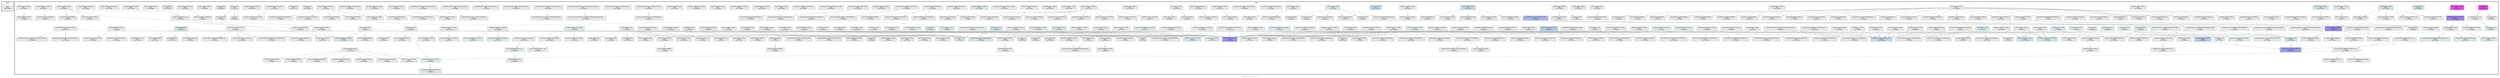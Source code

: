 digraph G {
	graph [bb="0,0,18873,583",
		fontcolor="#0000007f",
		fontname=Verdana,
		fontsize=7,
		label="Generated by Python Call Graph v1.1.3",
		lheight=0.11,
		lp="9436.5,8",
		lwidth=1.99,
		overlap=scalexy
	];
	node [fontcolor="#000000ff",
		fontname=Verdana,
		fontsize=7,
		label="\N",
		shape=rect,
		style=filled
	];
	edge [fontcolor="#000000ff",
		fontname=Verdana,
		fontsize=7
	];
	subgraph cluster___main__ {
		graph [bb="8,504,98,575",
			color="#000000cc",
			fontcolor=black,
			fontsize=10,
			label=__main__,
			lheight=0.15,
			lp="53,565.5",
			lwidth=0.64,
			style=bold
		];
		__main__	[color="#e4e5e5ff",
			height=0.5,
			label="__main__\ncalls: 1\ntime: 0.000000s",
			pos="53,530",
			width=1.0417];
	}
	subgraph cluster_sky {
		graph [bb="106,24,18865,575",
			color="#000000cc",
			fontcolor=black,
			fontsize=10,
			label=sky,
			lheight=0.15,
			lp="9485.5,565.5",
			lwidth=0.24,
			style=bold
		];
		"sky.<module>"	[color="#e54be3ff",
			height=0.5,
			label="sky.<module>\ncalls: 1\ntime: 2.150063s",
			pos="18750,530",
			width=1.0417];
		"sky._get_git_commit"	[color="#e4e5e5ff",
			height=0.5,
			label="sky._get_git_commit\ncalls: 1\ntime: 0.000004s",
			pos="18813,450",
			width=1.2361];
		"sky.<module>" -> "sky._get_git_commit"	[color="#b1b2b2ff",
			label=1,
			lp="18786,490",
			pos="e,18799,468.26 18764,511.69 18772,501.29 18783,487.87 18793,476.29"];
		"sky._set_http_proxy_env_vars"	[color="#e4e5e5ff",
			height=0.5,
			label="sky._set_http_proxy_env_vars\ncalls: 1\ntime: 0.000526s",
			pos="18688,450",
			width=1.7222];
		"sky.<module>" -> "sky._set_http_proxy_env_vars"	[color="#b1b2b2ff",
			label=1,
			lp="18722,490",
			pos="e,18702,468.26 18736,511.69 18728,501.29 18717,487.87 18708,476.29"];
		"sky.set_proxy_env_var"	[color="#e1e5e5ff",
			height=0.5,
			label="sky.set_proxy_env_var\ncalls: 3\ntime: 0.000121s",
			pos="18808,370",
			width=1.3611];
		"sky._set_http_proxy_env_vars" -> "sky.set_proxy_env_var"	[color="#afb2b2ff",
			label=3,
			lp="18754,410",
			pos="e,18782,388.08 18714,431.88 18732,420.66 18754,405.85 18773,393.65"];
		"sky.backends.<module>"	[color="#e54ce5ff",
			height=0.5,
			label="sky.backends.<module>\ncalls: 1\ntime: 2.134712s",
			pos="18519,530",
			width=1.4444];
		"sky.backends.backend.<module>"	[color="#9d86e5ff",
			height=0.5,
			label="sky.backends.backend.<module>\ncalls: 1\ntime: 1.312655s",
			pos="18539,450",
			width=1.9028];
		"sky.backends.backend.ResourceHandle"	[color="#e4e5e5ff",
			height=0.5,
			label="sky.backends.backend.ResourceHandle\ncalls: 1\ntime: 0.000002s",
			pos="18663,370",
			width=2.1667];
		"sky.backends.backend.<module>" -> "sky.backends.backend.ResourceHandle"	[color="#b1b2b2ff",
			label=1,
			lp="18606,410",
			pos="e,18636,388.08 18566,431.88 18584,420.6 18608,405.72 18627,393.49"];
		"sky.backends.backend.Backend"	[color="#e4e5e5ff",
			height=0.5,
			label="sky.backends.backend.Backend\ncalls: 1\ntime: 0.001644s",
			pos="18503,370",
			width=1.7778];
		"sky.backends.backend.<module>" -> "sky.backends.backend.Backend"	[color="#b1b2b2ff",
			label=1,
			lp="18524,410",
			pos="e,18511,388.26 18531,431.69 18526,421.69 18520,408.91 18515,397.65"];
		"sky.usage.<module>"	[color="#d0dfe5ff",
			height=0.5,
			label="sky.usage.<module>\ncalls: 17\ntime: 0.000018s",
			pos="18314,530",
			width=1.2778];
		"sky.usage.usage_lib.<module>"	[color="#9b8ae5ff",
			height=0.5,
			label="sky.usage.usage_lib.<module>\ncalls: 1\ntime: 1.265776s",
			pos="17619,370",
			width=1.7917];
		"sky.sky_logging.init_logger"	[color="#9998e5ff",
			height=0.5,
			label="sky.sky_logging.init_logger\ncalls: 63\ntime: 0.003334s",
			pos="9284,290",
			width=1.5694];
		"sky.usage.usage_lib.<module>" -> "sky.sky_logging.init_logger"	[color="#b1b2b2ff",
			label=1,
			lp="17394,330",
			pos="e,9340.7,306.56 17554,353.34 17551,352.85 17549,352.4 17546,352 17374,326.44 17330,331.98 17156,326 16942,318.62 9726.2,335.14 9350.7,\
307.5"];
		"sky.usage.usage_lib.MessageType"	[color="#e4e5e5ff",
			height=0.5,
			label="sky.usage.usage_lib.MessageType\ncalls: 1\ntime: 0.000083s",
			pos="17610,290",
			width=1.9167];
		"sky.usage.usage_lib.<module>" -> "sky.usage.usage_lib.MessageType"	[color="#b1b2b2ff",
			label=1,
			lp="17616,330",
			pos="e,17612,308.26 17617,351.69 17616,341.89 17614,329.42 17613,318.33"];
		"sky.usage.usage_lib.MessageToReport"	[color="#e4e5e5ff",
			height=0.5,
			label="sky.usage.usage_lib.MessageToReport\ncalls: 1\ntime: 0.000009s",
			pos="17774,290",
			width=2.125];
		"sky.usage.usage_lib.<module>" -> "sky.usage.usage_lib.MessageToReport"	[color="#b1b2b2ff",
			label=1,
			lp="17704,330",
			pos="e,17740,308.08 17653,351.88 17676,340.35 17706,325.04 17731,312.67"];
		"sky.usage.usage_lib.UsageMessageToReport"	[color="#e4e5e5ff",
			height=0.5,
			label="sky.usage.usage_lib.UsageMessageToReport\ncalls: 1\ntime: 0.000557s",
			pos="17957,290",
			width=2.4444];
		"sky.usage.usage_lib.<module>" -> "sky.usage.usage_lib.UsageMessageToReport"	[color="#b1b2b2ff",
			label=1,
			lp="17800,330",
			pos="e,17883,308.07 17684,354.05 17738,341.63 17815,323.88 17873,310.37"];
		"sky.usage.usage_lib.MessageCollection"	[color="#e4e5e5ff",
			height=0.5,
			label="sky.usage.usage_lib.MessageCollection\ncalls: 1\ntime: 0.000004s",
			pos="17444,290",
			width=2.1944];
		"sky.usage.usage_lib.<module>" -> "sky.usage.usage_lib.MessageCollection"	[color="#b1b2b2ff",
			label=1,
			lp="17538,330",
			pos="e,17482,308.08 17581,351.88 17554,340.2 17519,324.64 17492,312.18"];
		"sky.usage.usage_lib.MessageCollection.__init__"	[color="#e4e5e5ff",
			height=0.5,
			label="sky.usage.usage_lib.MessageCollection.__init__\ncalls: 1\ntime: 0.000250s",
			pos="18157,290",
			width=2.6111];
		"sky.usage.usage_lib.<module>" -> "sky.usage.usage_lib.MessageCollection.__init__"	[color="#b1b2b2ff",
			label=1,
			lp="17946,330",
			pos="e,18063,306.55 17684,353.58 17687,353.01 17690,352.48 17693,352 17778,338.28 17801,344.67 17887,334 17958,325.13 17978,320.3 18053,\
308.15"];
		"sky.sky_logging.<module>"	[color="#d2e0e5ff",
			height=0.5,
			label="sky.sky_logging.<module>\ncalls: 1\ntime: 0.247920s",
			pos="18015,530",
			width=1.5694];
		"sky.utils.env_options.Options.get"	[color="#e3e5e5ff",
			height=0.5,
			label="sky.utils.env_options.Options.get\ncalls: 2\ntime: 0.000054s",
			pos="18353,370",
			width=1.8889];
		"sky.sky_logging.<module>" -> "sky.utils.env_options.Options.get"	[color="#b1b2b2ff",
			label=1,
			lp="17934,450",
			pos="e,18285,386.43 17982,511.93 17949,492.5 17906,459.84 17931,432 17980,376.15 18184,399.33 18275,387.91"];
		"sky.sky_logging.NewLineFormatter"	[color="#e4e5e5ff",
			height=0.5,
			label="sky.sky_logging.NewLineFormatter\ncalls: 1\ntime: 0.000002s",
			pos="18015,450",
			width=1.9583];
		"sky.sky_logging.<module>" -> "sky.sky_logging.NewLineFormatter"	[color="#b1b2b2ff",
			label=1,
			lp="18018,490",
			pos="e,18015,468.26 18015,511.69 18015,501.89 18015,489.42 18015,478.33"];
		"sky.sky_logging.RichSafeStreamHandler"	[color="#e4e5e5ff",
			height=0.5,
			label="sky.sky_logging.RichSafeStreamHandler\ncalls: 1\ntime: 0.000002s",
			pos="18372,450",
			width=2.2222];
		"sky.sky_logging.<module>" -> "sky.sky_logging.RichSafeStreamHandler"	[color="#b1b2b2ff",
			label=1,
			lp="18206,490",
			pos="e,18294,468.02 18072,516.64 18129,504.16 18218,484.7 18284,470.21"];
		"sky.sky_logging.NewLineFormatter.__init__"	[color="#e3e5e5ff",
			height=0.5,
			label="sky.sky_logging.NewLineFormatter.__init__\ncalls: 2\ntime: 0.000035s",
			pos="18189,450",
			width=2.3611];
		"sky.sky_logging.<module>" -> "sky.sky_logging.NewLineFormatter.__init__"	[color="#b0b2b2ff",
			label=2,
			lp="18110,490",
			pos="e,18151,468.08 18053,511.88 18079,500.2 18114,484.64 18142,472.18"];
		"sky.sky_logging._setup_logger"	[color="#e4e5e5ff",
			height=0.5,
			label="sky.sky_logging._setup_logger\ncalls: 1\ntime: 0.000161s",
			pos="17822,450",
			width=1.7361];
		"sky.sky_logging.<module>" -> "sky.sky_logging._setup_logger"	[color="#b1b2b2ff",
			label=1,
			lp="17914,490",
			pos="e,17855,468.14 17960,511.93 17944,506.59 17927,500.4 17911,494 17895,487.67 17879,479.92 17864,472.75"];
		"sky.utils.env_options.<module>"	[color="#e4e5e5ff",
			height=0.5,
			label="sky.utils.env_options.<module>\ncalls: 1\ntime: 0.000619s",
			pos="17680,530",
			width=1.8472];
		"sky.utils.env_options.Options"	[color="#e4e5e5ff",
			height=0.5,
			label="sky.utils.env_options.Options\ncalls: 1\ntime: 0.000196s",
			pos="17680,450",
			width=1.6944];
		"sky.utils.env_options.<module>" -> "sky.utils.env_options.Options"	[color="#b1b2b2ff",
			label=1,
			lp="17682,490",
			pos="e,17680,468.26 17680,511.69 17680,501.89 17680,489.42 17680,478.33"];
		"sky.utils.rich_utils.<module>"	[color="#d2e0e5ff",
			height=0.5,
			label="sky.utils.rich_utils.<module>\ncalls: 1\ntime: 0.245043s",
			pos="17522,530",
			width=1.6944];
		"sky.utils.rich_utils._NoOpConsoleStatus"	[color="#e4e5e5ff",
			height=0.5,
			label="sky.utils.rich_utils._NoOpConsoleStatus\ncalls: 1\ntime: 0.000003s",
			pos="17522,450",
			width=2.1944];
		"sky.utils.rich_utils.<module>" -> "sky.utils.rich_utils._NoOpConsoleStatus"	[color="#b1b2b2ff",
			label=1,
			lp="17524,490",
			pos="e,17522,468.26 17522,511.69 17522,501.89 17522,489.42 17522,478.33"];
		"sky.sky_logging._setup_logger" -> "sky.utils.env_options.Options.get"	[color="#b1b2b2ff",
			label=1,
			lp="17914,410",
			pos="e,18285,386.71 17850,431.79 17867,422.35 17890,411.47 17911,406 18065,366.69 18113,407.83 18274,388.03"];
		"sky.usage.constants.<module>"	[color="#e4e5e5ff",
			height=0.5,
			label="sky.usage.constants.<module>\ncalls: 1\ntime: 0.000004s",
			pos="16143,530",
			width=1.8056];
		"sky.utils.common_utils.<module>"	[color="#b9cce5ff",
			height=0.5,
			label="sky.utils.common_utils.<module>\ncalls: 1\ntime: 0.595156s",
			pos="11693,370",
			width=1.9306];
		"sky.utils.common_utils.<module>" -> "sky.sky_logging.init_logger"	[color="#b1b2b2ff",
			label=1,
			lp="9843.5,330",
			pos="e,9340.7,306.42 11623,353.09 11621,352.68 11618,352.31 11615,352 11419,329.9 10038,346.21 9841,334 9809.7,332.06 9802.2,328.45 9771,\
326 9587.6,311.62 9537,334.67 9350.9,307.9"];
		"sky.utils.common_utils.Backoff"	[color="#e4e5e5ff",
			height=0.5,
			label="sky.utils.common_utils.Backoff\ncalls: 1\ntime: 0.000003s",
			pos="9584,290",
			width=1.7361];
		"sky.utils.common_utils.<module>" -> "sky.utils.common_utils.Backoff"	[color="#b1b2b2ff",
			label=1,
			lp="10400,330",
			pos="e,9646.7,306.61 11623,353.1 11621,352.69 11618,352.32 11615,352 11346,321.02 10665,374.83 10397,334 10385,332.11 10382,327.95 10370,\
326 10216,301.73 9828.9,327.31 9656.7,307.82"];
		"sky.exceptions.<module>"	[color="#e4e5e5ff",
			height=0.5,
			label="sky.exceptions.<module>\ncalls: 1\ntime: 0.002243s",
			pos="14770,530",
			width=1.5278];
		"sky.exceptions.ResourcesUnavailableError"	[color="#e4e5e5ff",
			height=0.5,
			label="sky.exceptions.ResourcesUnavailableError\ncalls: 1\ntime: 0.000376s",
			pos="16981,450",
			width=2.3472];
		"sky.exceptions.<module>" -> "sky.exceptions.ResourcesUnavailableError"	[color="#b1b2b2ff",
			label=1,
			lp="16716,490",
			pos="e,16896,466.84 14825,527.94 15125,522.21 16540,495.1 16562,494 16704,486.96 16742,486.87 16886,468.16"];
		"sky.exceptions.InvalidCloudConfigs"	[color="#e4e5e5ff",
			height=0.5,
			label="sky.exceptions.InvalidCloudConfigs\ncalls: 1\ntime: 0.000002s",
			pos="14770,450",
			width=1.9861];
		"sky.exceptions.<module>" -> "sky.exceptions.InvalidCloudConfigs"	[color="#b1b2b2ff",
			label=1,
			lp="14772,490",
			pos="e,14770,468.26 14770,511.69 14770,501.89 14770,489.42 14770,478.33"];
		"sky.exceptions.ProvisionPrechecksError"	[color="#e4e5e5ff",
			height=0.5,
			label="sky.exceptions.ProvisionPrechecksError\ncalls: 1\ntime: 0.000006s",
			pos="15105,450",
			width=2.1806];
		"sky.exceptions.<module>" -> "sky.exceptions.ProvisionPrechecksError"	[color="#b1b2b2ff",
			label=1,
			lp="14950,490",
			pos="e,15032,468.07 14825,516.12 14879,503.68 14960,484.68 15022,470.41"];
		"sky.exceptions.ManagedJobReachedMaxRetriesError"	[color="#e4e5e5ff",
			height=0.5,
			label="sky.exceptions.ManagedJobReachedMaxRetriesError\ncalls: 1\ntime: 0.000002s",
			pos="15465,450",
			width=2.8333];
		"sky.exceptions.<module>" -> "sky.exceptions.ManagedJobReachedMaxRetriesError"	[color="#b1b2b2ff",
			label=1,
			lp="15196,490",
			pos="e,15363,466.84 14825,524.12 14927,514.91 15152,493.68 15353,468.14"];
		"sky.exceptions.ResourcesMismatchError"	[color="#e4e5e5ff",
			height=0.5,
			label="sky.exceptions.ResourcesMismatchError\ncalls: 1\ntime: 0.000001s",
			pos="15850,450",
			width=2.2222];
		"sky.exceptions.<module>" -> "sky.exceptions.ResourcesMismatchError"	[color="#b1b2b2ff",
			label=1,
			lp="15602,490",
			pos="e,15770,466.8 14825,528.3 14974,525.83 15398,515.01 15759,468.13"];
		"sky.exceptions.CommandError"	[color="#e4e5e5ff",
			height=0.5,
			label="sky.exceptions.CommandError\ncalls: 1\ntime: 0.000007s",
			pos="16148,450",
			width=1.7361];
		"sky.exceptions.<module>" -> "sky.exceptions.CommandError"	[color="#b1b2b2ff",
			label=1,
			lp="15766,490",
			pos="e,16085,466.63 14825,528.4 15002,526.26 15553,517.79 15730,494 15745,491.93 15749,488.23 15764,486 15899,466.44 15937,487.28 16075,\
468.08"];
		"sky.exceptions.ClusterNotUpError"	[color="#e4e5e5ff",
			height=0.5,
			label="sky.exceptions.ClusterNotUpError\ncalls: 1\ntime: 0.000455s",
			pos="16468,450",
			width=1.9028];
		"sky.exceptions.<module>" -> "sky.exceptions.ClusterNotUpError"	[color="#b1b2b2ff",
			label=1,
			lp="15834,490",
			pos="e,16399,466.7 14825,528.84 15011,528.04 15612,523.18 15803,494 15816,491.98 15819,488.01 15832,486 16074,449.24 16142,497.25 16389,\
467.92"];
		"sky.exceptions.ClusterSetUpError"	[color="#e4e5e5ff",
			height=0.5,
			label="sky.exceptions.ClusterSetUpError\ncalls: 1\ntime: 0.000002s",
			pos="16810,450",
			width=1.9028];
		"sky.exceptions.<module>" -> "sky.exceptions.ClusterSetUpError"	[color="#b1b2b2ff",
			label=1,
			lp="16556,490",
			pos="e,16741,466.74 14825,528.48 15024,526.43 15724,517.89 16300,494 16489,486.15 16540,494.35 16731,468.14"];
		"sky.exceptions.NotSupportedError"	[color="#e4e5e5ff",
			height=0.5,
			label="sky.exceptions.NotSupportedError\ncalls: 1\ntime: 0.000001s",
			pos="17153,450",
			width=1.9306];
		"sky.exceptions.<module>" -> "sky.exceptions.NotSupportedError"	[color="#b1b2b2ff",
			label=1,
			lp="16914,490",
			pos="e,17083,466.69 14825,527.86 15004,524.18 15587,512.32 16069,504 16360,498.98 16433,506.93 16723,494 16877,487.16 16918,490.4 17073,\
468.12"];
		"sky.exceptions.StorageError"	[color="#e4e5e5ff",
			height=0.5,
			label="sky.exceptions.StorageError\ncalls: 1\ntime: 0.000001s",
			pos="12219,450",
			width=1.625];
		"sky.exceptions.<module>" -> "sky.exceptions.StorageError"	[color="#b1b2b2ff",
			label=1,
			lp="12582,490",
			pos="e,12278,466.31 14715,527.75 14537,523.78 13964,511.23 13490,504 13288,500.91 12781,504.1 12579,494 12452,487.66 12417,489.54 12288,\
467.97"];
		"sky.exceptions.StorageSpecError"	[color="#e4e5e5ff",
			height=0.5,
			label="sky.exceptions.StorageSpecError\ncalls: 1\ntime: 0.000001s",
			pos="12363,450",
			width=1.8611];
		"sky.exceptions.<module>" -> "sky.exceptions.StorageSpecError"	[color="#b1b2b2ff",
			label=1,
			lp="12740,490",
			pos="e,12430,466.35 14715,527.8 14537,523.96 13964,511.78 13490,504 13156,498.51 13072,510.76 12738,494 12605,487.33 12571,488.15 12440,\
468 12440,467.98 12440,467.97 12440,467.95"];
		"sky.exceptions.StorageInitError"	[color="#e4e5e5ff",
			height=0.5,
			label="sky.exceptions.StorageInitError\ncalls: 1\ntime: 0.000001s",
			pos="12513,450",
			width=1.7917];
		"sky.exceptions.<module>" -> "sky.exceptions.StorageInitError"	[color="#b1b2b2ff",
			label=1,
			lp="12948,490",
			pos="e,12578,466.49 14715,527.9 14537,524.36 13964,512.98 13490,504 13248,499.41 13187,505 12945,494 12789,486.9 12746,491.51 12588,468.01"];
		"sky.exceptions.StorageBucketCreateError"	[color="#e4e5e5ff",
			height=0.5,
			label="sky.exceptions.StorageBucketCreateError\ncalls: 1\ntime: 0.000001s",
			pos="12679,450",
			width=2.3056];
		"sky.exceptions.<module>" -> "sky.exceptions.StorageBucketCreateError"	[color="#b1b2b2ff",
			label=1,
			lp="13118,490",
			pos="e,12762,466.78 14715,527.91 14436,522.44 13196,497.94 13115,494 12965,486.76 12925,487.69 12772,468.1"];
		"sky.exceptions.StorageBucketGetError"	[color="#e4e5e5ff",
			height=0.5,
			label="sky.exceptions.StorageBucketGetError\ncalls: 1\ntime: 0.000001s",
			pos="12857,450",
			width=2.1389];
		"sky.exceptions.<module>" -> "sky.exceptions.StorageBucketGetError"	[color="#b1b2b2ff",
			label=1,
			lp="13298,490",
			pos="e,12934,466.59 14715,528.69 14520,527.38 13849,521.05 13295,494 13142,486.52 13101,488.72 12944,467.93"];
		"sky.exceptions.StorageBucketDeleteError"	[color="#e4e5e5ff",
			height=0.5,
			label="sky.exceptions.StorageBucketDeleteError\ncalls: 1\ntime: 0.000001s",
			pos="13035,450",
			width=2.2917];
		"sky.exceptions.<module>" -> "sky.exceptions.StorageBucketDeleteError"	[color="#b1b2b2ff",
			label=1,
			lp="13454,490",
			pos="e,13118,466.69 14715,528.59 14534,527.04 13941,520.13 13451,494 13310,486.48 13272,486.9 13128,468.03"];
		"sky.exceptions.StorageUploadError"	[color="#e4e5e5ff",
			height=0.5,
			label="sky.exceptions.StorageUploadError\ncalls: 1\ntime: 0.000001s",
			pos="13207,450",
			width=1.9861];
		"sky.exceptions.<module>" -> "sky.exceptions.StorageUploadError"	[color="#b1b2b2ff",
			label=1,
			lp="13636,490",
			pos="e,13279,466.6 14715,528.17 14551,525.49 14049,515.99 13634,494 13483,486.02 13442,489.5 13289,468.05"];
		"sky.exceptions.StorageSourceError"	[color="#e4e5e5ff",
			height=0.5,
			label="sky.exceptions.StorageSourceError\ncalls: 1\ntime: 0.000001s",
			pos="13547,450",
			width=1.9722];
		"sky.exceptions.<module>" -> "sky.exceptions.StorageSourceError"	[color="#b1b2b2ff",
			label=1,
			lp="13952,490",
			pos="e,13618,466.44 14715,527.37 14582,523.32 14237,511.8 13949,494 13806,485.17 13770,488.52 13628,468 13628,467.99 13628,467.97 13628,\
467.96"];
		"sky.exceptions.StorageNameError"	[color="#e4e5e5ff",
			height=0.5,
			label="sky.exceptions.StorageNameError\ncalls: 1\ntime: 0.000001s",
			pos="13879,450",
			width=1.9167];
		"sky.exceptions.<module>" -> "sky.exceptions.StorageNameError"	[color="#b1b2b2ff",
			label=1,
			lp="14160,490",
			pos="e,13948,466.47 14715,527.45 14584,523.25 14249,509.17 13959,467.94"];
		"sky.exceptions.StorageModeError"	[color="#e4e5e5ff",
			height=0.5,
			label="sky.exceptions.StorageModeError\ncalls: 1\ntime: 0.000001s",
			pos="14254,450",
			width=1.9028];
		"sky.exceptions.<module>" -> "sky.exceptions.StorageModeError"	[color="#b1b2b2ff",
			label=1,
			lp="14490,490",
			pos="e,14323,466.3 14715,522.68 14633,513.07 14476,493.34 14333,468.06"];
		"sky.exceptions.StorageExternalDeletionError"	[color="#e4e5e5ff",
			height=0.5,
			label="sky.exceptions.StorageExternalDeletionError\ncalls: 1\ntime: 0.000001s",
			pos="14591,450",
			width=2.4861];
		"sky.exceptions.<module>" -> "sky.exceptions.StorageExternalDeletionError"	[color="#b1b2b2ff",
			label=1,
			lp="14688,490",
			pos="e,14630,468.08 14731,511.88 14704,500.2 14668,484.64 14640,472.18"];
		"sky.exceptions.FetchClusterInfoError"	[color="#e4e5e5ff",
			height=0.5,
			label="sky.exceptions.FetchClusterInfoError\ncalls: 1\ntime: 0.000451s",
			pos="14934,450",
			width=2.0556];
		"sky.exceptions.<module>" -> "sky.exceptions.FetchClusterInfoError"	[color="#b1b2b2ff",
			label=1,
			lp="14858,490",
			pos="e,14898,468.08 14806,511.88 14830,500.3 14863,484.91 14889,472.5"];
		"sky.exceptions.NetworkError"	[color="#e4e5e5ff",
			height=0.5,
			label="sky.exceptions.NetworkError\ncalls: 1\ntime: 0.000001s",
			pos="16008,450",
			width=1.6528];
		"sky.exceptions.<module>" -> "sky.exceptions.NetworkError"	[color="#b1b2b2ff",
			label=1,
			lp="15724,490",
			pos="e,15948,466.35 14825,527.39 14960,523.33 15313,511.72 15608,494 15643,491.92 15873,475.92 15938,467.77"];
		"sky.exceptions.ClusterStatusFetchingError"	[color="#e4e5e5ff",
			height=0.5,
			label="sky.exceptions.ClusterStatusFetchingError\ncalls: 1\ntime: 0.000001s",
			pos="16639,450",
			width=2.3472];
		"sky.exceptions.<module>" -> "sky.exceptions.ClusterStatusFetchingError"	[color="#b1b2b2ff",
			label=1,
			lp="16294,490",
			pos="e,16554,466.99 14825,528.21 15084,524.34 16180,506.07 16544,468.07"];
		"sky.exceptions.ManagedJobUserCancelledError"	[color="#e4e5e5ff",
			height=0.5,
			label="sky.exceptions.ManagedJobUserCancelledError\ncalls: 1\ntime: 0.000001s",
			pos="17333,450",
			width=2.5694];
		"sky.exceptions.<module>" -> "sky.exceptions.ManagedJobUserCancelledError"	[color="#b1b2b2ff",
			label=1,
			lp="17062,490",
			pos="e,17240,466.91 14825,527.79 15004,523.9 15587,511.47 16069,504 16447,498.14 16542,511.94 16920,494 17056,487.56 17092,485.44 17230,\
468.18"];
		"sky.exceptions.InvalidClusterNameError"	[color="#e4e5e5ff",
			height=0.5,
			label="sky.exceptions.InvalidClusterNameError\ncalls: 1\ntime: 0.000001s",
			pos="13377,450",
			width=2.2361];
		"sky.exceptions.<module>" -> "sky.exceptions.InvalidClusterNameError"	[color="#b1b2b2ff",
			label=1,
			lp="13792,490",
			pos="e,13458,466.7 14715,527.9 14566,524.74 14141,514.5 13789,494 13649,485.85 13611,487.07 13468,468.04"];
		"sky.exceptions.CloudUserIdentityError"	[color="#e4e5e5ff",
			height=0.5,
			label="sky.exceptions.CloudUserIdentityError\ncalls: 1\ntime: 0.000001s",
			pos="13714,450",
			width=2.1528];
		"sky.exceptions.<module>" -> "sky.exceptions.CloudUserIdentityError"	[color="#b1b2b2ff",
			label=1,
			lp="14014,490",
			pos="e,13792,466.61 14715,528.48 14568,526.45 14154,516.65 13802,468.03"];
		"sky.exceptions.ClusterOwnerIdentityMismatchError"	[color="#e4e5e5ff",
			height=0.5,
			label="sky.exceptions.ClusterOwnerIdentityMismatchError\ncalls: 1\ntime: 0.000001s",
			pos="14067,450",
			width=2.7917];
		"sky.exceptions.<module>" -> "sky.exceptions.ClusterOwnerIdentityMismatchError"	[color="#b1b2b2ff",
			label=1,
			lp="14390,490",
			pos="e,14168,466.77 14715,524.26 14611,515.19 14382,494.08 14178,468.05"];
		"sky.exceptions.NoCloudAccessError"	[color="#e4e5e5ff",
			height=0.5,
			label="sky.exceptions.NoCloudAccessError\ncalls: 1\ntime: 0.000001s",
			pos="14412,450",
			width=1.9861];
		"sky.exceptions.<module>" -> "sky.exceptions.NoCloudAccessError"	[color="#b1b2b2ff",
			label=1,
			lp="14604,490",
			pos="e,14484,466.6 14715,516.98 14656,504.09 14561,483.49 14493,468.73"];
		"sky.exceptions.AWSAzFetchingError"	[color="#e4e5e5ff",
			height=0.5,
			label="sky.exceptions.AWSAzFetchingError\ncalls: 1\ntime: 0.000467s",
			pos="15273,450",
			width=1.9861];
		"sky.exceptions.<module>" -> "sky.exceptions.AWSAzFetchingError"	[color="#b1b2b2ff",
			label=1,
			lp="15080,490",
			pos="e,15201,466.52 14825,522.21 14904,512.26 15054,492.39 15191,468.33"];
		"sky.exceptions.ServeUserTerminatedError"	[color="#e4e5e5ff",
			height=0.5,
			label="sky.exceptions.ServeUserTerminatedError\ncalls: 1\ntime: 0.000002s",
			pos="15668,450",
			width=2.3194];
		"sky.exceptions.<module>" -> "sky.exceptions.ServeUserTerminatedError"	[color="#b1b2b2ff",
			label=1,
			lp="15402,490",
			pos="e,15584,466.86 14825,526.85 14955,521.4 15287,504.85 15574,468.17"];
		"sky.exceptions.PortDoesNotExistError"	[color="#e4e5e5ff",
			height=0.5,
			label="sky.exceptions.PortDoesNotExistError\ncalls: 1\ntime: 0.000001s",
			pos="16305,450",
			width=2.1111];
		"sky.exceptions.<module>" -> "sky.exceptions.PortDoesNotExistError"	[color="#b1b2b2ff",
			label=1,
			lp="15800,490",
			pos="e,16229,466.85 14825,528.77 15007,527.73 15585,522.23 15769,494 15782,491.97 15785,488.08 15798,486 15980,457.36 16032,489.31 16218,\
468.05"];
		"sky.exceptions.Reason"	[color="#e3e5e5ff",
			height=0.5,
			label="sky.exceptions.Reason\ncalls: 2\ntime: 0.000218s",
			pos="18218,370",
			width=1.3472];
		"sky.exceptions.FetchClusterInfoError" -> "sky.exceptions.Reason"	[color="#b1b2b2ff",
			label=1,
			lp="17044,410",
			pos="e,18169,386.46 15008,433.23 15011,432.76 15015,432.35 15018,432 15103,422.89 17948,402.13 18159,387.42"];
		"sky.exceptions.AWSAzFetchingError" -> "sky.exceptions.Reason"	[color="#b1b2b2ff",
			label=1,
			lp="17836,410",
			pos="e,18169,386.45 15345,433.17 15348,432.73 15351,432.34 15354,432 15661,397.71 17809,434.71 18159,387.9"];
		"sky.skylet.constants.<module>"	[color="#e1e5e5ff",
			height=0.5,
			label="sky.skylet.constants.<module>\ncalls: 1\ntime: 0.032623s",
			pos="13416,530",
			width=1.8056];
		"sky.utils.ux_utils.<module>"	[color="#e4e5e5ff",
			height=0.5,
			label="sky.utils.ux_utils.<module>\ncalls: 1\ntime: 0.000579s",
			pos="12057,530",
			width=1.625];
		"sky.utils.ux_utils.RedirectOutputForProcess"	[color="#e4e5e5ff",
			height=0.5,
			label="sky.utils.ux_utils.RedirectOutputForProcess\ncalls: 1\ntime: 0.000003s",
			pos="12057,450",
			width=2.375];
		"sky.utils.ux_utils.<module>" -> "sky.utils.ux_utils.RedirectOutputForProcess"	[color="#b1b2b2ff",
			label=1,
			lp="12060,490",
			pos="e,12057,468.26 12057,511.69 12057,501.89 12057,489.42 12057,478.33"];
		"sky.utils.validator.<module>"	[color="#e4e5e5ff",
			height=0.5,
			label="sky.utils.validator.<module>\ncalls: 1\ntime: 0.003576s",
			pos="11917,530",
			width=1.6806];
		"sky.usage.usage_lib.UsageMessageToReport.__init__"	[color="#e3e5e5ff",
			height=0.5,
			label="sky.usage.usage_lib.UsageMessageToReport.__init__\ncalls: 2\ntime: 0.000230s",
			pos="17711,210",
			width=2.8472];
		"sky.usage.usage_lib.MessageCollection.__init__" -> "sky.usage.usage_lib.UsageMessageToReport.__init__"	[color="#b1b2b2ff",
			label=1,
			lp="17950,250",
			pos="e,17808,228.03 18063,272.55 17991,260.04 17893,242.81 17818,229.76"];
		"sky.usage.usage_lib.UsageMessageToReport.__init__" -> "sky.usage.usage_lib.UsageMessageToReport.__init__"	[color="#b1b2b2ff",
			label=1,
			lp="17834,210",
			pos="e,17814,203.79 17814,216.21 17825,215 17832,212.93 17832,210 17832,208.12 17829,206.6 17824,205.43"];
		"sky.utils.common_utils.get_user_hash"	[color="#e0e5e5ff",
			height=0.5,
			label="sky.utils.common_utils.get_user_hash\ncalls: 4\ntime: 0.000328s",
			pos="3184,130",
			width=2.1111];
		"sky.usage.usage_lib.UsageMessageToReport.__init__" -> "sky.utils.common_utils.get_user_hash"	[color="#b1b2b2ff",
			label=1,
			lp="16354,170",
			pos="e,3260,133.74 17608,202.38 17544,198.54 17459,194.07 17384,192 14364,108.67 6810.5,195.25 3790,148 3604.7,145.1 3387.5,138.14 3270.1,\
134.09"];
		"sky.utils.common_utils.get_usage_run_id"	[color="#e4e5e5ff",
			height=0.5,
			label="sky.utils.common_utils.get_usage_run_id\ncalls: 1\ntime: 0.000049s",
			pos="17635,130",
			width=2.2778];
		"sky.usage.usage_lib.UsageMessageToReport.__init__" -> "sky.utils.common_utils.get_usage_run_id"	[color="#b1b2b2ff",
			label=1,
			lp="17678,170",
			pos="e,17652,148.26 17694,191.69 17684,181.09 17670,167.35 17659,155.62"];
		"sky.utils.common_utils.get_pretty_entry_point"	[color="#e4e5e5ff",
			height=0.5,
			label="sky.utils.common_utils.get_pretty_entry_point\ncalls: 1\ntime: 0.000017s",
			pos="17827,130",
			width=2.5556];
		"sky.usage.usage_lib.UsageMessageToReport.__init__" -> "sky.utils.common_utils.get_pretty_entry_point"	[color="#b1b2b2ff",
			label=1,
			lp="17774,170",
			pos="e,17802,148.08 17736,191.88 17753,180.71 17775,165.99 17793,153.82"];
		"sky.utils.common_utils._is_valid_user_hash"	[color="#dbe4e5ff",
			height=0.5,
			label="sky.utils.common_utils._is_valid_user_hash\ncalls: 8\ntime: 0.000015s",
			pos="3184,50",
			width=2.3889];
		"sky.utils.common_utils.get_user_hash" -> "sky.utils.common_utils._is_valid_user_hash"	[color="#aab1b2ff",
			label=8,
			lp="3186.5,90",
			pos="e,3184,68.262 3184,111.69 3184,101.89 3184,89.422 3184,78.335"];
		"sky.utils.timeline.<module>"	[color="#e1e5e5ff",
			height=0.5,
			label="sky.utils.timeline.<module>\ncalls: 1\ntime: 0.042910s",
			pos="11773,530",
			width=1.6528];
		"sky.utils.timeline.Event"	[color="#e4e5e5ff",
			height=0.5,
			label="sky.utils.timeline.Event\ncalls: 1\ntime: 0.000011s",
			pos="11903,450",
			width=1.4028];
		"sky.utils.timeline.<module>" -> "sky.utils.timeline.Event"	[color="#b1b2b2ff",
			label=1,
			lp="11844,490",
			pos="e,11875,468.08 11802,511.88 11820,500.55 11845,485.58 11866,473.32"];
		"sky.utils.timeline.FileLockEvent"	[color="#e4e5e5ff",
			height=0.5,
			label="sky.utils.timeline.FileLockEvent\ncalls: 1\ntime: 0.000180s",
			pos="11770,450",
			width=1.7917];
		"sky.utils.timeline.<module>" -> "sky.utils.timeline.FileLockEvent"	[color="#b1b2b2ff",
			label=1,
			lp="11774,490",
			pos="e,11771,468.26 11772,511.69 11772,501.89 11771,489.42 11771,478.33"];
		"sky.usage.usage_lib.MessageCollection.usage"	[color="#dee4e5ff",
			height=0.5,
			label="sky.usage.usage_lib.MessageCollection.usage\ncalls: 6\ntime: 0.000027s",
			pos="18614,290",
			width=2.5278];
		"sky.backends.backend.Backend" -> "sky.usage.usage_lib.MessageCollection.usage"	[color="#acb1b2ff",
			label=6,
			lp="18564,330",
			pos="e,18590,308.08 18527,351.88 18543,340.81 18564,326.25 18581,314.15"];
		"sky.usage.usage_lib.UsageMessageToReport.update_runtime"	[color="#dee4e5ff",
			height=0.5,
			label="sky.usage.usage_lib.UsageMessageToReport.update_runtime\ncalls: 6\ntime: 0.000054s",
			pos="18387,290",
			width=3.2778];
		"sky.backends.backend.Backend" -> "sky.usage.usage_lib.UsageMessageToReport.update_runtime"	[color="#acb1b2ff",
			label=6,
			lp="18450,330",
			pos="e,18412,308.08 18478,351.88 18461,340.71 18439,325.99 18421,313.82"];
		"sky.utils.common_utils._wrapper"	[color="#dee4e5ff",
			height=0.5,
			label="sky.utils.common_utils._wrapper\ncalls: 6\ntime: 0.000120s",
			pos="18790,290",
			width=1.8611];
		"sky.backends.backend.Backend" -> "sky.utils.common_utils._wrapper"	[color="#acb1b2ff",
			label=6,
			lp="18658,330",
			pos="e,18727,308.12 18566,351.98 18610,339.84 18670,323.49 18717,310.77"];
		"sky.utils.timeline.event"	[color="#cfdfe5ff",
			height=0.5,
			label="sky.utils.timeline.event\ncalls: 18\ntime: 0.000520s",
			pos="17296,290",
			width=1.4028];
		"sky.backends.backend.Backend" -> "sky.utils.timeline.event"	[color="#aab1b2ff",
			label=8,
			lp="17886,330",
			pos="e,17347,306.23 18439,353.29 18436,352.81 18433,352.37 18430,352 18189,320.26 18126,350.74 17883,334 17849,331.66 17841,328.46 17807,\
326 17610,311.73 17556,338.67 17356,307.79"];
		"sky.utils.common_utils.make_decorator"	[color="#9b9de5ff",
			height=0.5,
			label="sky.utils.common_utils.make_decorator\ncalls: 61\ntime: 0.001676s",
			pos="17296,210",
			width=2.1944];
		"sky.usage.usage_lib.UsageMessageToReport.update_runtime" -> "sky.utils.common_utils.make_decorator"	[color="#acb1b2ff",
			label=6,
			lp="18070,250",
			pos="e,17375,215.54 18269,272.98 18266,272.64 18263,272.32 18260,272 17968,239.96 17894,243.63 17600,228 17528,224.15 17446,219.56 17385,\
216.12"];
		"sky.utils.timeline.event" -> "sky.utils.common_utils.make_decorator"	[color="#a1adb2ff",
			label=18,
			lp="17301,250",
			pos="e,17296,228.26 17296,271.69 17296,261.89 17296,249.42 17296,238.33"];
		"sky.backends.cloud_vm_ray_backend.<module>"	[color="#aab7e5ff",
			height=0.5,
			label="sky.backends.cloud_vm_ray_backend.<module>\ncalls: 1\ntime: 0.816338s",
			pos="11592,450",
			width=2.6528];
		"sky.backends.cloud_vm_ray_backend.<module>" -> "sky.sky_logging.init_logger"	[color="#b1b2b2ff",
			label=1,
			lp="8980.5,370",
			pos="e,9227.2,305.91 11496,432.82 11494,432.52 11491,432.25 11488,432 11419,425.75 9026.9,437.74 8978,388 8914.9,323.73 8951.6,365.39 \
9217.2,308.08"];
		"sky.backends.cloud_vm_ray_backend.RayCodeGen"	[color="#e4e5e5ff",
			height=0.5,
			label="sky.backends.cloud_vm_ray_backend.RayCodeGen\ncalls: 1\ntime: 0.000062s",
			pos="17801,370",
			width=2.75];
		"sky.backends.cloud_vm_ray_backend.<module>" -> "sky.backends.cloud_vm_ray_backend.RayCodeGen"	[color="#b1b2b2ff",
			label=1,
			lp="15254,410",
			pos="e,17702,387.18 11688,432.86 11691,432.54 11694,432.25 11697,432 12083,399.98 14794,436.4 15180,414 15212,412.14 15220,407.9 15252,\
406 15790,374.2 17136,431.59 17692,388"];
		"sky.backends.cloud_vm_ray_backend.GangSchedulingStatus"	[color="#e4e5e5ff",
			height=0.5,
			label="sky.backends.cloud_vm_ray_backend.GangSchedulingStatus\ncalls: 1\ntime: 0.000133s",
			pos="18035,370",
			width=3.2361];
		"sky.backends.cloud_vm_ray_backend.<module>" -> "sky.backends.cloud_vm_ray_backend.GangSchedulingStatus"	[color="#b1b2b2ff",
			label=1,
			lp="16204,410",
			pos="e,17918,387.26 11688,432.86 11691,432.54 11694,432.25 11697,432 11894,415.65 15059,415.47 15257,414 15329,413.47 17717,394.25 17908,\
387.71"];
		"sky.backends.cloud_vm_ray_backend.FailoverCloudErrorHandlerV1"	[color="#e4e5e5ff",
			height=0.5,
			label="sky.backends.cloud_vm_ray_backend.FailoverCloudErrorHandlerV1\ncalls: 1\ntime: 0.000384s",
			pos="17133,370",
			width=3.5694];
		"sky.backends.cloud_vm_ray_backend.<module>" -> "sky.backends.cloud_vm_ray_backend.FailoverCloudErrorHandlerV1"	[color="#b1b2b2ff",
			label=1,
			lp="15052,410",
			pos="e,17004,387.4 11688,432.87 11691,432.54 11694,432.25 11697,432 12044,403.1 14481,421.32 14829,414 14927,411.94 14951,408.23 15049,\
406 15478,396.21 16548,416.38 16994,388.06"];
		"sky.backends.cloud_vm_ray_backend.FailoverCloudErrorHandlerV2"	[color="#e4e5e5ff",
			height=0.5,
			label="sky.backends.cloud_vm_ray_backend.FailoverCloudErrorHandlerV2\ncalls: 1\ntime: 0.000055s",
			pos="17408,370",
			width=3.5694];
		"sky.backends.cloud_vm_ray_backend.<module>" -> "sky.backends.cloud_vm_ray_backend.FailoverCloudErrorHandlerV2"	[color="#b1b2b2ff",
			label=1,
			lp="15178,410",
			pos="e,17279,387.4 11688,432.87 11691,432.54 11694,432.25 11697,432 12069,401.1 14681,427.31 15054,414 15108,412.08 15121,408.01 15175,\
406 15637,388.75 16790,418.31 17269,388.06"];
		"sky.backends.cloud_vm_ray_backend.RetryingVmProvisioner"	[color="#e4e5e5ff",
			height=0.5,
			label="sky.backends.cloud_vm_ray_backend.RetryingVmProvisioner\ncalls: 1\ntime: 0.000941s",
			pos="16350,370",
			width=3.25];
		"sky.backends.cloud_vm_ray_backend.<module>" -> "sky.backends.cloud_vm_ray_backend.RetryingVmProvisioner"	[color="#b1b2b2ff",
			label=1,
			lp="13592,410",
			pos="e,16233,387.33 11688,432.9 11691,432.57 11694,432.27 11697,432 12535,358.82 12748,414.65 13589,406 13879,403.02 15888,408.5 16222,\
388"];
		"sky.backends.cloud_vm_ray_backend.CloudVmRayResourceHandle"	[color="#e4e5e5ff",
			height=0.5,
			label="sky.backends.cloud_vm_ray_backend.CloudVmRayResourceHandle\ncalls: 1\ntime: 0.000617s",
			pos="16613,370",
			width=3.5556];
		"sky.backends.cloud_vm_ray_backend.<module>" -> "sky.backends.cloud_vm_ray_backend.CloudVmRayResourceHandle"	[color="#b1b2b2ff",
			label=1,
			lp="14406,410",
			pos="e,16485,387.37 11688,432.88 11691,432.55 11694,432.26 11697,432 11907,414.1 13383,416.04 13594,414 13954,410.52 14043,409.34 14403,\
406 14630,403.89 16204,403.23 16475,387.99"];
		"sky.backends.cloud_vm_ray_backend.CloudVmRayBackend"	[color="#e4e5e5ff",
			height=0.5,
			label="sky.backends.cloud_vm_ray_backend.CloudVmRayBackend\ncalls: 1\ntime: 0.001347s",
			pos="16873,370",
			width=3.1528];
		"sky.backends.cloud_vm_ray_backend.<module>" -> "sky.backends.cloud_vm_ray_backend.CloudVmRayBackend"	[color="#b1b2b2ff",
			label=1,
			lp="14826,410",
			pos="e,16759,387.23 11688,432.87 11691,432.55 11694,432.25 11697,432 11997,406.85 14107,417.9 14408,414 14593,411.61 14639,408.64 14824,\
406 15035,402.99 16494,403.66 16749,387.92"];
		"sky.cloud_stores.<module>"	[color="#c6d8e5ff",
			height=0.5,
			label="sky.cloud_stores.<module>\ncalls: 1\ntime: 0.419385s",
			pos="11083,530",
			width=1.6111];
		"sky.cloud_stores.CloudStorage"	[color="#e4e5e5ff",
			height=0.5,
			label="sky.cloud_stores.CloudStorage\ncalls: 1\ntime: 0.000003s",
			pos="10777,450",
			width=1.7639];
		"sky.cloud_stores.<module>" -> "sky.cloud_stores.CloudStorage"	[color="#b1b2b2ff",
			label=1,
			lp="10942,490",
			pos="e,10841,467.21 11025,514.15 10975,501.52 10904,483.32 10850,469.7"];
		"sky.cloud_stores.S3CloudStorage"	[color="#e4e5e5ff",
			height=0.5,
			label="sky.cloud_stores.S3CloudStorage\ncalls: 1\ntime: 0.000003s",
			pos="10927,450",
			width=1.8889];
		"sky.cloud_stores.<module>" -> "sky.cloud_stores.S3CloudStorage"	[color="#b1b2b2ff",
			label=1,
			lp="11012,490",
			pos="e,10961,468.08 11049,511.88 11026,500.35 10995,485.04 10970,472.67"];
		"sky.cloud_stores.GcsCloudStorage"	[color="#e4e5e5ff",
			height=0.5,
			label="sky.cloud_stores.GcsCloudStorage\ncalls: 1\ntime: 0.000004s",
			pos="11083,450",
			width=1.9444];
		"sky.cloud_stores.<module>" -> "sky.cloud_stores.GcsCloudStorage"	[color="#b1b2b2ff",
			label=1,
			lp="11086,490",
			pos="e,11083,468.26 11083,511.69 11083,501.89 11083,489.42 11083,478.33"];
		"sky.cloud_stores.R2CloudStorage"	[color="#e4e5e5ff",
			height=0.5,
			label="sky.cloud_stores.R2CloudStorage\ncalls: 1\ntime: 0.000004s",
			pos="11239,450",
			width=1.8889];
		"sky.cloud_stores.<module>" -> "sky.cloud_stores.R2CloudStorage"	[color="#b1b2b2ff",
			label=1,
			lp="11168,490",
			pos="e,11205,468.08 11117,511.88 11140,500.35 11171,485.04 11196,472.67"];
		"sky.cloud_stores.IBMCosCloudStorage"	[color="#e4e5e5ff",
			height=0.5,
			label="sky.cloud_stores.IBMCosCloudStorage\ncalls: 1\ntime: 0.000003s",
			pos="11402,450",
			width=2.125];
		"sky.cloud_stores.<module>" -> "sky.cloud_stores.IBMCosCloudStorage"	[color="#b1b2b2ff",
			label=1,
			lp="11254,490",
			pos="e,11332,468.04 11141,514.78 11192,502.37 11266,484.23 11322,470.47"];
		"sky.adaptors.aws.<module>"	[color="#e4e5e5ff",
			height=0.5,
			label="sky.adaptors.aws.<module>\ncalls: 1\ntime: 0.001160s",
			pos="15677,370",
			width=1.6528];
		"sky.adaptors.common.LazyImport.__init__"	[color="#c4d7e5ff",
			height=0.5,
			label="sky.adaptors.common.LazyImport.__init__\ncalls: 27\ntime: 0.000050s",
			pos="14206,290",
			width=2.3194];
		"sky.adaptors.aws.<module>" -> "sky.adaptors.common.LazyImport.__init__"	[color="#b0b2b2ff",
			label=2,
			lp="14602,330",
			pos="e,14290,306.75 15617,353.3 15615,352.8 15612,352.37 15609,352 15387,322.62 14822,368.17 14600,334 14588,332.09 14585,328.2 14573,\
326 14456,305.1 14422,322.05 14300,307.96"];
		"sky.adaptors.aws._ThreadLocalLRUCache"	[color="#e4e5e5ff",
			height=0.5,
			label="sky.adaptors.aws._ThreadLocalLRUCache\ncalls: 1\ntime: 0.000002s",
			pos="16149,290",
			width=2.2778];
		"sky.adaptors.aws.<module>" -> "sky.adaptors.aws._ThreadLocalLRUCache"	[color="#b1b2b2ff",
			label=1,
			lp="15704,330",
			pos="e,16067,306.88 15682,351.83 15686,342.53 15692,331.78 15701,326 15733,306.22 15987,311.89 16056,307.74"];
		"sky.adaptors.aws._thread_local_lru_cache"	[color="#e4e5e5ff",
			height=0.5,
			label="sky.adaptors.aws._thread_local_lru_cache\ncalls: 1\ntime: 0.000026s",
			pos="16333,290",
			width=2.3194];
		"sky.adaptors.aws.<module>" -> "sky.adaptors.aws._thread_local_lru_cache"	[color="#b1b2b2ff",
			label=1,
			lp="15740,330",
			pos="e,16249,306.87 15695,351.91 15707,342.38 15722,331.38 15738,326 15789,308.95 16151,313.57 16239,307.72"];
		"sky.adaptors.aws.decorator"	[color="#e4e5e5ff",
			height=0.5,
			label="sky.adaptors.aws.decorator\ncalls: 1\ntime: 0.000022s",
			pos="16492,290",
			width=1.6111];
		"sky.adaptors.aws.<module>" -> "sky.adaptors.aws.decorator"	[color="#b1b2b2ff",
			label=1,
			lp="15840,330",
			pos="e,16434,306.73 15728,351.97 15759,342.46 15800,331.46 15837,326 16093,288.24 16165,343.45 16424,308.13"];
		"sky.adaptors.common.load_lazy_modules"	[color="#d2e0e5ff",
			height=0.5,
			label="sky.adaptors.common.load_lazy_modules\ncalls: 16\ntime: 0.000024s",
			pos="15457,290",
			width=2.3056];
		"sky.adaptors.aws.<module>" -> "sky.adaptors.common.load_lazy_modules"	[color="#b0b2b2ff",
			label=2,
			lp="15562,330",
			pos="e,15495,308.14 15617,352.73 15599,347.21 15578,340.73 15559,334 15541,327.5 15521,319.48 15504,312.14"];
		"sky.adaptors.common.decorator"	[color="#d2e0e5ff",
			height=0.5,
			label="sky.adaptors.common.decorator\ncalls: 16\ntime: 0.000296s",
			pos="15290,290",
			width=1.8333];
		"sky.adaptors.aws.<module>" -> "sky.adaptors.common.decorator"	[color="#b0b2b2ff",
			label=2,
			lp="15342,330",
			pos="e,15305,308.34 15617,353.47 15615,352.93 15612,352.43 15609,352 15550,342.7 15395,356.7 15340,334 15330,329.84 15320,322.75 15312,\
315.51"];
		"sky.adaptors.common.<module>"	[color="#e4e5e5ff",
			height=0.5,
			label="sky.adaptors.common.<module>\ncalls: 1\ntime: 0.000162s",
			pos="10627,530",
			width=1.8889];
		"sky.adaptors.common.LazyImport"	[color="#e4e5e5ff",
			height=0.5,
			label="sky.adaptors.common.LazyImport\ncalls: 1\ntime: 0.000010s",
			pos="10627,450",
			width=1.9028];
		"sky.adaptors.common.<module>" -> "sky.adaptors.common.LazyImport"	[color="#b1b2b2ff",
			label=1,
			lp="10630,490",
			pos="e,10627,468.26 10627,511.69 10627,501.89 10627,489.42 10627,478.33"];
		"sky.adaptors.aws._ThreadLocalLRUCache.__init__"	[color="#e4e5e5ff",
			height=0.5,
			label="sky.adaptors.aws._ThreadLocalLRUCache.__init__\ncalls: 1\ntime: 0.000011s",
			pos="16333,210",
			width=2.6944];
		"sky.adaptors.aws._thread_local_lru_cache" -> "sky.adaptors.aws._ThreadLocalLRUCache.__init__"	[color="#b1b2b2ff",
			label=1,
			lp="16336,250",
			pos="e,16333,228.26 16333,271.69 16333,261.89 16333,249.42 16333,238.33"];
		"sky.adaptors.cloudflare.<module>"	[color="#e4e5e5ff",
			height=0.5,
			label="sky.adaptors.cloudflare.<module>\ncalls: 1\ntime: 0.000348s",
			pos="15112,370",
			width=1.9583];
		"sky.adaptors.cloudflare.<module>" -> "sky.adaptors.common.LazyImport.__init__"	[color="#b0b2b2ff",
			label=2,
			lp="14510,330",
			pos="e,14290,306.61 15041,353.31 15038,352.82 15035,352.38 15032,352 14801,323.67 14738,369.23 14508,334 14495,331.98 14492,328.45 14479,\
326 14403,311.83 14380,318.65 14300,308"];
		"sky.adaptors.cloudflare.<module>" -> "sky.adaptors.common.load_lazy_modules"	[color="#b1b2b2ff",
			label=1,
			lp="15370,330",
			pos="e,15415,308.01 15183,353.63 15186,353.06 15189,352.51 15192,352 15259,340.96 15277,350.04 15343,334 15355,330.96 15382,321.2 15406,\
311.74"];
		"sky.adaptors.cloudflare.<module>" -> "sky.adaptors.common.decorator"	[color="#b1b2b2ff",
			label=1,
			lp="15208,330",
			pos="e,15251,308.08 15151,351.88 15178,340.2 15213,324.64 15242,312.18"];
		"sky.adaptors.ibm.<module>"	[color="#e3e5e5ff",
			height=0.5,
			label="sky.adaptors.ibm.<module>\ncalls: 1\ntime: 0.004253s",
			pos="13235,370",
			width=1.6528];
		"sky.adaptors.ibm.<module>" -> "sky.sky_logging.init_logger"	[color="#b1b2b2ff",
			label=1,
			lp="10124,330",
			pos="e,9340.7,306.48 13175,353.26 13173,352.77 13170,352.35 13167,352 12831,309.65 10456,383.57 10121,334 10109,332.17 10106,327.95 10094,\
326 9933.7,300.77 9529.6,329.63 9350.9,307.81"];
		"sky.adaptors.ibm.<module>" -> "sky.adaptors.common.LazyImport.__init__"	[color="#adb2b2ff",
			label=5,
			lp="13816,330",
			pos="e,14122,306.77 13295,353.51 13298,352.94 13301,352.43 13304,352 13510,323.01 13565,357.5 13771,334 13790,331.85 13794,328.35 13813,\
326 13942,309.87 13979,323.35 14112,307.98"];
		"sky.clouds.<module>"	[color="#c8dae5ff",
			height=0.5,
			label="sky.clouds.<module>\ncalls: 1\ntime: 0.391266s",
			pos="10309,530",
			width=1.3056];
		"sky.clouds.cloud.<module>"	[color="#d9e3e5ff",
			height=0.5,
			label="sky.clouds.cloud.<module>\ncalls: 1\ntime: 0.152679s",
			pos="10062,530",
			width=1.6111];
		"sky.clouds.cloud.CloudImplementationFeatures"	[color="#e4e5e5ff",
			height=0.5,
			label="sky.clouds.cloud.CloudImplementationFeatures\ncalls: 1\ntime: 0.000332s",
			pos="10447,450",
			width=2.5972];
		"sky.clouds.cloud.<module>" -> "sky.clouds.cloud.CloudImplementationFeatures"	[color="#b1b2b2ff",
			label=1,
			lp="10268,490",
			pos="e,10363,468.07 10120,517.24 10182,504.76 10280,484.85 10353,470.11"];
		"sky.clouds.cloud.Region"	[color="#e4e5e5ff",
			height=0.5,
			label="sky.clouds.cloud.Region\ncalls: 1\ntime: 0.000420s",
			pos="9747,450",
			width=1.4028];
		"sky.clouds.cloud.<module>" -> "sky.clouds.cloud.Region"	[color="#b1b2b2ff",
			label=1,
			lp="9906.5,490",
			pos="e,9797.7,465.52 10004,515.81 9954.3,504.4 9880.9,487.13 9807.6,468.1"];
		"sky.clouds.cloud.Zone"	[color="#e4e5e5ff",
			height=0.5,
			label="sky.clouds.cloud.Zone\ncalls: 1\ntime: 0.000002s",
			pos="9863,450",
			width=1.3194];
		"sky.clouds.cloud.<module>" -> "sky.clouds.cloud.Zone"	[color="#b1b2b2ff",
			label=1,
			lp="9970.5,490",
			pos="e,9906.6,468.08 10018,511.88 9988.3,500.1 9948.1,484.37 9916.2,471.85"];
		"sky.clouds.cloud.ProvisionerVersion"	[color="#e4e5e5ff",
			height=0.5,
			label="sky.clouds.cloud.ProvisionerVersion\ncalls: 1\ntime: 0.000154s",
			pos="10001,450",
			width=2];
		"sky.clouds.cloud.<module>" -> "sky.clouds.cloud.ProvisionerVersion"	[color="#b1b2b2ff",
			label=1,
			lp="10036,490",
			pos="e,10015,468.26 10048,511.69 10040,501.29 10030,487.87 10021,476.29"];
		"sky.clouds.cloud.StatusVersion"	[color="#e4e5e5ff",
			height=0.5,
			label="sky.clouds.cloud.StatusVersion\ncalls: 1\ntime: 0.000127s",
			pos="10155,450",
			width=1.7639];
		"sky.clouds.cloud.<module>" -> "sky.clouds.cloud.StatusVersion"	[color="#b1b2b2ff",
			label=1,
			lp="10114,490",
			pos="e,10134,468.26 10083,511.69 10096,500.88 10112,486.82 10126,474.95"];
		"sky.clouds.cloud.Cloud"	[color="#e4e5e5ff",
			height=0.5,
			label="sky.clouds.cloud.Cloud\ncalls: 1\ntime: 0.001567s",
			pos="10286,450",
			width=1.3611];
		"sky.clouds.cloud.<module>" -> "sky.clouds.cloud.Cloud"	[color="#b1b2b2ff",
			label=1,
			lp="10182,490",
			pos="e,10237,468.12 10111,511.98 10145,500.05 10191,484.04 10227,471.42"];
		"sky.skypilot_config.<module>"	[color="#e4e5e5ff",
			height=0.5,
			label="sky.skypilot_config.<module>\ncalls: 1\ntime: 0.001514s",
			pos="11543,370",
			width=1.7361];
		"sky.skypilot_config.<module>" -> "sky.sky_logging.init_logger"	[color="#b1b2b2ff",
			label=1,
			lp="9772.5,330",
			pos="e,9340.7,306.4 11480,353.21 11478,352.75 11475,352.34 11472,352 11284,328.84 9957,362.13 9770,334 9757.6,332.14 9755.3,328.08 9743,\
326 9573.8,297.49 9524.7,332.59 9350.7,307.87"];
		"sky.skypilot_config._try_load_config"	[color="#e4e5e5ff",
			height=0.5,
			label="sky.skypilot_config._try_load_config\ncalls: 1\ntime: 0.000072s",
			pos="9431,290",
			width=2.0139];
		"sky.skypilot_config.<module>" -> "sky.skypilot_config._try_load_config"	[color="#b1b2b2ff",
			label=1,
			lp="10372,330",
			pos="e,9503.8,306.8 11480,353.23 11478,352.76 11475,352.35 11472,352 11229,321.28 10611,371.16 10369,334 10357,332.1 10354,327.93 10342,\
326 10163,298.06 9711.9,327.74 9513.9,307.89"];
		"sky.utils.schemas.<module>"	[color="#e4e5e5ff",
			height=0.5,
			label="sky.utils.schemas.<module>\ncalls: 1\ntime: 0.000523s",
			pos="9712,530",
			width=1.6667];
		"sky.utils.schemas.RemoteIdentityOptions"	[color="#e4e5e5ff",
			height=0.5,
			label="sky.utils.schemas.RemoteIdentityOptions\ncalls: 1\ntime: 0.000108s",
			pos="9596,450",
			width=2.2917];
		"sky.utils.schemas.<module>" -> "sky.utils.schemas.RemoteIdentityOptions"	[color="#b1b2b2ff",
			label=1,
			lp="9659.5,490",
			pos="e,9621.4,468.08 9686.5,511.88 9669.9,500.71 9648,485.99 9629.9,473.82"];
		"sky.utils.schemas.<listcomp>"	[color="#e4e5e5ff",
			height=0.5,
			label="sky.utils.schemas.<listcomp>\ncalls: 1\ntime: 0.000031s",
			pos="9433,450",
			width=1.7222];
		"sky.utils.schemas.<module>" -> "sky.utils.schemas.<listcomp>"	[color="#b1b2b2ff",
			label=1,
			lp="9606.5,490",
			pos="e,9495.1,465.82 9667.6,511.91 9659.8,509.12 9651.7,506.37 9644,504 9618.2,496.04 9555.4,480.44 9505,468.22"];
		"sky.clouds.service_catalog.<module>"	[color="#e3e5e5ff",
			height=0.5,
			label="sky.clouds.service_catalog.<module>\ncalls: 1\ntime: 0.005332s",
			pos="8070,290",
			width=2.125];
		"sky.clouds.service_catalog.config.fallback_to_default_catalog"	[color="#e3e5e5ff",
			height=0.5,
			label="sky.clouds.service_catalog.config.fallback_to_default_catalog\ncalls: 2\ntime: 0.000045s",
			pos="8116,210",
			width=3.2917];
		"sky.clouds.service_catalog.<module>" -> "sky.clouds.service_catalog.config.fallback_to_default_catalog"	[color="#b1b2b2ff",
			label=1,
			lp="8096.5,250",
			pos="e,8105.8,228.26 8080.2,271.69 8086.2,261.49 8094,248.39 8100.7,236.97"];
		"sky.clouds.service_catalog.config.<module>"	[color="#e4e5e5ff",
			height=0.5,
			label="sky.clouds.service_catalog.config.<module>\ncalls: 1\ntime: 0.000035s",
			pos="9546,530",
			width=2.4583];
		"sky.clouds.service_catalog.constants.<module>"	[color="#e4e5e5ff",
			height=0.5,
			label="sky.clouds.service_catalog.constants.<module>\ncalls: 1\ntime: 0.000003s",
			pos="9344,530",
			width=2.6528];
		"sky.utils.resources_utils.<module>"	[color="#e4e5e5ff",
			height=0.5,
			label="sky.utils.resources_utils.<module>\ncalls: 1\ntime: 0.001221s",
			pos="9159,530",
			width=1.9861];
		"sky.utils.resources_utils.DiskTier"	[color="#e4e5e5ff",
			height=0.5,
			label="sky.utils.resources_utils.DiskTier\ncalls: 1\ntime: 0.000223s",
			pos="9286,450",
			width=1.8472];
		"sky.utils.resources_utils.<module>" -> "sky.utils.resources_utils.DiskTier"	[color="#b1b2b2ff",
			label=1,
			lp="9228.5,490",
			pos="e,9258.2,468.08 9186.9,511.88 9205.3,500.55 9229.7,485.58 9249.7,473.32"];
		"sky.utils.log_utils.<module>"	[color="#dae3e5ff",
			height=0.5,
			label="sky.utils.log_utils.<module>\ncalls: 1\ntime: 0.138896s",
			pos="15540,370",
			width=1.6528];
		"sky.utils.log_utils.<module>" -> "sky.sky_logging.init_logger"	[color="#b1b2b2ff",
			label=1,
			lp="10260,330",
			pos="e,9340.7,306.5 15480,353.38 15477,352.84 15474,352.38 15471,352 15184,316.6 10544,376.07 10257,334 10245,332.18 10242,327.92 10230,\
326 10040,296.43 9559.6,333.35 9350.8,307.8"];
		"sky.utils.log_utils.LineProcessor"	[color="#e4e5e5ff",
			height=0.5,
			label="sky.utils.log_utils.LineProcessor\ncalls: 1\ntime: 0.000003s",
			pos="15623,290",
			width=1.8056];
		"sky.utils.log_utils.<module>" -> "sky.utils.log_utils.LineProcessor"	[color="#b1b2b2ff",
			label=1,
			lp="15578,330",
			pos="e,15598,308.13 15553,351.86 15559,343.64 15568,333.89 15576,326 15580,321.97 15585,317.98 15590,314.22"];
		"sky.utils.log_utils.RayUpLineProcessor"	[color="#e4e5e5ff",
			height=0.5,
			label="sky.utils.log_utils.RayUpLineProcessor\ncalls: 1\ntime: 0.000556s",
			pos="15783,290",
			width=2.125];
		"sky.utils.log_utils.<module>" -> "sky.utils.log_utils.RayUpLineProcessor"	[color="#b1b2b2ff",
			label=1,
			lp="15620,330",
			pos="e,15706,306.67 15566,351.81 15581,342.96 15599,332.66 15617,326 15621,324.45 15658,316.63 15696,308.78"];
		"sky.utils.log_utils.SkyLocalUpLineProcessor"	[color="#e4e5e5ff",
			height=0.5,
			label="sky.utils.log_utils.SkyLocalUpLineProcessor\ncalls: 1\ntime: 0.000002s",
			pos="15963,290",
			width=2.375];
		"sky.utils.log_utils.<module>" -> "sky.utils.log_utils.SkyLocalUpLineProcessor"	[color="#b1b2b2ff",
			label=1,
			lp="15658,330",
			pos="e,15877,306.82 15578,351.98 15600,342.73 15628,331.98 15655,326 15745,305.78 15773,319.52 15867,308.09"];
		"sky.utils.log_utils.ProvisionStatus"	[color="#e4e5e5ff",
			height=0.5,
			label="sky.utils.log_utils.ProvisionStatus\ncalls: 1\ntime: 0.000125s",
			pos="15783,210",
			width=1.9028];
		"sky.utils.log_utils.RayUpLineProcessor" -> "sky.utils.log_utils.ProvisionStatus"	[color="#b1b2b2ff",
			label=1,
			lp="15786,250",
			pos="e,15783,228.26 15783,271.69 15783,261.89 15783,249.42 15783,238.33"];
		"sky.clouds.cloud_registry.<module>"	[color="#e4e5e5ff",
			height=0.5,
			label="sky.clouds.cloud_registry.<module>\ncalls: 1\ntime: 0.000503s",
			pos="8996,530",
			width=2.0278];
		"sky.clouds.cloud_registry._CloudRegistry"	[color="#e4e5e5ff",
			height=0.5,
			label="sky.clouds.cloud_registry._CloudRegistry\ncalls: 1\ntime: 0.000466s",
			pos="9120,450",
			width=2.25];
		"sky.clouds.cloud_registry.<module>" -> "sky.clouds.cloud_registry._CloudRegistry"	[color="#b1b2b2ff",
			label=1,
			lp="9063.5,490",
			pos="e,9092.9,468.08 9023.2,511.88 9041.1,500.6 9064.8,485.72 9084.3,473.49"];
		"sky.clouds.aws.<module>"	[color="#d5e1e5ff",
			height=0.5,
			label="sky.clouds.aws.<module>\ncalls: 1\ntime: 0.212933s",
			pos="14968,370",
			width=1.5278];
		"sky.clouds.aws.<module>" -> "sky.sky_logging.init_logger"	[color="#b1b2b2ff",
			label=1,
			lp="10232,330",
			pos="e,9340.7,306.49 14913,353.38 14910,352.84 14907,352.38 14904,352 14647,317.88 10488,355.92 10229,334 10207,332.17 10203,328.02 10181,\
326 10000,309.07 9548.8,332.38 9350.8,307.82"];
		"sky.clouds.cloud_registry._CloudRegistry.register"	[color="#d5e2e5ff",
			height=0.5,
			label="sky.clouds.cloud_registry._CloudRegistry.register\ncalls: 13\ntime: 0.000037s",
			pos="7404,290",
			width=2.6528];
		"sky.clouds.aws.<module>" -> "sky.clouds.cloud_registry._CloudRegistry.register"	[color="#b1b2b2ff",
			label=1,
			lp="10180,330",
			pos="e,7499.8,307.13 14913,353.38 14910,352.84 14907,352.38 14904,352 14644,317.51 10437,372.19 10177,334 10165,332.18 10162,327.84 10150,\
326 10007,304.82 7737.1,319.72 7510,307.79"];
		"sky.utils.common_utils.user_and_hostname_hash"	[color="#e4e5e5ff",
			height=0.5,
			label="sky.utils.common_utils.user_and_hostname_hash\ncalls: 1\ntime: 0.000049s",
			pos="15003,290",
			width=2.6944];
		"sky.clouds.aws.<module>" -> "sky.utils.common_utils.user_and_hostname_hash"	[color="#b1b2b2ff",
			label=1,
			lp="14988,330",
			pos="e,14995,308.26 14976,351.69 14980,341.69 14986,328.91 14991,317.65"];
		"sky.clouds.aws.AWSIdentityType"	[color="#e4e5e5ff",
			height=0.5,
			label="sky.clouds.aws.AWSIdentityType\ncalls: 1\ntime: 0.000178s",
			pos="14822,290",
			width=1.8333];
		"sky.clouds.aws.<module>" -> "sky.clouds.aws.AWSIdentityType"	[color="#b1b2b2ff",
			label=1,
			lp="14902,330",
			pos="e,14854,308.08 14936,351.88 14914,340.4 14886,325.18 14863,312.83"];
		"sky.clouds.aws.AWS"	[color="#e4e5e5ff",
			height=0.5,
			label="sky.clouds.aws.AWS\ncalls: 1\ntime: 0.001343s",
			pos="15162,290",
			width=1.2083];
		"sky.clouds.aws.<module>" -> "sky.clouds.aws.AWS"	[color="#b1b2b2ff",
			label=1,
			lp="15072,330",
			pos="e,15120,308.08 15011,351.88 15040,340.1 15079,324.37 15110,311.85"];
		"sky.provision.<module>"	[color="#d5e2e5ff",
			height=0.5,
			label="sky.provision.<module>\ncalls: 1\ntime: 0.209807s",
			pos="7519,370",
			width=1.4444];
		"sky.provision.<module>" -> "sky.sky_logging.init_logger"	[color="#b1b2b2ff",
			label=1,
			lp="8648.5,330",
			pos="e,9227.3,306.46 7571.1,353.55 7574.1,352.95 7577.1,352.43 7580,352 7808.3,318.76 8389.8,367.98 8618,334 8630.8,332.09 8633.2,328 \
8646,326 8894,287.28 8964.4,342.45 9217.1,307.89"];
		"sky.provision._route_to_cloud_impl"	[color="#d8e3e5ff",
			height=0.5,
			label="sky.provision._route_to_cloud_impl\ncalls: 11\ntime: 0.000201s",
			pos="9001,290",
			width=1.9861];
		"sky.provision.<module>" -> "sky.provision._route_to_cloud_impl"	[color="#a8b0b2ff",
			label=11,
			lp="7841,330",
			pos="e,8929.1,306.82 7571.1,353.76 7574.1,353.11 7577.1,352.52 7580,352 7682.3,333.97 7711.3,355.24 7813,334 7823.6,331.79 7825.3,327.89 \
7836,326 8070.1,284.45 8664.6,333.54 8919.1,307.89"];
		"sky.status_lib.<module>"	[color="#e4e5e5ff",
			height=0.5,
			label="sky.status_lib.<module>\ncalls: 1\ntime: 0.001061s",
			pos="8842,530",
			width=1.4722];
		"sky.status_lib.ClusterStatus"	[color="#e4e5e5ff",
			height=0.5,
			label="sky.status_lib.ClusterStatus\ncalls: 1\ntime: 0.000158s",
			pos="8963,450",
			width=1.6111];
		"sky.status_lib.<module>" -> "sky.status_lib.ClusterStatus"	[color="#b1b2b2ff",
			label=1,
			lp="8908.5,490",
			pos="e,8936.5,468.08 8868.6,511.88 8886,500.66 8908.9,485.85 8927.9,473.65"];
		"sky.status_lib.StorageStatus"	[color="#e4e5e5ff",
			height=0.5,
			label="sky.status_lib.StorageStatus\ncalls: 1\ntime: 0.000152s",
			pos="8827,450",
			width=1.6528];
		"sky.status_lib.<module>" -> "sky.status_lib.StorageStatus"	[color="#b1b2b2ff",
			label=1,
			lp="8836.5,490",
			pos="e,8830.3,468.26 8838.7,511.69 8836.8,501.89 8834.4,489.42 8832.3,478.33"];
		"sky.provision.aws.<module>"	[color="#e2e5e5ff",
			height=0.5,
			label="sky.provision.aws.<module>\ncalls: 1\ntime: 0.031520s",
			pos="8536,530",
			width=1.6806];
		"sky.provision.aws.config.<module>"	[color="#e2e5e5ff",
			height=0.5,
			label="sky.provision.aws.config.<module>\ncalls: 1\ntime: 0.019588s",
			pos="10681,370",
			width=2.0139];
		"sky.provision.aws.config.<module>" -> "sky.sky_logging.init_logger"	[color="#b1b2b2ff",
			label=1,
			lp="9631.5,330",
			pos="e,9340.7,306.31 10608,353.06 10605,352.66 10603,352.31 10600,352 10386,327.73 9842.3,366.95 9629,334 9616.6,332.09 9614.3,328.24 \
9602,326 9494.7,306.5 9462.6,324.97 9350.7,307.9"];
		"sky.provision.common.<module>"	[color="#e3e5e5ff",
			height=0.5,
			label="sky.provision.common.<module>\ncalls: 1\ntime: 0.017181s",
			pos="8218,530",
			width=1.9028];
		"sky.provision.common.ProvisionerError"	[color="#e4e5e5ff",
			height=0.5,
			label="sky.provision.common.ProvisionerError\ncalls: 1\ntime: 0.000158s",
			pos="7981,450",
			width=2.1806];
		"sky.provision.common.<module>" -> "sky.provision.common.ProvisionerError"	[color="#b1b2b2ff",
			label=1,
			lp="8108.5,490",
			pos="e,8033,468.12 8166.3,511.98 8129.9,500 8081,483.9 8042.5,471.26"];
		"sky.provision.common.StopFailoverError"	[color="#e4e5e5ff",
			height=0.5,
			label="sky.provision.common.StopFailoverError\ncalls: 1\ntime: 0.000001s",
			pos="8159,450",
			width=2.25];
		"sky.provision.common.<module>" -> "sky.provision.common.StopFailoverError"	[color="#b1b2b2ff",
			label=1,
			lp="8192.5,490",
			pos="e,8172.1,468.26 8204.9,511.69 8197,501.29 8186.9,487.87 8178.1,476.29"];
		"sky.provision.common.ProvisionConfig"	[color="#e4e5e5ff",
			height=0.5,
			label="sky.provision.common.ProvisionConfig\ncalls: 1\ntime: 0.000022s",
			pos="8336,450",
			width=2.1528];
		"sky.provision.common.<module>" -> "sky.provision.common.ProvisionConfig"	[color="#b1b2b2ff",
			label=1,
			lp="8282.5,490",
			pos="e,8310.2,468.08 8243.9,511.88 8260.9,500.66 8283.3,485.85 8301.7,473.65"];
		"sky.provision.common.ProvisionRecord"	[color="#e4e5e5ff",
			height=0.5,
			label="sky.provision.common.ProvisionRecord\ncalls: 1\ntime: 0.000017s",
			pos="8510,450",
			width=2.1667];
		"sky.provision.common.<module>" -> "sky.provision.common.ProvisionRecord"	[color="#b1b2b2ff",
			label=1,
			lp="8374.5,490",
			pos="e,8446.2,468.05 8281.7,511.98 8327.2,499.82 8388.6,483.43 8436.2,470.71"];
		"sky.provision.common.InstanceInfo"	[color="#e4e5e5ff",
			height=0.5,
			label="sky.provision.common.InstanceInfo\ncalls: 1\ntime: 0.000013s",
			pos="8678,450",
			width=1.9861];
		"sky.provision.common.<module>" -> "sky.provision.common.InstanceInfo"	[color="#b1b2b2ff",
			label=1,
			lp="8495.5,490",
			pos="e,8606.5,466.2 8286.6,518.95 8360.5,507.91 8481.8,489.14 8596.5,468.05"];
		"sky.provision.common.ClusterInfo"	[color="#e4e5e5ff",
			height=0.5,
			label="sky.provision.common.ClusterInfo\ncalls: 1\ntime: 0.000697s",
			pos="7153,450",
			width=1.9167];
		"sky.provision.common.<module>" -> "sky.provision.common.ClusterInfo"	[color="#b1b2b2ff",
			label=1,
			lp="7536.5,490",
			pos="e,7222.3,466.42 8173,511.91 8162.6,508.67 8151.5,505.76 8141,504 8074.5,492.91 7601.4,497.45 7534,494 7402.7,487.28 7367,487.95 \
7232.6,467.96"];
		"sky.provision.common.Endpoint"	[color="#e4e5e5ff",
			height=0.5,
			label="sky.provision.common.Endpoint\ncalls: 1\ntime: 0.000011s",
			pos="7306,450",
			width=1.8194];
		"sky.provision.common.<module>" -> "sky.provision.common.Endpoint"	[color="#b1b2b2ff",
			label=1,
			lp="7733.5,490",
			pos="e,7371.7,466.48 8172.9,511.97 8162.6,508.73 8151.5,505.8 8141,504 8051.2,488.66 7822,498.49 7731,494 7578.4,486.48 7537,490.89 7381.7,\
467.96"];
		"sky.provision.common.SocketEndpoint"	[color="#e4e5e5ff",
			height=0.5,
			label="sky.provision.common.SocketEndpoint\ncalls: 1\ntime: 0.000010s",
			pos="7467,450",
			width=2.1528];
		"sky.provision.common.<module>" -> "sky.provision.common.SocketEndpoint"	[color="#b1b2b2ff",
			label=1,
			lp="7895.5,490",
			pos="e,7544.7,466.65 8172.5,511.97 8162.3,508.77 8151.4,505.86 8141,504 8086.7,494.28 7948.1,497.22 7893,494 7745.4,485.37 7705.4,488.17 \
7554.8,468.01"];
		"sky.provision.common.HTTPEndpoint"	[color="#e4e5e5ff",
			height=0.5,
			label="sky.provision.common.HTTPEndpoint\ncalls: 1\ntime: 0.000008s",
			pos="7637,450",
			width=2.0694];
		"sky.provision.common.<module>" -> "sky.provision.common.HTTPEndpoint"	[color="#b1b2b2ff",
			label=1,
			lp="8017.5,490",
			pos="e,7711.6,466.54 8171.2,511.88 8161.4,508.82 8150.9,505.98 8141,504 8085.9,493.03 8071,498.7 8015,494 7887.5,483.3 7852.5,486.64 \
7721.6,467.98"];
		"sky.provision.common.HTTPSEndpoint"	[color="#e4e5e5ff",
			height=0.5,
			label="sky.provision.common.HTTPSEndpoint\ncalls: 1\ntime: 0.000009s",
			pos="7807,450",
			width=2.1389];
		"sky.provision.common.<module>" -> "sky.provision.common.HTTPSEndpoint"	[color="#b1b2b2ff",
			label=1,
			lp="8077.5,490",
			pos="e,7884.3,466.3 8169.9,512 8160.4,509.04 8150.4,506.2 8141,504 8115.9,498.14 7947.6,476.09 7894.3,467.91"];
		"sky.provision.aws.utils.<module>"	[color="#e4e5e5ff",
			height=0.5,
			label="sky.provision.aws.utils.<module>\ncalls: 1\ntime: 0.000098s",
			pos="10521,370",
			width=1.9306];
		"sky.provision.aws.utils.<module>" -> "sky.sky_logging.init_logger"	[color="#b1b2b2ff",
			label=1,
			lp="9603.5,330",
			pos="e,9340.7,306.28 10451,353.26 10448,352.78 10445,352.36 10442,352 10256,330.24 9785.7,362.81 9601,334 9588.6,332.07 9586.3,328.29 \
9574,326 9478.9,308.29 9450.3,323.5 9350.6,307.89"];
		"sky.provision.aws.instance.<module>"	[color="#e3e5e5ff",
			height=0.5,
			label="sky.provision.aws.instance.<module>\ncalls: 1\ntime: 0.010324s",
			pos="7666,370",
			width=2.1389];
		"sky.provision.aws.instance.<module>" -> "sky.sky_logging.init_logger"	[color="#b1b2b2ff",
			label=1,
			lp="8678.5,330",
			pos="e,9227.3,306.45 7743.3,353.07 7746.2,352.67 7749.1,352.31 7752,352 7950.2,330.59 8452,364.59 8649,334 8661.4,332.08 8663.6,328 8676,\
326 8910.7,287.98 8977.6,340.78 9217.2,307.87"];
		"sky.utils.common_utils.retry"	[color="#e1e5e5ff",
			height=0.5,
			label="sky.utils.common_utils.retry\ncalls: 3\ntime: 0.000067s",
			pos="9150,290",
			width=1.6389];
		"sky.provision.aws.instance.<module>" -> "sky.utils.common_utils.retry"	[color="#b1b2b2ff",
			label=1,
			lp="7939.5,330",
			pos="e,9090.8,306.64 7743,353.43 7797,343.33 7871.1,331.13 7937,326 8187.5,306.5 8813.5,340.2 9080.7,307.92"];
		"sky.provision.azure.<module>"	[color="#e4e5e5ff",
			height=0.5,
			label="sky.provision.azure.<module>\ncalls: 1\ntime: 0.001929s",
			pos="8068,530",
			width=1.7639];
		"sky.provision.azure.instance.<module>"	[color="#e4e5e5ff",
			height=0.5,
			label="sky.provision.azure.instance.<module>\ncalls: 1\ntime: 0.001142s",
			pos="10353,370",
			width=2.2222];
		"sky.provision.azure.instance.<module>" -> "sky.sky_logging.init_logger"	[color="#b1b2b2ff",
			label=1,
			lp="9573.5,330",
			pos="e,9340.8,306.23 10273,353.03 10270,352.65 10267,352.3 10264,352 10111,335.49 9723.2,358.09 9571,334 9558.6,332.04 9556.3,328.37 \
9544,326 9462,310.21 9437.1,321.93 9350.7,307.92"];
		"sky.adaptors.azure.<module>"	[color="#e4e5e5ff",
			height=0.5,
			label="sky.adaptors.azure.<module>\ncalls: 1\ntime: 0.000198s",
			pos="15263,370",
			width=1.7361];
		"sky.adaptors.azure.<module>" -> "sky.adaptors.common.LazyImport.__init__"	[color="#b1b2b2ff",
			label=1,
			lp="14542,330",
			pos="e,14290,306.67 15200,353.27 15198,352.79 15195,352.37 15192,352 14905,314.05 14826,379.56 14540,334 14528,332.03 14525,328.31 14513,\
326 14422,308.94 14395,319.82 14300,307.98"];
		"sky.adaptors.azure.<module>" -> "sky.adaptors.common.load_lazy_modules"	[color="#adb2b2ff",
			label=5,
			lp="15392,330",
			pos="e,15427,308.01 15324,351.97 15340,346.76 15358,340.63 15374,334 15389,327.91 15404,320.15 15418,312.91"];
		"sky.adaptors.azure.<module>" -> "sky.adaptors.common.decorator"	[color="#adb2b2ff",
			label=5,
			lp="15280,330",
			pos="e,15284,308.04 15268,351.79 15271,343.9 15274,334.45 15277,326 15278,323.25 15279,320.38 15280,317.52"];
		"sky.provision.cudo.<module>"	[color="#e3e5e5ff",
			height=0.5,
			label="sky.provision.cudo.<module>\ncalls: 1\ntime: 0.007695s",
			pos="7924,530",
			width=1.7222];
		"sky.provision.cudo.config.<module>"	[color="#e4e5e5ff",
			height=0.5,
			label="sky.provision.cudo.config.<module>\ncalls: 1\ntime: 0.000036s",
			pos="7770,530",
			width=2.0556];
		"sky.provision.cudo.instance.<module>"	[color="#e3e5e5ff",
			height=0.5,
			label="sky.provision.cudo.instance.<module>\ncalls: 1\ntime: 0.006222s",
			pos="10036,370",
			width=2.1806];
		"sky.provision.cudo.instance.<module>" -> "sky.sky_logging.init_logger"	[color="#b1b2b2ff",
			label=1,
			lp="9509.5,330",
			pos="e,9340.8,306.06 9957.4,353.21 9954.2,352.77 9951.1,352.36 9948,352 9753.2,329.33 9700.9,363.45 9507,334 9493.4,331.93 9490.5,328.75 \
9477,326 9424.1,315.23 9407.6,318.7 9350.7,307.98"];
		"sky.provision.cudo.cudo_machine_type.<module>"	[color="#e4e5e5ff",
			height=0.5,
			label="sky.provision.cudo.cudo_machine_type.<module>\ncalls: 1\ntime: 0.003706s",
			pos="7579,530",
			width=2.75];
		"sky.clouds.service_catalog.common.<module>"	[color="#e4e5e5ff",
			height=0.5,
			label="sky.clouds.service_catalog.common.<module>\ncalls: 1\ntime: 0.001701s",
			pos="14802,370",
			width=2.5833];
		"sky.clouds.service_catalog.common.<module>" -> "sky.sky_logging.init_logger"	[color="#b1b2b2ff",
			label=1,
			lp="10152,330",
			pos="e,9340.7,306.49 14709,352.86 14706,352.54 14703,352.25 14700,352 14448,330.65 10399,370.78 10149,334 10137,332.18 10134,327.94 10122,\
326 9955.5,299.87 9535.5,330.41 9350.7,307.79"];
		"sky.clouds.service_catalog.common.<module>" -> "sky.adaptors.common.LazyImport.__init__"	[color="#b1b2b2ff",
			label=1,
			lp="14476,330",
			pos="e,14290,306.5 14709,353.15 14706,352.75 14703,352.36 14700,352 14600,339.71 14574,349.58 14474,334 14459,331.6 14455,328.76 14440,\
326 14381,315.3 14363,317.43 14300,308.04"];
		"sky.clouds.service_catalog.common.InstanceTypeInfo"	[color="#e4e5e5ff",
			height=0.5,
			label="sky.clouds.service_catalog.common.InstanceTypeInfo\ncalls: 1\ntime: 0.000021s",
			pos="14412,290",
			width=2.8889];
		"sky.clouds.service_catalog.common.<module>" -> "sky.clouds.service_catalog.common.InstanceTypeInfo"	[color="#b1b2b2ff",
			label=1,
			lp="14644,330",
			pos="e,14509,308.08 14726,351.97 14690,343.82 14645,334.09 14604,326 14577,320.53 14547,314.96 14519,309.92"];
		"sky.clouds.service_catalog.common.LazyDataFrame"	[color="#e4e5e5ff",
			height=0.5,
			label="sky.clouds.service_catalog.common.LazyDataFrame\ncalls: 1\ntime: 0.000004s",
			pos="14636,290",
			width=2.8194];
		"sky.clouds.service_catalog.common.<module>" -> "sky.clouds.service_catalog.common.LazyDataFrame"	[color="#b1b2b2ff",
			label=1,
			lp="14726,330",
			pos="e,14672,308.08 14766,351.88 14741,340.25 14708,324.78 14681,312.34"];
		"sky.provision.cudo.cudo_wrapper.<module>"	[color="#e4e5e5ff",
			height=0.5,
			label="sky.provision.cudo.cudo_wrapper.<module>\ncalls: 1\ntime: 0.000823s",
			pos="9851,370",
			width=2.4444];
		"sky.provision.cudo.cudo_wrapper.<module>" -> "sky.sky_logging.init_logger"	[color="#b1b2b2ff",
			label=1,
			lp="9478.5,330",
			pos="e,9340.8,305.91 9762.8,353.12 9759.8,352.72 9756.9,352.35 9754,352 9631.1,337.29 9597.9,355.72 9476,334 9463.7,331.8 9461.2,328.9 \
9449,326 9408.4,316.32 9395.4,317.38 9350.8,308.07"];
		"sky.adaptors.cudo.<module>"	[color="#e4e5e5ff",
			height=0.5,
			label="sky.adaptors.cudo.<module>\ncalls: 1\ntime: 0.000020s",
			pos="14164,370",
			width=1.6944];
		"sky.adaptors.cudo.<module>" -> "sky.adaptors.common.LazyImport.__init__"	[color="#b1b2b2ff",
			label=1,
			lp="14188,330",
			pos="e,14197,308.26 14173,351.69 14179,341.59 14186,328.65 14192,317.31"];
		"sky.provision.fluidstack.<module>"	[color="#dbe4e5ff",
			height=0.5,
			label="sky.provision.fluidstack.<module>\ncalls: 1\ntime: 0.118905s",
			pos="7391,530",
			width=1.9583];
		"sky.provision.fluidstack.config.<module>"	[color="#e4e5e5ff",
			height=0.5,
			label="sky.provision.fluidstack.config.<module>\ncalls: 1\ntime: 0.000037s",
			pos="7220,530",
			width=2.2917];
		"sky.provision.fluidstack.instance.<module>"	[color="#dbe4e5ff",
			height=0.5,
			label="sky.provision.fluidstack.instance.<module>\ncalls: 1\ntime: 0.117398s",
			pos="9658,370",
			width=2.4167];
		"sky.provision.fluidstack.instance.<module>" -> "sky.sky_logging.init_logger"	[color="#b1b2b2ff",
			label=1,
			lp="9446.5,330",
			pos="e,9340.6,307.87 9570.9,353.48 9567.9,352.98 9564.9,352.48 9562,352 9509.7,343.37 9495.9,344.9 9444,334 9413,327.5 9379.1,318.64 \
9350.5,310.66"];
		"sky.authentication.<module>"	[color="#dce4e5ff",
			height=0.5,
			label="sky.authentication.<module>\ncalls: 1\ntime: 0.116258s",
			pos="7993,370",
			width=1.7222];
		"sky.authentication.<module>" -> "sky.sky_logging.init_logger"	[color="#b1b2b2ff",
			label=1,
			lp="8735.5,330",
			pos="e,9227.3,306.44 8055.2,353.34 8058.2,352.83 8061.1,352.38 8064,352 8347,314.57 8424.1,378.93 8706,334 8718.4,332.03 8720.6,328.03 \
8733,326 8942.6,291.61 9002.7,337.65 9217.3,307.86"];
		"sky.authentication.<module>" -> "sky.utils.common_utils.retry"	[color="#b1b2b2ff",
			label=1,
			lp="8000.5,330",
			pos="e,9090.8,306.64 7990.1,351.91 7989.7,342.87 7991,332.36 7998,326 8019.4,306.66 8965.3,311.45 9080.5,307.26"];
		"sky.adaptors.gcp.<module>"	[color="#e4e5e5ff",
			height=0.5,
			label="sky.adaptors.gcp.<module>\ncalls: 1\ntime: 0.000241s",
			pos="15403,370",
			width=1.6389];
		"sky.adaptors.gcp.<module>" -> "sky.adaptors.common.LazyImport.__init__"	[color="#b0b2b2ff",
			label=2,
			lp="14574,330",
			pos="e,14290,306.72 15344,353.38 15341,352.86 15338,352.39 15335,352 15167,329.27 14739,360.35 14571,334 14559,332.06 14556,328.25 14544,\
326 14440,306.95 14409,320.96 14300,307.97"];
		"sky.adaptors.gcp.<module>" -> "sky.adaptors.common.load_lazy_modules"	[color="#aab1b2ff",
			label=8,
			lp="15434,330",
			pos="e,15445,308.26 15415,351.69 15422,341.39 15431,328.13 15439,316.63"];
		"sky.adaptors.gcp.<module>" -> "sky.adaptors.common.decorator"	[color="#aab1b2ff",
			label=8,
			lp="15312,330",
			pos="e,15294,308.4 15344,355.08 15331,350.02 15319,343.19 15309,334 15304,329.63 15301,323.91 15298,318.09"];
		"sky.adaptors.kubernetes.<module>"	[color="#e4e5e5ff",
			height=0.5,
			label="sky.adaptors.kubernetes.<module>\ncalls: 1\ntime: 0.000045s",
			pos="14618,370",
			width=2.0278];
		"sky.adaptors.kubernetes.<module>" -> "sky.adaptors.common.LazyImport.__init__"	[color="#b0b2b2ff",
			label=2,
			lp="14438,330",
			pos="e,14290,306.91 14545,353.7 14542,353.12 14539,352.55 14536,352 14491,343.37 14480,342.21 14435,334 14391,325.86 14341,316.63 14300,\
308.81"];
		"sky.adaptors.runpod.<module>"	[color="#e4e5e5ff",
			height=0.5,
			label="sky.adaptors.runpod.<module>\ncalls: 1\ntime: 0.000018s",
			pos="14461,370",
			width=1.8194];
		"sky.adaptors.runpod.<module>" -> "sky.adaptors.common.LazyImport.__init__"	[color="#b1b2b2ff",
			label=1,
			lp="14320,330",
			pos="e,14247,308.09 14395,353.74 14365,346.56 14333,338.58 14318,334 14298,327.59 14275,319.37 14256,311.83"];
		"sky.clouds.utils.lambda_utils.<module>"	[color="#e4e5e5ff",
			height=0.5,
			label="sky.clouds.utils.lambda_utils.<module>\ncalls: 1\ntime: 0.000163s",
			pos="7039,530",
			width=2.2361];
		"sky.clouds.utils.lambda_utils.LambdaCloudError"	[color="#e4e5e5ff",
			height=0.5,
			label="sky.clouds.utils.lambda_utils.LambdaCloudError\ncalls: 1\ntime: 0.000001s",
			pos="6971,450",
			width=2.625];
		"sky.clouds.utils.lambda_utils.<module>" -> "sky.clouds.utils.lambda_utils.LambdaCloudError"	[color="#b1b2b2ff",
			label=1,
			lp="7009.5,490",
			pos="e,6986,468.26 7023.9,511.69 7014.8,501.19 7002.9,487.61 6992.8,475.96"];
		"sky.clouds.utils.lambda_utils.Metadata"	[color="#e4e5e5ff",
			height=0.5,
			label="sky.clouds.utils.lambda_utils.Metadata\ncalls: 1\ntime: 0.000032s",
			pos="6569,450",
			width=2.1667];
		"sky.clouds.utils.lambda_utils.<module>" -> "sky.clouds.utils.lambda_utils.Metadata"	[color="#b1b2b2ff",
			label=1,
			lp="6873.5,490",
			pos="e,6647.2,466.39 6983.3,511.96 6972.3,509 6960.9,506.18 6950,504 6919.9,497.95 6717.2,476.1 6657.2,467.85"];
		"sky.clouds.utils.lambda_utils.LambdaCloudClient"	[color="#e4e5e5ff",
			height=0.5,
			label="sky.clouds.utils.lambda_utils.LambdaCloudClient\ncalls: 1\ntime: 0.000046s",
			pos="6762,450",
			width=2.6806];
		"sky.clouds.utils.lambda_utils.<module>" -> "sky.clouds.utils.lambda_utils.LambdaCloudClient"	[color="#b1b2b2ff",
			label=1,
			lp="6910.5,490",
			pos="e,6822.8,468.12 6978.6,511.98 6935.5,499.87 6877.6,483.56 6832.5,470.85"];
		"sky.provision.fluidstack.fluidstack_utils.<module>"	[color="#e4e5e5ff",
			height=0.5,
			label="sky.provision.fluidstack.fluidstack_utils.<module>\ncalls: 1\ntime: 0.000154s",
			pos="6842,530",
			width=2.7361];
		"sky.provision.fluidstack.fluidstack_utils.FluidstackAPIError"	[color="#e4e5e5ff",
			height=0.5,
			label="sky.provision.fluidstack.fluidstack_utils.FluidstackAPIError\ncalls: 1\ntime: 0.000002s",
			pos="6361,450",
			width=3.1111];
		"sky.provision.fluidstack.fluidstack_utils.<module>" -> "sky.provision.fluidstack.fluidstack_utils.FluidstackAPIError"	[color="#b1b2b2ff",
			label=1,
			lp="6660.5,490",
			pos="e,6473.1,466.77 6773.1,511.96 6760.5,509.1 6747.4,506.32 6735,504 6728.7,502.82 6590,483.23 6483.3,468.2"];
		"sky.provision.fluidstack.fluidstack_utils.FluidstackClient"	[color="#e4e5e5ff",
			height=0.5,
			label="sky.provision.fluidstack.fluidstack_utils.FluidstackClient\ncalls: 1\ntime: 0.000071s",
			pos="6123,450",
			width=3];
		"sky.provision.fluidstack.fluidstack_utils.<module>" -> "sky.provision.fluidstack.fluidstack_utils.FluidstackClient"	[color="#b1b2b2ff",
			label=1,
			lp="6589.5,490",
			pos="e,6231,466.98 6776.4,511.96 6762.8,508.91 6748.5,506.05 6735,504 6728.7,503.04 6313.9,473.52 6241.4,467.85"];
		"sky.provision.kubernetes.<module>"	[color="#dfe5e5ff",
			height=0.5,
			label="sky.provision.kubernetes.<module>\ncalls: 1\ntime: 0.067050s",
			pos="6652,530",
			width=2.0417];
		"sky.provision.kubernetes.config.<module>"	[color="#e3e5e5ff",
			height=0.5,
			label="sky.provision.kubernetes.config.<module>\ncalls: 1\ntime: 0.007138s",
			pos="6475,530",
			width=2.375];
		"sky.provision.kubernetes.config.InvalidNamespaceError"	[color="#e4e5e5ff",
			height=0.5,
			label="sky.provision.kubernetes.config.InvalidNamespaceError\ncalls: 1\ntime: 0.000002s",
			pos="5888,450",
			width=3.0139];
		"sky.provision.kubernetes.config.<module>" -> "sky.provision.kubernetes.config.InvalidNamespaceError"	[color="#b1b2b2ff",
			label=1,
			lp="6290.5,490",
			pos="e,5996.6,466.85 6416.3,511.97 6404.4,508.96 6391.8,506.11 6380,504 6341.1,497.05 6077.5,475.43 6006.6,467.96"];
		"sky.provision.kubernetes.config.KubernetesError"	[color="#e4e5e5ff",
			height=0.5,
			label="sky.provision.kubernetes.config.KubernetesError\ncalls: 1\ntime: 0.000001s",
			pos="5666,450",
			width=2.6528];
		"sky.provision.kubernetes.config.<module>" -> "sky.provision.kubernetes.config.KubernetesError"	[color="#b1b2b2ff",
			label=1,
			lp="6196.5,490",
			pos="e,5761.5,466.88 6417.9,511.96 6405.5,508.83 6392.4,505.94 6380,504 6298.2,491.18 6276.6,498.76 6194,494 6009.2,483.35 5959.9,488.67 \
5771.5,467.98"];
		"sky.provision.kubernetes.utils.<module>"	[color="#e3e5e5ff",
			height=0.5,
			label="sky.provision.kubernetes.utils.<module>\ncalls: 1\ntime: 0.005980s",
			pos="12888,370",
			width=2.2917];
		"sky.provision.kubernetes.utils.<module>" -> "sky.sky_logging.init_logger"	[color="#b1b2b2ff",
			label=1,
			lp="10056,330",
			pos="e,9340.7,306.47 12805,353.02 12802,352.63 12799,352.29 12796,352 12644,337.6 10204,356.37 10053,334 10041,332.16 10038,327.96 10026,\
326 9732.5,279.44 9649.5,348.17 9351,307.89"];
		"sky.provision.kubernetes.utils.GPULabelFormatter"	[color="#e4e5e5ff",
			height=0.5,
			label="sky.provision.kubernetes.utils.GPULabelFormatter\ncalls: 1\ntime: 0.000141s",
			pos="13777,290",
			width=2.7361];
		"sky.provision.kubernetes.utils.<module>" -> "sky.provision.kubernetes.utils.GPULabelFormatter"	[color="#b1b2b2ff",
			label=1,
			lp="13426,330",
			pos="e,13678,306.89 12971,353.23 12974,352.79 12977,352.38 12980,352 13110,336.08 13143,342.3 13274,334 13446,323.05 13492,327.31 13668,\
308.01"];
		"sky.provision.kubernetes.utils.SkyPilotLabelFormatter"	[color="#e4e5e5ff",
			height=0.5,
			label="sky.provision.kubernetes.utils.SkyPilotLabelFormatter\ncalls: 1\ntime: 0.000010s",
			pos="13105,290",
			width=2.9167];
		"sky.provision.kubernetes.utils.<module>" -> "sky.provision.kubernetes.utils.SkyPilotLabelFormatter"	[color="#b1b2b2ff",
			label=1,
			lp="13006,330",
			pos="e,13057,308.12 12935,351.98 12968,340.1 13013,324.17 13048,311.58"];
		"sky.provision.kubernetes.utils.CoreWeaveLabelFormatter"	[color="#e4e5e5ff",
			height=0.5,
			label="sky.provision.kubernetes.utils.CoreWeaveLabelFormatter\ncalls: 1\ntime: 0.000005s",
			pos="12636,290",
			width=3.1111];
		"sky.provision.kubernetes.utils.<module>" -> "sky.provision.kubernetes.utils.CoreWeaveLabelFormatter"	[color="#b1b2b2ff",
			label=1,
			lp="12772,330",
			pos="e,12691,308.12 12833,351.98 12794,339.94 12742,323.76 12701,311.09"];
		"sky.provision.kubernetes.utils.GKELabelFormatter"	[color="#e4e5e5ff",
			height=0.5,
			label="sky.provision.kubernetes.utils.GKELabelFormatter\ncalls: 1\ntime: 0.000004s",
			pos="13562,290",
			width=2.7222];
		"sky.provision.kubernetes.utils.<module>" -> "sky.provision.kubernetes.utils.GKELabelFormatter"	[color="#b1b2b2ff",
			label=1,
			lp="13268,330",
			pos="e,13464,306.86 12971,353.36 12974,352.88 12977,352.42 12980,352 13187,323.38 13243,334.08 13454,308.12"];
		"sky.provision.kubernetes.utils.KarpenterLabelFormatter"	[color="#e4e5e5ff",
			height=0.5,
			label="sky.provision.kubernetes.utils.KarpenterLabelFormatter\ncalls: 1\ntime: 0.000002s",
			pos="13337,290",
			width=3.0278];
		"sky.provision.kubernetes.utils.<module>" -> "sky.provision.kubernetes.utils.KarpenterLabelFormatter"	[color="#b1b2b2ff",
			label=1,
			lp="13130,330",
			pos="e,13235,308.05 12971,353.66 12974,353.09 12977,352.54 12980,352 13062,337.44 13154,321.65 13225,309.78"];
		"sky.provision.kubernetes.utils.KubernetesInstanceType"	[color="#e4e5e5ff",
			height=0.5,
			label="sky.provision.kubernetes.utils.KubernetesInstanceType\ncalls: 1\ntime: 0.000329s",
			pos="12874,290",
			width=2.9861];
		"sky.provision.kubernetes.utils.<module>" -> "sky.provision.kubernetes.utils.KubernetesInstanceType"	[color="#b1b2b2ff",
			label=1,
			lp="12884,330",
			pos="e,12877,308.26 12885,351.69 12883,341.89 12881,329.42 12879,318.33"];
		"sky.provision.kubernetes.network_utils.<module>"	[color="#e4e5e5ff",
			height=0.5,
			label="sky.provision.kubernetes.network_utils.<module>\ncalls: 1\ntime: 0.003114s",
			pos="6272,530",
			width=2.75];
		"sky.provision.kubernetes.instance.<module>"	[color="#e0e5e5ff",
			height=0.5,
			label="sky.provision.kubernetes.instance.<module>\ncalls: 1\ntime: 0.057227s",
			pos="8642,370",
			width=2.5];
		"sky.provision.kubernetes.instance.<module>" -> "sky.sky_logging.init_logger"	[color="#b1b2b2ff",
			label=1,
			lp="8921.5,330",
			pos="e,9227.3,306.35 8732.1,353.43 8735.1,352.94 8738.1,352.47 8741,352 8820,339.46 8839.5,334.19 8919,326 9048.2,312.7 9084.7,327.92 \
9217.1,307.92"];
		"sky.provision.docker_utils.<module>"	[color="#e0e5e5ff",
			height=0.5,
			label="sky.provision.docker_utils.<module>\ncalls: 1\ntime: 0.056050s",
			pos="12712,370",
			width=2.0833];
		"sky.provision.docker_utils.<module>" -> "sky.sky_logging.init_logger"	[color="#b1b2b2ff",
			label=1,
			lp="10028,330",
			pos="e,9340.7,306.47 12637,353.02 12634,352.63 12631,352.29 12628,352 12340,322.18 10311,376.5 10025,334 10013,332.16 10010,327.97 9998,\
326 9716.8,281.22 9637.2,346.62 9351,307.89"];
		"sky.provision.docker_utils.DockerLoginConfig"	[color="#e4e5e5ff",
			height=0.5,
			label="sky.provision.docker_utils.DockerLoginConfig\ncalls: 1\ntime: 0.000009s",
			pos="12228,290",
			width=2.4861];
		"sky.provision.docker_utils.<module>" -> "sky.provision.docker_utils.DockerLoginConfig"	[color="#b1b2b2ff",
			label=1,
			lp="12510,330",
			pos="e,12318,306.48 12637,353.6 12634,353.05 12631,352.51 12628,352 12498,329.37 12462,329.21 12328,308.11"];
		"sky.provision.docker_utils.DockerInitializer"	[color="#e4e5e5ff",
			height=0.5,
			label="sky.provision.docker_utils.DockerInitializer\ncalls: 1\ntime: 0.000029s",
			pos="12421,290",
			width=2.3611];
		"sky.provision.docker_utils.<module>" -> "sky.provision.docker_utils.DockerInitializer"	[color="#b1b2b2ff",
			label=1,
			lp="12578,330",
			pos="e,12485,308.05 12648,351.98 12603,339.82 12542,323.43 12495,310.71"];
		"sky.utils.command_runner.<module>"	[color="#e0e5e5ff",
			height=0.5,
			label="sky.utils.command_runner.<module>\ncalls: 1\ntime: 0.052485s",
			pos="12543,370",
			width=2.0972];
		"sky.utils.command_runner.<module>" -> "sky.sky_logging.init_logger"	[color="#b1b2b2ff",
			label=1,
			lp="9995.5,330",
			pos="e,9340.7,306.46 12467,353.08 12464,352.67 12461,352.31 12458,352 12186,324.02 10265,365.7 9993,334 9977.2,332.15 9973.8,328.02 9958,\
326 9693.1,292.14 9619.5,344.64 9350.8,307.87"];
		"sky.utils.command_runner.SshMode"	[color="#e4e5e5ff",
			height=0.5,
			label="sky.utils.command_runner.SshMode\ncalls: 1\ntime: 0.000101s",
			pos="12048,290",
			width=2];
		"sky.utils.command_runner.<module>" -> "sky.utils.command_runner.SshMode"	[color="#b1b2b2ff",
			label=1,
			lp="12330,330",
			pos="e,12120,306.3 12467,353.56 12464,353.02 12461,352.5 12458,352 12316,328.33 12277,332.52 12131,308.03"];
		"sky.utils.command_runner.CommandRunner"	[color="#e4e5e5ff",
			height=0.5,
			label="sky.utils.command_runner.CommandRunner\ncalls: 1\ntime: 0.000444s",
			pos="11665,290",
			width=2.4167];
		"sky.utils.command_runner.<module>" -> "sky.utils.command_runner.CommandRunner"	[color="#b1b2b2ff",
			label=1,
			lp="12146,330",
			pos="e,11752,306.84 12467,353.27 12464,352.81 12461,352.38 12458,352 12319,334.21 12283,342.76 12143,334 11976,323.57 11932,328.45 11762,\
308.05"];
		"sky.utils.command_runner.SSHCommandRunner"	[color="#e4e5e5ff",
			height=0.5,
			label="sky.utils.command_runner.SSHCommandRunner\ncalls: 1\ntime: 0.000122s",
			pos="11864,290",
			width=2.6111];
		"sky.utils.command_runner.<module>" -> "sky.utils.command_runner.SSHCommandRunner"	[color="#b1b2b2ff",
			label=1,
			lp="12254,330",
			pos="e,11958,306.84 12467,353.38 12464,352.89 12461,352.43 12458,352 12367,338.92 12343,342.21 12251,334 12128,323.02 12094,324.05 11968,\
308.12"];
		"sky.provision.kubernetes.network.<module>"	[color="#e4e5e5ff",
			height=0.5,
			label="sky.provision.kubernetes.network.<module>\ncalls: 1\ntime: 0.000251s",
			pos="6065,530",
			width=2.4861];
		"sky.provision.gcp.<module>"	[color="#e2e5e5ff",
			height=0.5,
			label="sky.provision.gcp.<module>\ncalls: 1\ntime: 0.023642s",
			pos="5898,530",
			width=1.6528];
		"sky.provision.gcp.config.<module>"	[color="#e3e5e5ff",
			height=0.5,
			label="sky.provision.gcp.config.<module>\ncalls: 1\ntime: 0.017589s",
			pos="5749,530",
			width=1.9861];
		"sky.clouds.utils.gcp_utils.<module>"	[color="#e3e5e5ff",
			height=0.5,
			label="sky.clouds.utils.gcp_utils.<module>\ncalls: 1\ntime: 0.007561s",
			pos="12376,370",
			width=2.0278];
		"sky.clouds.utils.gcp_utils.<module>" -> "sky.sky_logging.init_logger"	[color="#b1b2b2ff",
			label=1,
			lp="9959.5,330",
			pos="e,9340.7,306.46 12303,353.08 12300,352.67 12297,352.31 12294,352 12036,324.51 10214,372.26 9957,334 9944.6,332.16 9942.4,327.99 \
9930,326 9678.6,285.55 9607.1,342.9 9350.7,307.86"];
		"sky.clouds.utils.gcp_utils.SpecificReservation"	[color="#e4e5e5ff",
			height=0.5,
			label="sky.clouds.utils.gcp_utils.SpecificReservation\ncalls: 1\ntime: 0.000004s",
			pos="11286,290",
			width=2.4861];
		"sky.clouds.utils.gcp_utils.<module>" -> "sky.clouds.utils.gcp_utils.SpecificReservation"	[color="#b1b2b2ff",
			label=1,
			lp="11784,330",
			pos="e,11376,306.8 12303,353.18 12300,352.74 12297,352.35 12294,352 12068,324.79 12009,345.44 11782,334 11609,325.28 11562,328.64 11386,\
308"];
		"sky.clouds.utils.gcp_utils.GCPReservation"	[color="#e4e5e5ff",
			height=0.5,
			label="sky.clouds.utils.gcp_utils.GCPReservation\ncalls: 1\ntime: 0.000013s",
			pos="11477,290",
			width=2.3056];
		"sky.clouds.utils.gcp_utils.<module>" -> "sky.clouds.utils.gcp_utils.GCPReservation"	[color="#b1b2b2ff",
			label=1,
			lp="11976,330",
			pos="e,11560,306.83 12303,353.26 12300,352.8 12297,352.38 12294,352 12153,333.49 12116,342.56 11974,334 11797,323.35 11750,329.96 11570,\
308.06"];
		"sky.provision.gcp.constants.<module>"	[color="#e4e5e5ff",
			height=0.5,
			label="sky.provision.gcp.constants.<module>\ncalls: 1\ntime: 0.000028s",
			pos="5581,530",
			width=2.1806];
		"sky.provision.gcp.instance_utils.<module>"	[color="#e3e5e5ff",
			height=0.5,
			label="sky.provision.gcp.instance_utils.<module>\ncalls: 1\ntime: 0.007815s",
			pos="12199,370",
			width=2.3889];
		"sky.provision.gcp.instance_utils.<module>" -> "sky.sky_logging.init_logger"	[color="#b1b2b2ff",
			label=1,
			lp="9931.5,330",
			pos="e,9340.7,306.45 12113,352.93 12110,352.59 12107,352.27 12104,352 11863,329.63 10168,369.68 9929,334 9916.6,332.15 9914.4,328 9902,\
326 9663,287.35 9594.8,341.31 9351,307.89"];
		"sky.provision.gcp.instance_utils.GCPInstance"	[color="#e4e5e5ff",
			height=0.5,
			label="sky.provision.gcp.instance_utils.GCPInstance\ncalls: 1\ntime: 0.000523s",
			pos="10868,290",
			width=2.4861];
		"sky.provision.gcp.instance_utils.<module>" -> "sky.provision.gcp.instance_utils.GCPInstance"	[color="#b1b2b2ff",
			label=1,
			lp="11406,330",
			pos="e,10958,306.83 12113,353 12110,352.63 12107,352.3 12104,352 11794,320.5 11715,347.24 11404,334 11213,325.86 11162,330.13 10967,307.97"];
		"sky.provision.gcp.instance_utils.GCPComputeInstance"	[color="#e4e5e5ff",
			height=0.5,
			label="sky.provision.gcp.instance_utils.GCPComputeInstance\ncalls: 1\ntime: 0.000392s",
			pos="10654,290",
			width=2.9444];
		"sky.provision.gcp.instance_utils.<module>" -> "sky.provision.gcp.instance_utils.GCPComputeInstance"	[color="#b1b2b2ff",
			label=1,
			lp="11178,330",
			pos="e,10760,306.91 12113,352.98 12110,352.62 12107,352.29 12104,352 11899,331.77 11382,342.59 11176,334 10999,326.6 10952,326.89 10770,\
307.98"];
		"sky.provision.gcp.instance_utils.GCPTPUVMInstance"	[color="#e4e5e5ff",
			height=0.5,
			label="sky.provision.gcp.instance_utils.GCPTPUVMInstance\ncalls: 1\ntime: 0.000158s",
			pos="11077,290",
			width=2.8194];
		"sky.provision.gcp.instance_utils.<module>" -> "sky.provision.gcp.instance_utils.GCPTPUVMInstance"	[color="#b1b2b2ff",
			label=1,
			lp="11590,330",
			pos="e,11179,306.92 12113,353.03 12110,352.66 12107,352.31 12104,352 11875,327.69 11817,345.48 11587,334 11413,325.29 11366,327.17 11189,\
308"];
		"sky.provision.gcp.instance_utils.GCPNodeType"	[color="#e4e5e5ff",
			height=0.5,
			label="sky.provision.gcp.instance_utils.GCPNodeType\ncalls: 1\ntime: 0.000112s",
			pos="10438,290",
			width=2.5417];
		"sky.provision.gcp.instance_utils.<module>" -> "sky.provision.gcp.instance_utils.GCPNodeType"	[color="#b1b2b2ff",
			label=1,
			lp="10980,330",
			pos="e,10530,306.86 12113,352.96 12110,352.61 12107,352.28 12104,352 11855,327.86 11227,343.42 10977,334 10785,326.79 10734,329.89 10540,\
307.99"];
		"sky.clouds.gcp.<module>"	[color="#e4e5e5ff",
			height=0.5,
			label="sky.clouds.gcp.<module>\ncalls: 1\ntime: 0.002184s",
			pos="12040,370",
			width=1.5139];
		"sky.clouds.gcp.<module>" -> "sky.sky_logging.init_logger"	[color="#b1b2b2ff",
			label=1,
			lp="9903.5,330",
			pos="e,9340.7,306.45 11985,353.33 11982,352.82 11980,352.37 11977,352 11748,320.7 10129,368.1 9901,334 9888.6,332.15 9886.4,328.01 9874,\
326 9647.3,289.13 9582.5,339.79 9350.8,307.87"];
		"sky.clouds.gcp.GCPIdentityType"	[color="#e4e5e5ff",
			height=0.5,
			label="sky.clouds.gcp.GCPIdentityType\ncalls: 1\ntime: 0.000104s",
			pos="10263,290",
			width=1.8056];
		"sky.clouds.gcp.<module>" -> "sky.clouds.gcp.GCPIdentityType"	[color="#b1b2b2ff",
			label=1,
			lp="10744,330",
			pos="e,10328,306.45 11985,353.35 11982,352.83 11980,352.38 11977,352 11841,332.96 10878,339.42 10741,334 10565,327.04 10517,333.46 10338,\
307.89"];
		"sky.clouds.gcp.GCP"	[color="#e4e5e5ff",
			height=0.5,
			label="sky.clouds.gcp.GCP\ncalls: 1\ntime: 0.001386s",
			pos="10137,290",
			width=1.1806];
		"sky.clouds.gcp.<module>" -> "sky.clouds.gcp.GCP"	[color="#b1b2b2ff",
			label=1,
			lp="10498,330",
			pos="e,10180,305.86 11985,353.34 11982,352.83 11980,352.37 11977,352 11651,306.74 10823,367.67 10495,334 10477,332.1 10472,328.41 10454,\
326 10340,311.09 10307,329.46 10190,307.79"];
		"sky.clouds.gcp.<module>" -> "sky.clouds.cloud_registry._CloudRegistry.register"	[color="#b1b2b2ff",
			label=1,
			lp="7412.5,330",
			pos="e,7401.5,308.17 11985,353.31 11982,352.81 11980,352.36 11977,352 11946,347.77 7433.9,354.87 7410,334 7405.4,330 7403.1,324.24 7402.1,\
318.24"];
		"sky.provision.gcp.instance_utils._retry_on_http_exception"	[color="#e4e5e5ff",
			height=0.5,
			label="sky.provision.gcp.instance_utils._retry_on_http_exception\ncalls: 1\ntime: 0.000002s",
			pos="10975,210",
			width=3.125];
		"sky.provision.gcp.instance_utils.GCPTPUVMInstance" -> "sky.provision.gcp.instance_utils._retry_on_http_exception"	[color="#b1b2b2ff",
			label=1,
			lp="11032,250",
			pos="e,10997,228.08 11055,271.88 11040,260.91 11021,246.52 11006,234.48"];
		"sky.provision.gcp.instance_utils.dec"	[color="#e4e5e5ff",
			height=0.5,
			label="sky.provision.gcp.instance_utils.dec\ncalls: 1\ntime: 0.000023s",
			pos="11179,210",
			width=2.0278];
		"sky.provision.gcp.instance_utils.GCPTPUVMInstance" -> "sky.provision.gcp.instance_utils.dec"	[color="#b1b2b2ff",
			label=1,
			lp="11134,250",
			pos="e,11157,228.08 11099,271.88 11114,260.91 11133,246.52 11148,234.48"];
		"sky.provision.gcp.instance.<module>"	[color="#e3e5e5ff",
			height=0.5,
			label="sky.provision.gcp.instance.<module>\ncalls: 1\ntime: 0.004244s",
			pos="7837,370",
			width=2.1111];
		"sky.provision.gcp.instance.<module>" -> "sky.sky_logging.init_logger"	[color="#b1b2b2ff",
			label=1,
			lp="8707.5,330",
			pos="e,9227.3,306.44 7913.4,353.08 7916.3,352.68 7919.2,352.32 7922,352 8089,333.45 8512,360.1 8678,334 8690.4,332.06 8692.6,328.01 8705,\
326 8926.9,289.84 8990.4,339.16 9217.1,307.89"];
		"sky.provision.gcp.instance.<module>" -> "sky.utils.common_utils.retry"	[color="#b1b2b2ff",
			label=1,
			lp="7985.5,330",
			pos="e,9090.8,306.64 7883,351.99 7911.4,342.36 7948.8,331.22 7983,326 8221.3,289.65 8823.7,338.51 9080.7,307.91"];
		"sky.provision.runpod.<module>"	[color="#e4e5e5ff",
			height=0.5,
			label="sky.provision.runpod.<module>\ncalls: 1\ntime: 0.002881s",
			pos="5418,530",
			width=1.8333];
		"sky.provision.runpod.config.<module>"	[color="#e4e5e5ff",
			height=0.5,
			label="sky.provision.runpod.config.<module>\ncalls: 1\ntime: 0.000036s",
			pos="5256,530",
			width=2.1667];
		"sky.provision.runpod.instance.<module>"	[color="#e4e5e5ff",
			height=0.5,
			label="sky.provision.runpod.instance.<module>\ncalls: 1\ntime: 0.001346s",
			pos="11201,370",
			width=2.2917];
		"sky.provision.runpod.instance.<module>" -> "sky.sky_logging.init_logger"	[color="#b1b2b2ff",
			label=1,
			lp="9716.5,330",
			pos="e,9340.7,306.38 11118,353.04 11115,352.65 11112,352.3 11109,352 10955,336.86 9867.3,357.24 9714,334 9701.6,332.12 9699.3,328.13 \
9687,326 9542.4,301.07 9500.1,329.54 9350.7,307.88"];
		"sky.provision.runpod.utils.<module>"	[color="#e4e5e5ff",
			height=0.5,
			label="sky.provision.runpod.utils.<module>\ncalls: 1\ntime: 0.000324s",
			pos="11025,370",
			width=2.0833];
		"sky.provision.runpod.utils.<module>" -> "sky.sky_logging.init_logger"	[color="#b1b2b2ff",
			label=1,
			lp="9688.5,330",
			pos="e,9340.7,306.36 10950,353.04 10947,352.65 10944,352.3 10941,352 10664,322.21 9961.7,376.01 9686,334 9673.6,332.11 9671.3,328.16 \
9659,326 9526.7,302.86 9487.7,328.02 9350.8,307.89"];
		"sky.provision.vsphere.<module>"	[color="#e3e5e5ff",
			height=0.5,
			label="sky.provision.vsphere.<module>\ncalls: 1\ntime: 0.015323s",
			pos="5092,530",
			width=1.8889];
		"sky.provision.vsphere.config.<module>"	[color="#e4e5e5ff",
			height=0.5,
			label="sky.provision.vsphere.config.<module>\ncalls: 1\ntime: 0.000125s",
			pos="10852,370",
			width=2.2222];
		"sky.provision.vsphere.config.<module>" -> "sky.sky_logging.init_logger"	[color="#b1b2b2ff",
			label=1,
			lp="9660.5,330",
			pos="e,9340.7,306.34 10772,352.99 10769,352.62 10766,352.29 10763,352 10519,326.87 9900.8,371.23 9658,334 9645.6,332.1 9643.3,328.19 \
9631,326 9510.9,304.64 9475.4,326.53 9350.7,307.88"];
		"sky.provision.vsphere.instance.<module>"	[color="#e3e5e5ff",
			height=0.5,
			label="sky.provision.vsphere.instance.<module>\ncalls: 1\ntime: 0.013664s",
			pos="13073,370",
			width=2.3472];
		"sky.provision.vsphere.instance.<module>" -> "sky.sky_logging.init_logger"	[color="#b1b2b2ff",
			label=1,
			lp="10092,330",
			pos="e,9340.7,306.48 12988,352.9 12986,352.56 12983,352.26 12980,352 12660,322 10408,371.01 10089,334 10073,332.16 10070,327.99 10054,\
326 9746.8,287.36 9661.8,349.94 9350.9,307.89"];
		"sky.provision.vsphere.instance.<module>" -> "sky.adaptors.common.LazyImport.__init__"	[color="#b1b2b2ff",
			label=1,
			lp="13770,330",
			pos="e,14122,306.8 13158,353.09 13161,352.69 13164,352.32 13167,352 13420,325.26 13488,374.52 13740,334 13752,332.01 13755,328.12 13767,\
326 13916,300.51 13958,324.79 14112,307.97"];
		"sky.adaptors.vsphere.<module>"	[color="#e4e5e5ff",
			height=0.5,
			label="sky.adaptors.vsphere.<module>\ncalls: 1\ntime: 0.000044s",
			pos="14310,370",
			width=1.8611];
		"sky.adaptors.vsphere.<module>" -> "sky.adaptors.common.LazyImport.__init__"	[color="#aeb2b2ff",
			label=4,
			lp="14264,330",
			pos="e,14229,308.08 14287,351.88 14272,340.81 14253,326.25 14237,314.15"];
		"sky.provision.vsphere.vsphere_utils.<module>"	[color="#e3e5e5ff",
			height=0.5,
			label="sky.provision.vsphere.vsphere_utils.<module>\ncalls: 1\ntime: 0.010269s",
			pos="11874,370",
			width=2.5972];
		"sky.provision.vsphere.vsphere_utils.<module>" -> "sky.sky_logging.init_logger"	[color="#b1b2b2ff",
			label=1,
			lp="9875.5,330",
			pos="e,9340.7,306.44 11780,352.82 11778,352.52 11775,352.24 11772,352 11562,333.6 10082,365.28 9873,334 9860.6,332.14 9858.4,328.02 9846,\
326 9631.6,290.92 9570.2,338.22 9350.9,307.89"];
		"sky.provision.vsphere.vsphere_utils.VsphereError"	[color="#e4e5e5ff",
			height=0.5,
			label="sky.provision.vsphere.vsphere_utils.VsphereError\ncalls: 1\ntime: 0.000002s",
			pos="9979,290",
			width=2.7083];
		"sky.provision.vsphere.vsphere_utils.<module>" -> "sky.provision.vsphere.vsphere_utils.VsphereError"	[color="#b1b2b2ff",
			label=1,
			lp="10456,330",
			pos="e,10077,306.94 11780,352.84 11778,352.53 11775,352.25 11772,352 11626,338.91 10598,356.03 10453,334 10441,332.12 10438,328.12 10426,\
326 10280,300.88 10238,322.9 10087,307.98"];
		"sky.provision.vsphere.vsphere_utils.VsphereClient"	[color="#e4e5e5ff",
			height=0.5,
			label="sky.provision.vsphere.vsphere_utils.VsphereClient\ncalls: 1\ntime: 0.000315s",
			pos="9764,290",
			width=2.7639];
		"sky.provision.vsphere.vsphere_utils.<module>" -> "sky.provision.vsphere.vsphere_utils.VsphereClient"	[color="#b1b2b2ff",
			label=1,
			lp="10428,330",
			pos="e,9863.7,307.05 11780,352.84 11778,352.53 11775,352.25 11772,352 11623,338.66 10573,356.47 10425,334 10413,332.12 10410,328.01 10398,\
326 10171,289.07 10107,328.87 9873.9,307.98"];
		"sky.clouds.service_catalog.vsphere_catalog.<module>"	[color="#e4e5e5ff",
			height=0.5,
			label="sky.clouds.service_catalog.vsphere_catalog.<module>\ncalls: 1\ntime: 0.000375s",
			pos="13697,370",
			width=2.9861];
		"sky.clouds.service_catalog.vsphere_catalog.<module>" -> "sky.adaptors.common.LazyImport.__init__"	[color="#b1b2b2ff",
			label=1,
			lp="13994,330",
			pos="e,14122,306.43 13805,353.33 13912,337.64 14067,315.03 14112,308.03"];
		"sky.clouds.service_catalog.common.get_catalog_path"	[color="#e3e5e5ff",
			height=0.5,
			label="sky.clouds.service_catalog.common.get_catalog_path\ncalls: 2\ntime: 0.000028s",
			pos="13999,290",
			width=2.9167];
		"sky.clouds.service_catalog.vsphere_catalog.<module>" -> "sky.clouds.service_catalog.common.get_catalog_path"	[color="#b1b2b2ff",
			label=1,
			lp="13706,330",
			pos="e,13894,306.89 13695,351.61 13695,342.71 13697,332.42 13704,326 13732,300.11 13831,311.27 13884,307.82"];
		"sky.clouds.service_catalog.data_fetchers.fetch_vsphere.<module>"	[color="#e4e5e5ff",
			height=0.5,
			label="sky.clouds.service_catalog.data_fetchers.fetch_vsphere.<module>\ncalls: 1\ntime: 0.001905s",
			pos="13442,370",
			width=3.5833];
		"sky.clouds.service_catalog.data_fetchers.fetch_vsphere.<module>" -> "sky.adaptors.common.LazyImport.__init__"	[color="#b1b2b2ff",
			label=1,
			lp="13910,330",
			pos="e,14122,306.67 13571,353.02 13574,352.67 13578,352.33 13581,352 13696,340.41 13980,324.55 14112,307.97"];
		"sky.clouds.service_catalog.data_fetchers.fetch_vsphere.<module>" -> "sky.clouds.service_catalog.common.get_catalog_path"	[color="#b1b2b2ff",
			label=1,
			lp="13692,330",
			pos="e,13894,306.92 13529,352 13577,343.29 13636,333.06 13689,326 13773,314.9 13796,318.19 13884,308.11"];
		"sky.provision.vsphere.common.cls_api_client.<module>"	[color="#e4e5e5ff",
			height=0.5,
			label="sky.provision.vsphere.common.cls_api_client.<module>\ncalls: 1\ntime: 0.000032s",
			pos="4896,530",
			width=3.0556];
		"sky.provision.vsphere.common.cls_api_client.ClsApiClient"	[color="#e4e5e5ff",
			height=0.5,
			label="sky.provision.vsphere.common.cls_api_client.ClsApiClient\ncalls: 1\ntime: 0.000002s",
			pos="4896,450",
			width=3.125];
		"sky.provision.vsphere.common.cls_api_client.<module>" -> "sky.provision.vsphere.common.cls_api_client.ClsApiClient"	[color="#b1b2b2ff",
			label=1,
			lp="4898.5,490",
			pos="e,4896,468.26 4896,511.69 4896,501.89 4896,489.42 4896,478.33"];
		"sky.provision.vsphere.common.vim_utils.<module>"	[color="#e4e5e5ff",
			height=0.5,
			label="sky.provision.vsphere.common.vim_utils.<module>\ncalls: 1\ntime: 0.000124s",
			pos="9285,370",
			width=2.8333];
		"sky.provision.vsphere.common.vim_utils.<module>" -> "sky.sky_logging.init_logger"	[color="#b1b2b2ff",
			label=1,
			lp="9286.5,330",
			pos="e,9284.2,308.26 9284.8,351.69 9284.7,341.89 9284.5,329.42 9284.4,318.33"];
		"sky.provision.vsphere.common.cls_api_helper.<module>"	[color="#e4e5e5ff",
			height=0.5,
			label="sky.provision.vsphere.common.cls_api_helper.<module>\ncalls: 1\ntime: 0.000839s",
			pos="7338,370",
			width=3.0833];
		"sky.provision.vsphere.common.cls_api_helper.<module>" -> "sky.sky_logging.init_logger"	[color="#b1b2b2ff",
			label=1,
			lp="8616.5,330",
			pos="e,9227.3,306.46 7449.1,352.77 7452.1,352.49 7455.1,352.23 7458,352 7706.8,332.46 8333.4,365.6 8581,334 8596,332.09 8599,328.01 8614,\
326 8876.9,290.61 8950.3,344.38 9217.3,307.86"];
		"sky.provision.vsphere.common.cls_api_helper.ClsApiHelper"	[color="#e4e5e5ff",
			height=0.5,
			label="sky.provision.vsphere.common.cls_api_helper.ClsApiHelper\ncalls: 1\ntime: 0.000007s",
			pos="8796,290",
			width=3.1944];
		"sky.provision.vsphere.common.cls_api_helper.<module>" -> "sky.provision.vsphere.common.cls_api_helper.ClsApiHelper"	[color="#b1b2b2ff",
			label=1,
			lp="7810.5,330",
			pos="e,8680.8,307.33 7449.1,352.95 7452.1,352.61 7455.1,352.3 7458,352 7586.5,338.93 7619.5,346.54 7748,334 7774.8,331.39 7781.2,328.06 \
7808,326 8188,296.8 8287.9,337.64 8670.6,308.14"];
		"sky.provision.vsphere.common.id_generator.<module>"	[color="#e4e5e5ff",
			height=0.5,
			label="sky.provision.vsphere.common.id_generator.<module>\ncalls: 1\ntime: 0.000004s",
			pos="4659,530",
			width=3.0139];
		"sky.provision.vsphere.common.service_manager_factory.<module>"	[color="#e4e5e5ff",
			height=0.5,
			label="sky.provision.vsphere.common.service_manager_factory.<module>\ncalls: 1\ntime: 0.002196s",
			pos="4402,530",
			width=3.625];
		"sky.provision.vsphere.common.service_manager_factory.ServiceManagerFactory"	[color="#e4e5e5ff",
			height=0.5,
			label="sky.provision.vsphere.common.service_manager_factory.ServiceManagerFactory\ncalls: 1\ntime: 0.000003s",
			pos="4411,450",
			width=4.2778];
		"sky.provision.vsphere.common.service_manager_factory.<module>" -> "sky.provision.vsphere.common.service_manager_factory.ServiceManagerFactory"	[color="#b1b2b2ff",
			label=1,
			lp="4408.5,490",
			pos="e,4409,468.26 4404,511.69 4405.1,501.89 4406.6,489.42 4407.8,478.33"];
		"sky.provision.vsphere.common.service_manager.<module>"	[color="#e4e5e5ff",
			height=0.5,
			label="sky.provision.vsphere.common.service_manager.<module>\ncalls: 1\ntime: 0.001461s",
			pos="4137,530",
			width=3.2361];
		"sky.provision.vsphere.common.service_manager.ServiceManager"	[color="#e4e5e5ff",
			height=0.5,
			label="sky.provision.vsphere.common.service_manager.ServiceManager\ncalls: 1\ntime: 0.000002s",
			pos="4113,450",
			width=3.5];
		"sky.provision.vsphere.common.service_manager.<module>" -> "sky.provision.vsphere.common.service_manager.ServiceManager"	[color="#b1b2b2ff",
			label=1,
			lp="4127.5,490",
			pos="e,4118.3,468.26 4131.7,511.69 4128.6,501.79 4124.7,489.16 4121.3,477.99"];
		"sky.provision.vsphere.common.vapiconnect.<module>"	[color="#e4e5e5ff",
			height=0.5,
			label="sky.provision.vsphere.common.vapiconnect.<module>\ncalls: 1\ntime: 0.000015s",
			pos="3895,530",
			width=2.9861];
		"sky.provision.vsphere.common.ssl_helper.<module>"	[color="#e4e5e5ff",
			height=0.5,
			label="sky.provision.vsphere.common.ssl_helper.<module>\ncalls: 1\ntime: 0.000004s",
			pos="3666,530",
			width=2.875];
		"sky.provision.vsphere.common.custom_script.<module>"	[color="#e4e5e5ff",
			height=0.5,
			label="sky.provision.vsphere.common.custom_script.<module>\ncalls: 1\ntime: 0.000002s",
			pos="3434,530",
			width=3.0694];
		"sky.provision.vsphere.common.metadata_utils.<module>"	[color="#e4e5e5ff",
			height=0.5,
			label="sky.provision.vsphere.common.metadata_utils.<module>\ncalls: 1\ntime: 0.000045s",
			pos="3192,530",
			width=3.1389];
		"sky.provision.vsphere.common.metadata_utils.Metadata"	[color="#e4e5e5ff",
			height=0.5,
			label="sky.provision.vsphere.common.metadata_utils.Metadata\ncalls: 1\ntime: 0.000021s",
			pos="3574,450",
			width=3.0694];
		"sky.provision.vsphere.common.metadata_utils.<module>" -> "sky.provision.vsphere.common.metadata_utils.Metadata"	[color="#b1b2b2ff",
			label=1,
			lp="3396.5,490",
			pos="e,3490.5,468.05 3275.4,511.98 3335.9,499.62 3417.8,482.88 3480.6,470.07"];
		"sky.clouds.azure.<module>"	[color="#e4e5e5ff",
			height=0.5,
			label="sky.clouds.azure.<module>\ncalls: 1\ntime: 0.000929s",
			pos="6468,370",
			width=1.6111];
		"sky.clouds.azure.<module>" -> "sky.sky_logging.init_logger"	[color="#b1b2b2ff",
			label=1,
			lp="8420.5,330",
			pos="e,9227.3,306.49 6526.3,353.33 6529.2,352.82 6532.1,352.37 6535,352 6739.5,325.45 8187,364.59 8391,334 8403.4,332.14 8405.6,327.94 \
8418,326 8590.6,298.98 9026.2,331.17 9217.3,307.8"];
		"sky.clouds.azure.<module>" -> "sky.clouds.cloud_registry._CloudRegistry.register"	[color="#b1b2b2ff",
			label=1,
			lp="6800.5,330",
			pos="e,7308.3,307.03 6526.3,353.5 6529.3,352.94 6532.2,352.44 6535,352 6868.3,300.61 6959.7,344.43 7298.2,308.13"];
		"sky.clouds.azure.Azure"	[color="#e4e5e5ff",
			height=0.5,
			label="sky.clouds.azure.Azure\ncalls: 1\ntime: 0.000581s",
			pos="7926,290",
			width=1.3611];
		"sky.clouds.azure.<module>" -> "sky.clouds.azure.Azure"	[color="#b1b2b2ff",
			label=1,
			lp="7607.5,330",
			pos="e,7876.8,306.21 6526.3,353.36 6529.2,352.84 6532.1,352.38 6535,352 6754.8,322.53 7311.6,348.26 7533,334 7565.1,331.93 7572.9,328.88 \
7605,326 7718.5,315.81 7750.9,327.9 7866.8,307.96"];
		"sky.clouds.cudo.<module>"	[color="#e4e5e5ff",
			height=0.5,
			label="sky.clouds.cudo.<module>\ncalls: 1\ntime: 0.000416s",
			pos="5926,370",
			width=1.5694];
		"sky.clouds.cudo.<module>" -> "sky.clouds.cloud_registry._CloudRegistry.register"	[color="#b1b2b2ff",
			label=1,
			lp="6272.5,330",
			pos="e,7308.3,307.18 5982.8,353.77 5985.9,353.13 5989,352.53 5992,352 6114.2,330.68 6146.1,332.87 6270,326 6723.8,300.85 6842.3,348.33 \
7298.1,308.08"];
		"sky.clouds.cudo.Cudo"	[color="#e4e5e5ff",
			height=0.5,
			label="sky.clouds.cudo.Cudo\ncalls: 1\ntime: 0.000238s",
			pos="7244,290",
			width=1.2917];
		"sky.clouds.cudo.<module>" -> "sky.clouds.cudo.Cudo"	[color="#b1b2b2ff",
			label=1,
			lp="6019.5,330",
			pos="e,7197.5,306.19 5954,351.96 5971.4,342.32 5994.7,331.18 6017,326 6141,297.17 7020.5,326.77 7187.5,307.52"];
		"sky.clouds.fluidstack.<module>"	[color="#e4e5e5ff",
			height=0.5,
			label="sky.clouds.fluidstack.<module>\ncalls: 1\ntime: 0.000445s",
			pos="5786,370",
			width=1.8194];
		"sky.clouds.fluidstack.<module>" -> "sky.clouds.cloud_registry._CloudRegistry.register"	[color="#b1b2b2ff",
			label=1,
			lp="5991.5,330",
			pos="e,7308.3,307.19 5851.8,353.9 5854.9,353.25 5858,352.61 5861,352 5905.7,342.96 5917.6,344.49 5962,334 5974.2,331.12 5976.6,327.88 \
5989,326 6130.1,304.54 7114.3,320.13 7298.1,307.97"];
		"sky.clouds.fluidstack.Fluidstack"	[color="#e4e5e5ff",
			height=0.5,
			label="sky.clouds.fluidstack.Fluidstack\ncalls: 1\ntime: 0.000253s",
			pos="7115,290",
			width=1.7778];
		"sky.clouds.fluidstack.<module>" -> "sky.clouds.fluidstack.Fluidstack"	[color="#b1b2b2ff",
			label=1,
			lp="5793.5,330",
			pos="e,7050.6,306.77 5783.1,351.91 5782.7,342.86 5784,332.35 5791,326 5815.8,303.61 6916.3,311.52 7040.5,307.35"];
		"sky.clouds.ibm.<module>"	[color="#e4e5e5ff",
			height=0.5,
			label="sky.clouds.ibm.<module>\ncalls: 1\ntime: 0.000607s",
			pos="6337,370",
			width=1.5278];
		"sky.clouds.ibm.<module>" -> "sky.sky_logging.init_logger"	[color="#b1b2b2ff",
			label=1,
			lp="8392.5,330",
			pos="e,9227.3,306.49 6392.3,353.4 6395.2,352.86 6398.2,352.39 6401,352 6617,322.79 8147.4,366.28 8363,334 8375.4,332.15 8377.6,327.93 \
8390,326 8568.7,298.09 9019.9,331.92 9217.2,307.8"];
		"sky.clouds.ibm.<module>" -> "sky.clouds.cloud_registry._CloudRegistry.register"	[color="#b1b2b2ff",
			label=1,
			lp="6672.5,330",
			pos="e,7308.3,307.14 6392,353.77 6395.1,353.13 6398.1,352.53 6401,352 6519.2,330.73 6550.1,333.5 6670,326 6946.3,308.72 7019.5,334.05 \
7298.3,308.08"];
		"sky.clouds.ibm.IBM"	[color="#e4e5e5ff",
			height=0.5,
			label="sky.clouds.ibm.IBM\ncalls: 1\ntime: 0.000263s",
			pos="7817,290",
			width=1.1528];
		"sky.clouds.ibm.<module>" -> "sky.clouds.ibm.IBM"	[color="#b1b2b2ff",
			label=1,
			lp="7531.5,330",
			pos="e,7775.5,305.99 6392.3,353.42 6395.3,352.88 6398.2,352.4 6401,352 6641.6,318.57 7252.8,363.22 7494,334 7509.8,332.08 7513.2,328.39 \
7529,326 7630.7,310.62 7661.2,328.12 7765.5,307.99"];
		"sky.clouds.kubernetes.<module>"	[color="#e4e5e5ff",
			height=0.5,
			label="sky.clouds.kubernetes.<module>\ncalls: 1\ntime: 0.001224s",
			pos="6069,370",
			width=1.9028];
		"sky.clouds.kubernetes.<module>" -> "sky.sky_logging.init_logger"	[color="#b1b2b2ff",
			label=1,
			lp="8336.5,330",
			pos="e,9227.3,306.5 6137.8,353.21 6140.9,352.75 6144,352.34 6147,352 6385.5,325.3 8069.6,369.44 8307,334 8319.4,332.15 8321.6,327.92 \
8334,326 8525,296.31 9007.5,333.45 9217.2,307.81"];
		"sky.clouds.kubernetes.<module>" -> "sky.clouds.cloud_registry._CloudRegistry.register"	[color="#b1b2b2ff",
			label=1,
			lp="6391.5,330",
			pos="e,7308.3,307.17 6137.8,353.58 6140.9,353.02 6144,352.49 6147,352 6253.8,334.68 6281,332.85 6389,326 6789.8,300.56 6895,344.03 7298.1,\
308.09"];
		"sky.clouds.kubernetes.Kubernetes"	[color="#e4e5e5ff",
			height=0.5,
			label="sky.clouds.kubernetes.Kubernetes\ncalls: 1\ntime: 0.000903s",
			pos="7587,290",
			width=1.9306];
		"sky.clouds.kubernetes.<module>" -> "sky.clouds.kubernetes.Kubernetes"	[color="#b1b2b2ff",
			label=1,
			lp="7441.5,330",
			pos="e,7517.2,306.67 6137.8,353.23 6140.9,352.76 6144,352.35 6147,352 6426.3,319.9 7134.1,376.33 7412,334 7424.4,332.12 7426.9,329.22 \
7439,326 7461,320.14 7485,314.25 7507.1,309.03"];
		"sky.skypilot_config.get_nested"	[color="#e4e5e5ff",
			height=0.5,
			label="sky.skypilot_config.get_nested\ncalls: 1\ntime: 0.000002s",
			pos="7587,210",
			width=1.75];
		"sky.clouds.kubernetes.Kubernetes" -> "sky.skypilot_config.get_nested"	[color="#b1b2b2ff",
			label=1,
			lp="7589.5,250",
			pos="e,7587,228.26 7587,271.69 7587,261.89 7587,249.42 7587,238.33"];
		"sky.clouds.lambda_cloud.<module>"	[color="#e4e5e5ff",
			height=0.5,
			label="sky.clouds.lambda_cloud.<module>\ncalls: 1\ntime: 0.000628s",
			pos="5345,370",
			width=2.0278];
		"sky.clouds.lambda_cloud.<module>" -> "sky.clouds.cloud_registry._CloudRegistry.register"	[color="#b1b2b2ff",
			label=1,
			lp="5900.5,330",
			pos="e,7308.3,307.19 5418.2,353.34 5421.5,352.84 5424.8,352.39 5428,352 5621.4,328.38 5673.2,361.77 5866,334 5880.5,331.91 5883.5,327.88 \
5898,326 6203.7,286.38 6972.8,334.16 7297.9,308.07"];
		"sky.clouds.lambda_cloud.Lambda"	[color="#e4e5e5ff",
			height=0.5,
			label="sky.clouds.lambda_cloud.Lambda\ncalls: 1\ntime: 0.000431s",
			pos="6703,290",
			width=1.8889];
		"sky.clouds.lambda_cloud.<module>" -> "sky.clouds.lambda_cloud.Lambda"	[color="#b1b2b2ff",
			label=1,
			lp="5657.5,330",
			pos="e,6634.7,306.82 5418.3,353.63 5421.5,353.06 5424.8,352.51 5428,352 5528.3,336.02 5553.7,332.73 5655,326 5867.2,311.91 6395.9,332.76 \
6624.7,307.96"];
		"sky.clouds.oci.<module>"	[color="#e4e5e5ff",
			height=0.5,
			label="sky.clouds.oci.<module>\ncalls: 1\ntime: 0.002259s",
			pos="5200,370",
			width=1.4861];
		"sky.clouds.oci.<module>" -> "sky.clouds.cloud_registry._CloudRegistry.register"	[color="#b1b2b2ff",
			label=1,
			lp="5864.5,330",
			pos="e,7308.3,307.2 5253.8,353.61 5256.9,353 5260,352.45 5263,352 5509.3,315.32 5575.7,363.12 5823,334 5840.6,331.93 5844.4,327.9 5862,\
326 6176.5,292.09 6965.2,334.96 7298.1,308.05"];
		"sky.clouds.oci.OCI"	[color="#e4e5e5ff",
			height=0.5,
			label="sky.clouds.oci.OCI\ncalls: 1\ntime: 0.000366s",
			pos="6577,290",
			width=1.1111];
		"sky.clouds.oci.<module>" -> "sky.clouds.oci.OCI"	[color="#b1b2b2ff",
			label=1,
			lp="5549.5,330",
			pos="e,6536.9,306.04 5253.8,353.82 5256.9,353.15 5260,352.54 5263,352 5387.8,329.63 5420.4,332.95 5547,326 5653.1,320.18 6382.3,326.75 \
6526.8,307.59"];
		"sky.adaptors.oci.<module>"	[color="#e4e5e5ff",
			height=0.5,
			label="sky.adaptors.oci.<module>\ncalls: 1\ntime: 0.000023s",
			pos="14027,370",
			width=1.6111];
		"sky.adaptors.oci.<module>" -> "sky.adaptors.common.LazyImport.__init__"	[color="#b1b2b2ff",
			label=1,
			lp="14124,330",
			pos="e,14167,308.08 14066,351.88 14093,340.2 14129,324.64 14157,312.18"];
		"sky.clouds.utils.oci_utils.<module>"	[color="#e4e5e5ff",
			height=0.5,
			label="sky.clouds.utils.oci_utils.<module>\ncalls: 1\ntime: 0.000143s",
			pos="2989,530",
			width=2];
		"sky.clouds.utils.oci_utils.OCIConfig"	[color="#e4e5e5ff",
			height=0.5,
			label="sky.clouds.utils.oci_utils.OCIConfig\ncalls: 1\ntime: 0.000024s",
			pos="3375,450",
			width=1.9583];
		"sky.clouds.utils.oci_utils.<module>" -> "sky.clouds.utils.oci_utils.OCIConfig"	[color="#b1b2b2ff",
			label=1,
			lp="3168.5,490",
			pos="e,3304.4,466.21 3040.6,511.9 3050.3,509.02 3060.4,506.24 3070,504 3165.5,481.73 3193.7,486.21 3294.4,468.04"];
		"sky.clouds.paperspace.<module>"	[color="#e3e5e5ff",
			height=0.5,
			label="sky.clouds.paperspace.<module>\ncalls: 1\ntime: 0.005232s",
			pos="5059,370",
			width=1.9167];
		"sky.clouds.paperspace.<module>" -> "sky.clouds.cloud_registry._CloudRegistry.register"	[color="#b1b2b2ff",
			label=1,
			lp="5821.5,330",
			pos="e,7308.3,307.2 5128.2,353.34 5131.5,352.84 5134.8,352.39 5138,352 5426.7,317.27 5504.8,379.69 5792,334 5804.4,332.03 5806.6,327.87 \
5819,326 5978.9,301.82 7095.8,321.59 7298.3,307.96"];
		"sky.clouds.paperspace.Paperspace"	[color="#e4e5e5ff",
			height=0.5,
			label="sky.clouds.paperspace.Paperspace\ncalls: 1\ntime: 0.000219s",
			pos="6449,290",
			width=1.9444];
		"sky.clouds.paperspace.<module>" -> "sky.clouds.paperspace.Paperspace"	[color="#b1b2b2ff",
			label=1,
			lp="5387.5,330",
			pos="e,6378.9,306.82 5128.3,353.65 5131.6,353.06 5134.8,352.51 5138,352 5247,334.59 5274.8,332.79 5385,326 5600.3,312.73 6136.5,332.55 \
6368.8,307.95"];
		"sky.provision.paperspace.<module>"	[color="#e3e5e5ff",
			height=0.5,
			label="sky.provision.paperspace.<module>\ncalls: 1\ntime: 0.004136s",
			pos="2824,530",
			width=2.0694];
		"sky.provision.paperspace.config.<module>"	[color="#e4e5e5ff",
			height=0.5,
			label="sky.provision.paperspace.config.<module>\ncalls: 1\ntime: 0.002323s",
			pos="9078,370",
			width=2.4028];
		"sky.provision.paperspace.config.<module>" -> "sky.sky_logging.init_logger"	[color="#b1b2b2ff",
			label=1,
			lp="9189.5,330",
			pos="e,9238.8,308.12 9123,351.98 9154.2,340.15 9196,324.31 9229.2,311.74"];
		"sky.provision.paperspace.constants.<module>"	[color="#e4e5e5ff",
			height=0.5,
			label="sky.provision.paperspace.constants.<module>\ncalls: 1\ntime: 0.000024s",
			pos="2639,530",
			width=2.5833];
		"sky.provision.paperspace.constants.<dictcomp>"	[color="#e4e5e5ff",
			height=0.5,
			label="sky.provision.paperspace.constants.<dictcomp>\ncalls: 1\ntime: 0.000004s",
			pos="3190,450",
			width=2.6667];
		"sky.provision.paperspace.constants.<module>" -> "sky.provision.paperspace.constants.<dictcomp>"	[color="#b1b2b2ff",
			label=1,
			lp="2879.5,490",
			pos="e,3093.9,466.78 2702.7,511.99 2715.3,509.01 2728.5,506.17 2741,504 2889.2,478.21 2930.8,487.85 3083.7,468.12"];
		"sky.provision.paperspace.utils.<module>"	[color="#e4e5e5ff",
			height=0.5,
			label="sky.provision.paperspace.utils.<module>\ncalls: 1\ntime: 0.000699s",
			pos="4888,370",
			width=2.3194];
		"sky.provision.paperspace.utils.<module>" -> "sky.sky_logging.init_logger"	[color="#b1b2b2ff",
			label=1,
			lp="8308.5,330",
			pos="e,9227.3,306.5 4971.6,353.01 4974.7,352.63 4977.9,352.29 4981,352 5163.4,334.96 8097.7,360.79 8279,334 8291.4,332.17 8293.6,327.92 \
8306,326 8503.2,295.41 9001.3,334.22 9217.2,307.81"];
		"sky.provision.paperspace.utils.PaperspaceCloudError"	[color="#e4e5e5ff",
			height=0.5,
			label="sky.provision.paperspace.utils.PaperspaceCloudError\ncalls: 1\ntime: 0.000001s",
			pos="6257,290",
			width=2.8889];
		"sky.provision.paperspace.utils.<module>" -> "sky.provision.paperspace.utils.PaperspaceCloudError"	[color="#b1b2b2ff",
			label=1,
			lp="5135.5,330",
			pos="e,6152.7,307.2 4966.2,351.98 5014.1,342.38 5076.8,331.28 5133,326 5577.2,284.3 5694.5,344.61 6142.7,308.03"];
		"sky.provision.paperspace.utils.PaperspaceCloudClient"	[color="#e4e5e5ff",
			height=0.5,
			label="sky.provision.paperspace.utils.PaperspaceCloudClient\ncalls: 1\ntime: 0.000071s",
			pos="6029,290",
			width=2.9444];
		"sky.provision.paperspace.utils.<module>" -> "sky.provision.paperspace.utils.PaperspaceCloudClient"	[color="#b1b2b2ff",
			label=1,
			lp="5064.5,330",
			pos="e,5922.9,307.19 4963,351.98 4986.1,346.5 5011.7,340.23 5035,334 5047.1,330.77 5049.6,327.93 5062,326 5246,297.33 5709.6,323 5912.8,\
307.98"];
		"sky.provision.paperspace.instance.<module>"	[color="#e4e5e5ff",
			height=0.5,
			label="sky.provision.paperspace.instance.<module>\ncalls: 1\ntime: 0.000284s",
			pos="8841,370",
			width=2.5278];
		"sky.provision.paperspace.instance.<module>" -> "sky.sky_logging.init_logger"	[color="#b1b2b2ff",
			label=1,
			lp="8960.5,330",
			pos="e,9227.3,306.32 8878.9,351.95 8901.4,342.63 8930.8,331.81 8958,326 9068.2,302.44 9101.8,325.21 9217.3,307.88"];
		"sky.clouds.runpod.<module>"	[color="#e4e5e5ff",
			height=0.5,
			label="sky.clouds.runpod.<module>\ncalls: 1\ntime: 0.000421s",
			pos="5641,370",
			width=1.6944];
		"sky.clouds.runpod.<module>" -> "sky.clouds.cloud_registry._CloudRegistry.register"	[color="#b1b2b2ff",
			label=1,
			lp="5962.5,330",
			pos="e,7308.3,307.19 5702.1,353.75 5705.4,353.11 5708.7,352.52 5712,352 5809.3,336.48 5836.1,352.09 5933,334 5945.3,331.7 5947.6,327.88 \
5960,326 6104.3,304.08 7111.2,320.38 7298.1,307.97"];
		"sky.clouds.runpod.RunPod"	[color="#e4e5e5ff",
			height=0.5,
			label="sky.clouds.runpod.RunPod\ncalls: 1\ntime: 0.000258s",
			pos="6978,290",
			width=1.5139];
		"sky.clouds.runpod.<module>" -> "sky.clouds.runpod.RunPod"	[color="#b1b2b2ff",
			label=1,
			lp="5778.5,330",
			pos="e,6923.4,306.45 5683.4,351.98 5709.6,342.34 5744.2,331.2 5776,326 6022.4,285.7 6647.3,341.28 6913.3,307.79"];
		"sky.clouds.scp.<module>"	[color="#e4e5e5ff",
			height=0.5,
			label="sky.clouds.scp.<module>\ncalls: 1\ntime: 0.001782s",
			pos="6210,370",
			width=1.5];
		"sky.clouds.scp.<module>" -> "sky.sky_logging.init_logger"	[color="#b1b2b2ff",
			label=1,
			lp="8364.5,330",
			pos="e,9227.3,306.5 6264.1,353.46 6267.1,352.89 6270.1,352.4 6273,352 6500,320.9 8108.4,367.87 8335,334 8347.4,332.15 8349.6,327.93 8362,\
326 8546.9,297.2 9013.7,332.69 9217.2,307.81"];
		"sky.clouds.scp.<module>" -> "sky.clouds.cloud_registry._CloudRegistry.register"	[color="#b1b2b2ff",
			label=1,
			lp="6527.5,330",
			pos="e,7308.3,307.16 6264.2,353.79 6267.1,353.14 6270.1,352.54 6273,352 6383.7,331.49 6412.6,333.09 6525,326 6865.6,304.51 6955.2,339.2 \
7298.3,308.07"];
		"sky.clouds.scp.SCP"	[color="#e4e5e5ff",
			height=0.5,
			label="sky.clouds.scp.SCP\ncalls: 1\ntime: 0.000299s",
			pos="7716,290",
			width=1.1528];
		"sky.clouds.scp.<module>" -> "sky.clouds.scp.SCP"	[color="#b1b2b2ff",
			label=1,
			lp="7492.5,330",
			pos="e,7674.5,305.91 6264.1,353.48 6267.1,352.91 6270.1,352.41 6273,352 6530.5,315.85 7184.1,357.89 7443,334 7464.1,332.05 7469,328.86 \
7490,326 7564.7,315.83 7587.3,324.03 7664.3,308.09"];
		"sky.clouds.utils.scp_utils.<module>"	[color="#e4e5e5ff",
			height=0.5,
			label="sky.clouds.utils.scp_utils.<module>\ncalls: 1\ntime: 0.000330s",
			pos="2455,530",
			width=2.0278];
		"sky.clouds.utils.scp_utils.SCPClientError"	[color="#e4e5e5ff",
			height=0.5,
			label="sky.clouds.utils.scp_utils.SCPClientError\ncalls: 1\ntime: 0.000002s",
			pos="2995,450",
			width=2.2361];
		"sky.clouds.utils.scp_utils.<module>" -> "sky.clouds.utils.scp_utils.SCPClientError"	[color="#b1b2b2ff",
			label=1,
			lp="2696.5,490",
			pos="e,2914.1,466.63 2505.3,511.94 2515.7,508.91 2526.6,506.07 2537,504 2614.8,488.5 2809.3,480.23 2904.1,467.99"];
		"sky.clouds.utils.scp_utils.SCPOngoingRequestError"	[color="#e4e5e5ff",
			height=0.5,
			label="sky.clouds.utils.scp_utils.SCPOngoingRequestError\ncalls: 1\ntime: 0.000001s",
			pos="2113,450",
			width=2.75];
		"sky.clouds.utils.scp_utils.<module>" -> "sky.clouds.utils.scp_utils.SCPOngoingRequestError"	[color="#b1b2b2ff",
			label=1,
			lp="2332.5,490",
			pos="e,2207.7,468.06 2401.8,511.99 2392.3,509.16 2382.4,506.38 2373,504 2322.2,491.12 2265.3,479.23 2217.7,469.99"];
		"sky.clouds.utils.scp_utils.SCPCreationFailError"	[color="#e4e5e5ff",
			height=0.5,
			label="sky.clouds.utils.scp_utils.SCPCreationFailError\ncalls: 1\ntime: 0.000001s",
			pos="2322,450",
			width=2.5417];
		"sky.clouds.utils.scp_utils.<module>" -> "sky.clouds.utils.scp_utils.SCPCreationFailError"	[color="#b1b2b2ff",
			label=1,
			lp="2394.5,490",
			pos="e,2351.1,468.08 2425.8,511.88 2406.4,500.5 2380.7,485.45 2359.8,473.16"];
		"sky.clouds.utils.scp_utils.Metadata"	[color="#e4e5e5ff",
			height=0.5,
			label="sky.clouds.utils.scp_utils.Metadata\ncalls: 1\ntime: 0.000026s",
			pos="2502,450",
			width=1.9583];
		"sky.clouds.utils.scp_utils.<module>" -> "sky.clouds.utils.scp_utils.Metadata"	[color="#b1b2b2ff",
			label=1,
			lp="2481.5,490",
			pos="e,2491.6,468.26 2465.4,511.69 2471.6,501.49 2479.5,488.39 2486.4,476.97"];
		"sky.clouds.utils.scp_utils.SCPClient"	[color="#e4e5e5ff",
			height=0.5,
			label="sky.clouds.utils.scp_utils.SCPClient\ncalls: 1\ntime: 0.000117s",
			pos="2662,450",
			width=1.9861];
		"sky.clouds.utils.scp_utils.<module>" -> "sky.clouds.utils.scp_utils.SCPClient"	[color="#b1b2b2ff",
			label=1,
			lp="2563.5,490",
			pos="e,2611.2,468.03 2495.6,511.96 2515.2,503.86 2539.2,494.17 2561,486 2574.1,481.09 2588.2,476.04 2601.6,471.36"];
		"sky.clouds.utils.scp_utils._singleton"	[color="#e4e5e5ff",
			height=0.5,
			label="sky.clouds.utils.scp_utils._singleton\ncalls: 1\ntime: 0.000002s",
			pos="2824,450",
			width=2];
		"sky.clouds.utils.scp_utils.<module>" -> "sky.clouds.utils.scp_utils._singleton"	[color="#b1b2b2ff",
			label=1,
			lp="2600.5,490",
			pos="e,2751.6,466.5 2510.6,511.99 2519.4,509.3 2528.4,506.57 2537,504 2564.1,495.88 2570.3,491.76 2598,486 2658.5,473.41 2677.1,478.15 \
2741.4,468.16"];
		"sky.clouds.utils.scp_utils._retry"	[color="#e1e5e5ff",
			height=0.5,
			label="sky.clouds.utils.scp_utils._retry\ncalls: 3\ntime: 0.000057s",
			pos="7145,370",
			width=1.7778];
		"sky.clouds.utils.scp_utils.SCPClient" -> "sky.clouds.utils.scp_utils._retry"	[color="#afb2b2ff",
			label=3,
			lp="6818.5,410",
			pos="e,7080.6,386.79 2733.9,433.15 2736.9,432.71 2740,432.33 2743,432 3696.1,328.16 6100.3,501.48 7070.7,387.97"];
		"sky.clouds.vsphere.<module>"	[color="#e4e5e5ff",
			height=0.5,
			label="sky.clouds.vsphere.<module>\ncalls: 1\ntime: 0.000425s",
			pos="5499,370",
			width=1.7361];
		"sky.clouds.vsphere.<module>" -> "sky.clouds.cloud_registry._CloudRegistry.register"	[color="#b1b2b2ff",
			label=1,
			lp="5932.5,330",
			pos="e,7308.3,307.19 5561.7,353.5 5564.8,352.95 5567.9,352.44 5571,352 5716.8,330.99 5756.7,358.39 5902,334 5914.8,331.86 5917.2,327.88 \
5930,326 6077.8,304.32 7108,320.67 7298.2,307.97"];
		"sky.clouds.vsphere.Vsphere"	[color="#e4e5e5ff",
			height=0.5,
			label="sky.clouds.vsphere.Vsphere\ncalls: 1\ntime: 0.000238s",
			pos="6847,290",
			width=1.6111];
		"sky.clouds.vsphere.<module>" -> "sky.clouds.vsphere.Vsphere"	[color="#b1b2b2ff",
			label=1,
			lp="5734.5,330",
			pos="e,6788.7,306.64 5561.8,353.9 5564.9,353.24 5568,352.6 5571,352 5642.1,337.89 5659.8,332.42 5732,326 5960.8,305.66 6533.2,337.94 \
6778.7,307.92"];
		"sky.data.<module>"	[color="#e3e5e5ff",
			height=0.5,
			label="sky.data.<module>\ncalls: 1\ntime: 0.018056s",
			pos="2320,530",
			width=1.2083];
		"sky.data.storage.<module>"	[color="#e3e5e5ff",
			height=0.5,
			label="sky.data.storage.<module>\ncalls: 1\ntime: 0.016929s",
			pos="4728,370",
			width=1.625];
		"sky.data.storage.<module>" -> "sky.sky_logging.init_logger"	[color="#b1b2b2ff",
			label=1,
			lp="8280.5,330",
			pos="e,9227.3,306.5 4786.8,353.38 4789.9,352.85 4793,352.38 4796,352 4986.4,328.05 8061.1,362.04 8251,334 8263.4,332.17 8265.6,327.91 \
8278,326 8481.3,294.52 8995.1,334.99 9217.3,307.8"];
		"sky.clouds.cloud.AWS.__repr__"	[color="#e4e5e5ff",
			height=0.5,
			label="sky.clouds.cloud.AWS.__repr__\ncalls: 1\ntime: 0.000001s",
			pos="5160,290",
			width=1.7361];
		"sky.data.storage.<module>" -> "sky.clouds.cloud.AWS.__repr__"	[color="#b1b2b2ff",
			label=1,
			lp="4843.5,330",
			pos="e,5097.3,306.43 4769.2,351.9 4795.4,341.3 4826.9,329.12 4841,326 4945.3,302.87 4977.3,323.42 5087.1,307.93"];
		"sky.clouds.cloud.GCP.__repr__"	[color="#e4e5e5ff",
			height=0.5,
			label="sky.clouds.cloud.GCP.__repr__\ncalls: 1\ntime: 0.000001s",
			pos="5302,290",
			width=1.6944];
		"sky.data.storage.<module>" -> "sky.clouds.cloud.GCP.__repr__"	[color="#b1b2b2ff",
			label=1,
			lp="4872.5,330",
			pos="e,5240.7,306.59 4783.9,351.99 4823.1,340.06 4868.8,326.2 4870,326 5025.5,299.02 5070.7,329.8 5230.5,308.03"];
		"sky.clouds.cloud.IBM.__repr__"	[color="#e4e5e5ff",
			height=0.5,
			label="sky.clouds.cloud.IBM.__repr__\ncalls: 1\ntime: 0.000001s",
			pos="5442,290",
			width=1.6944];
		"sky.data.storage.<module>" -> "sky.clouds.cloud.IBM.__repr__"	[color="#b1b2b2ff",
			label=1,
			lp="4901.5,330",
			pos="e,5380.7,306.63 4786.6,354.3 4789.8,353.52 4792.9,352.75 4796,352 4829.7,343.79 4838.5,342.93 4872,334 4884.1,330.78 4886.7,328.03 \
4899,326 5103.3,292.38 5161.8,335.58 5370.6,308"];
		"sky.data.storage.StoreType"	[color="#e4e5e5ff",
			height=0.5,
			label="sky.data.storage.StoreType\ncalls: 1\ntime: 0.000242s",
			pos="5578,290",
			width=1.5833];
		"sky.data.storage.<module>" -> "sky.data.storage.StoreType"	[color="#b1b2b2ff",
			label=1,
			lp="4929.5,330",
			pos="e,5520.9,306.53 4786.5,354.07 4789.7,353.35 4792.9,352.65 4796,352 4841.9,342.3 4854.3,344.68 4900,334 4912.2,331.15 4914.6,327.99 \
4927,326 5180.6,285.23 5252.7,343.16 5510.9,307.93"];
		"sky.data.storage.StorageMode"	[color="#e4e5e5ff",
			height=0.5,
			label="sky.data.storage.StorageMode\ncalls: 1\ntime: 0.000088s",
			pos="5716,290",
			width=1.75];
		"sky.data.storage.<module>" -> "sky.data.storage.StorageMode"	[color="#b1b2b2ff",
			label=1,
			lp="4957.5,330",
			pos="e,5652.9,306.67 4786.5,353.94 4789.7,353.25 4792.9,352.6 4796,352 4854.1,340.8 4870.1,346.45 4928,334 4940.2,331.37 4942.6,327.96 \
4955,326 5254.3,278.59 5338.4,345.93 5642.9,307.94"];
		"sky.data.storage.AbstractStore"	[color="#e4e5e5ff",
			height=0.5,
			label="sky.data.storage.AbstractStore\ncalls: 1\ntime: 0.000093s",
			pos="5015,290",
			width=1.7778];
		"sky.data.storage.<module>" -> "sky.data.storage.AbstractStore"	[color="#b1b2b2ff",
			label=1,
			lp="4812.5,330",
			pos="e,4951,306.27 4754.7,351.98 4770.2,342.84 4790.6,332.21 4810,326 4863.5,308.9 4881.9,317.71 4941.1,307.99"];
		"sky.data.storage.Storage"	[color="#e4e5e5ff",
			height=0.5,
			label="sky.data.storage.Storage\ncalls: 1\ntime: 0.001553s",
			pos="5851,290",
			width=1.4861];
		"sky.data.storage.<module>" -> "sky.data.storage.Storage"	[color="#b1b2b2ff",
			label=1,
			lp="5032.5,330",
			pos="e,5797.2,306.42 4786.9,353.77 4789.9,353.13 4793,352.54 4796,352 4799.2,351.42 5026.7,326.22 5030,326 5195,314.9 5605.6,331.48 5787.2,\
307.81"];
		"sky.data.storage.S3Store"	[color="#e4e5e5ff",
			height=0.5,
			label="sky.data.storage.S3Store\ncalls: 1\ntime: 0.000157s",
			pos="4483,290",
			width=1.4861];
		"sky.data.storage.<module>" -> "sky.data.storage.S3Store"	[color="#b1b2b2ff",
			label=1,
			lp="4614.5,330",
			pos="e,4536.8,308.12 4674.5,351.98 4636.8,339.97 4586.1,323.83 4546.4,311.17"];
		"sky.data.storage.GcsStore"	[color="#e4e5e5ff",
			height=0.5,
			label="sky.data.storage.GcsStore\ncalls: 1\ntime: 0.000039s",
			pos="4610,290",
			width=1.5278];
		"sky.data.storage.<module>" -> "sky.data.storage.GcsStore"	[color="#b1b2b2ff",
			label=1,
			lp="4674.5,330",
			pos="e,4635.8,308.08 4702.1,351.88 4685.1,340.66 4662.7,325.85 4644.3,313.65"];
		"sky.data.storage.R2Store"	[color="#e4e5e5ff",
			height=0.5,
			label="sky.data.storage.R2Store\ncalls: 1\ntime: 0.000034s",
			pos="4737,290",
			width=1.4861];
		"sky.data.storage.<module>" -> "sky.data.storage.R2Store"	[color="#b1b2b2ff",
			label=1,
			lp="4734.5,330",
			pos="e,4735,308.26 4730,351.69 4731.1,341.89 4732.6,329.42 4733.8,318.33"];
		"sky.data.storage.IBMCosStore"	[color="#e4e5e5ff",
			height=0.5,
			label="sky.data.storage.IBMCosStore\ncalls: 1\ntime: 0.000031s",
			pos="4871,290",
			width=1.7222];
		"sky.data.storage.<module>" -> "sky.data.storage.IBMCosStore"	[color="#b1b2b2ff",
			label=1,
			lp="4780.5,330",
			pos="e,4815.9,308.09 4744.9,351.84 4754.1,343.22 4766,333.12 4778,326 4786.9,320.73 4796.7,316.02 4806.5,311.88"];
		"sky.check.<module>"	[color="#e3e5e5ff",
			height=0.5,
			label="sky.check.<module>\ncalls: 1\ntime: 0.006113s",
			pos="2213,530",
			width=1.2639];
		"sky.global_user_state.<module>"	[color="#e3e5e5ff",
			height=0.5,
			label="sky.global_user_state.<module>\ncalls: 1\ntime: 0.004728s",
			pos="985,530",
			width=1.875];
		"sky.utils.db_utils.SQLiteConn.__init__"	[color="#e2e5e5ff",
			height=0.5,
			label="sky.utils.db_utils.SQLiteConn.__init__\ncalls: 2\ntime: 0.002033s",
			pos="1359,450",
			width=2.0694];
		"sky.global_user_state.<module>" -> "sky.utils.db_utils.SQLiteConn.__init__"	[color="#b1b2b2ff",
			label=1,
			lp="1325.5,490",
			pos="e,1345,468.03 1030.5,511.97 1040.7,508.77 1051.6,505.86 1062,504 1116.3,494.28 1258.8,514.47 1310,494 1320.2,489.9 1329.8,482.69 \
1337.7,475.33"];
		"sky.global_user_state.create_table"	[color="#e4e5e5ff",
			height=0.5,
			label="sky.global_user_state.create_table\ncalls: 1\ntime: 0.001833s",
			pos="2073,370",
			width=1.9722];
		"sky.utils.db_utils.SQLiteConn.__init__" -> "sky.global_user_state.create_table"	[color="#b1b2b2ff",
			label=1,
			lp="1634.5,410",
			pos="e,2001.7,375.43 1433.6,433.34 1436.4,432.86 1439.2,432.42 1442,432 1638.2,402.51 1870.9,384.31 1991.5,376.12"];
		"sky.serve.serve_state.create_table"	[color="#e4e5e5ff",
			height=0.5,
			label="sky.serve.serve_state.create_table\ncalls: 1\ntime: 0.000088s",
			pos="2234,370",
			width=1.9861];
		"sky.utils.db_utils.SQLiteConn.__init__" -> "sky.serve.serve_state.create_table"	[color="#b1b2b2ff",
			label=1,
			lp="1882.5,410",
			pos="e,2162.1,386.65 1433.6,433.21 1436.4,432.77 1439.2,432.37 1442,432 1595.9,411.58 1980.7,409.29 2152.1,387.95"];
		"sky.utils.common_utils.is_wsl"	[color="#e4e5e5ff",
			height=0.5,
			label="sky.utils.common_utils.is_wsl\ncalls: 1\ntime: 0.001439s",
			pos="2434,290",
			width=1.6944];
		"sky.global_user_state.create_table" -> "sky.utils.common_utils.is_wsl"	[color="#b1b2b2ff",
			label=1,
			lp="2282.5,330",
			pos="e,2372.9,305.95 2144.1,354.07 2147.5,353.37 2150.8,352.68 2154,352 2244.2,333.08 2269.3,329.28 2363,308.18"];
		"sky.utils.db_utils.add_column_to_table"	[color="#d4e1e5ff",
			height=0.5,
			label="sky.utils.db_utils.add_column_to_table\ncalls: 14\ntime: 0.000347s",
			pos="2591,290",
			width=2.1528];
		"sky.global_user_state.create_table" -> "sky.utils.db_utils.add_column_to_table"	[color="#abb1b2ff",
			label=7,
			lp="2363.5,330",
			pos="e,2513.3,306.46 2144.1,353.74 2147.4,353.13 2150.7,352.55 2154,352 2228.4,339.53 2412.3,321.79 2503.2,308.03"];
		"sky.data.data_transfer.<module>"	[color="#e4e5e5ff",
			height=0.5,
			label="sky.data.data_transfer.<module>\ncalls: 1\ntime: 0.002363s",
			pos="8465,370",
			width=1.9028];
		"sky.data.data_transfer.<module>" -> "sky.sky_logging.init_logger"	[color="#b1b2b2ff",
			label=1,
			lp="8846.5,330",
			pos="e,9227.3,306.4 8533.8,353.45 8536.9,352.92 8540,352.44 8543,352 8652.4,336.19 8681.2,346.26 8791,334 8814.7,331.36 8820.3,328.35 \
8844,326 9006.4,309.88 9051.7,331.99 9217.2,307.89"];
		"sky.data.data_utils.<module>"	[color="#e4e5e5ff",
			height=0.5,
			label="sky.data.data_utils.<module>\ncalls: 1\ntime: 0.001369s",
			pos="6731,370",
			width=1.7361];
		"sky.data.data_utils.<module>" -> "sky.sky_logging.init_logger"	[color="#b1b2b2ff",
			label=1,
			lp="8476.5,330",
			pos="e,9227.3,306.48 6793.7,353.34 6796.8,352.83 6799.9,352.37 6803,352 6984.3,329.88 8266.4,361.21 8447,334 8459.4,332.14 8461.6,327.95 \
8474,326 8634.3,300.77 9038.4,329.63 9217.1,307.81"];
		"sky.data.data_utils.Rclone"	[color="#e4e5e5ff",
			height=0.5,
			label="sky.data.data_utils.Rclone\ncalls: 1\ntime: 0.000465s",
			pos="8342,290",
			width=1.5278];
		"sky.data.data_utils.<module>" -> "sky.data.data_utils.Rclone"	[color="#b1b2b2ff",
			label=1,
			lp="7670.5,330",
			pos="e,8286.7,306.53 6793.7,353.38 6796.8,352.86 6799.9,352.39 6803,352 6987.8,328.47 7457,362.71 7641,334 7653.4,332.07 7655.6,327.98 \
7668,326 7932.5,283.64 8007.8,345.53 8276.6,307.97"];
		"sky.data.data_utils.RcloneClouds"	[color="#e4e5e5ff",
			height=0.5,
			label="sky.data.data_utils.RcloneClouds\ncalls: 1\ntime: 0.000065s",
			pos="8342,210",
			width=1.875];
		"sky.data.data_utils.Rclone" -> "sky.data.data_utils.RcloneClouds"	[color="#b1b2b2ff",
			label=1,
			lp="8344.5,250",
			pos="e,8342,228.26 8342,271.69 8342,261.89 8342,249.42 8342,238.33"];
		"sky.data.mounting_utils.<module>"	[color="#e4e5e5ff",
			height=0.5,
			label="sky.data.mounting_utils.<module>\ncalls: 1\ntime: 0.000065s",
			pos="1899,530",
			width=1.9861];
		"sky.data.storage_utils.<module>"	[color="#e4e5e5ff",
			height=0.5,
			label="sky.data.storage_utils.<module>\ncalls: 1\ntime: 0.001803s",
			pos="8310,370",
			width=1.9028];
		"sky.data.storage_utils.<module>" -> "sky.sky_logging.init_logger"	[color="#b1b2b2ff",
			label=1,
			lp="8792.5,330",
			pos="e,9227.3,306.42 8378.8,353.36 8381.9,352.86 8385,352.4 8388,352 8553.4,330.16 8598.5,361.9 8763,334 8775.3,331.91 8777.7,328.06 \
8790,326 8974.6,295.25 9027.9,334.51 9217.3,307.87"];
		"sky.utils.cli_utils.status_utils.<module>"	[color="#e4e5e5ff",
			height=0.5,
			label="sky.utils.cli_utils.status_utils.<module>\ncalls: 1\ntime: 0.000245s",
			pos="2069,530",
			width=2.2361];
		"sky.utils.cli_utils.status_utils.StatusColumn"	[color="#e4e5e5ff",
			height=0.5,
			label="sky.utils.cli_utils.status_utils.StatusColumn\ncalls: 1\ntime: 0.000005s",
			pos="1909,450",
			width=2.4028];
		"sky.utils.cli_utils.status_utils.<module>" -> "sky.utils.cli_utils.status_utils.StatusColumn"	[color="#b1b2b2ff",
			label=1,
			lp="1995.5,490",
			pos="e,1944,468.08 2033.9,511.88 2010.1,500.3 1978.6,484.91 1953.1,472.5"];
		"sky.data.storage.StoreMetadata"	[color="#e4e5e5ff",
			height=0.5,
			label="sky.data.storage.StoreMetadata\ncalls: 1\ntime: 0.000036s",
			pos="5015,210",
			width=1.8333];
		"sky.data.storage.AbstractStore" -> "sky.data.storage.StoreMetadata"	[color="#b1b2b2ff",
			label=1,
			lp="5017.5,250",
			pos="e,5015,228.26 5015,271.69 5015,261.89 5015,249.42 5015,238.33"];
		"sky.data.storage.StorageMetadata"	[color="#e4e5e5ff",
			height=0.5,
			label="sky.data.storage.StorageMetadata\ncalls: 1\ntime: 0.000634s",
			pos="5851,210",
			width=1.9583];
		"sky.data.storage.Storage" -> "sky.data.storage.StorageMetadata"	[color="#b1b2b2ff",
			label=1,
			lp="5853.5,250",
			pos="e,5851,228.26 5851,271.69 5851,261.89 5851,249.42 5851,238.33"];
		"sky.jobs.<module>"	[color="#dde4e5ff",
			height=0.5,
			label="sky.jobs.<module>\ncalls: 1\ntime: 0.098601s",
			pos="1664,530",
			width=1.1944];
		"sky.jobs.constants.<module>"	[color="#e4e5e5ff",
			height=0.5,
			label="sky.jobs.constants.<module>\ncalls: 1\ntime: 0.000004s",
			pos="1541,530",
			width=1.7083];
		"sky.jobs.core.<module>"	[color="#dde4e5ff",
			height=0.5,
			label="sky.jobs.core.<module>\ncalls: 1\ntime: 0.095435s",
			pos="16163,370",
			width=1.4444];
		"sky.usage.usage_lib.entrypoint"	[color="#b8cae5ff",
			height=0.5,
			label="sky.usage.usage_lib.entrypoint\ncalls: 37\ntime: 0.001457s",
			pos="16632,290",
			width=1.7778];
		"sky.jobs.core.<module>" -> "sky.usage.usage_lib.entrypoint"	[color="#aeb2b2ff",
			label=4,
			lp="16284,330",
			pos="e,16568,306.6 16202,351.92 16224,342.58 16254,331.77 16282,326 16400,301.45 16435,324.75 16557,308.04"];
		"sky.utils.common_utils.deprecated_function"	[color="#e0e5e5ff",
			height=0.5,
			label="sky.utils.common_utils.deprecated_function\ncalls: 4\ntime: 0.000076s",
			pos="16907,290",
			width=2.4167];
		"sky.jobs.core.<module>" -> "sky.utils.common_utils.deprecated_function"	[color="#aeb2b2ff",
			label=4,
			lp="16434,330",
			pos="e,16820,306.92 16215,353.89 16218,353.21 16221,352.57 16224,352 16293,338.47 16312,343.7 16382,334 16404,330.97 16409,328.3 16431,\
326 16596,308.69 16641,326.09 16810,308.01"];
		"sky.task.<module>"	[color="#dde4e5ff",
			height=0.5,
			label="sky.task.<module>\ncalls: 1\ntime: 0.092632s",
			pos="7020,370",
			width=1.1944];
		"sky.task.<module>" -> "sky.sky_logging.init_logger"	[color="#b1b2b2ff",
			label=1,
			lp="8579.5,330",
			pos="e,9227.3,306.47 7063.2,353.8 7066.1,353.09 7069.1,352.48 7072,352 7232.4,325.44 8373.2,350.27 8535,334 8553.9,332.1 8558.1,328.05 \
8577,326 8857,295.6 8934,346.57 9217.1,307.88"];
		"sky.task.Task"	[color="#e4e5e5ff",
			height=0.5,
			label="sky.task.Task\ncalls: 1\ntime: 0.002480s",
			pos="8626,290",
			width=1.0417];
		"sky.task.<module>" -> "sky.task.Task"	[color="#b1b2b2ff",
			label=1,
			lp="7746.5,330",
			pos="e,8588.4,306.03 7063.2,353.86 7066.1,353.13 7069.1,352.5 7072,352 7354.1,303.01 7433,377.67 7716,334 7728.8,332.03 7731.2,327.93 \
7744,326 7924.6,298.72 8381.5,341.19 8578.3,307.84"];
		"sky.dag.<module>"	[color="#e4e5e5ff",
			height=0.5,
			label="sky.dag.<module>\ncalls: 1\ntime: 0.000359s",
			pos="1767,530",
			width=1.1667];
		"sky.dag.Dag"	[color="#e4e5e5ff",
			height=0.5,
			label="sky.dag.Dag\ncalls: 1\ntime: 0.000006s",
			pos="1767,450",
			width=1.0417];
		"sky.dag.<module>" -> "sky.dag.Dag"	[color="#b1b2b2ff",
			label=1,
			lp="1769.5,490",
			pos="e,1767,468.26 1767,511.69 1767,501.89 1767,489.42 1767,478.33"];
		"sky.dag._DagContext"	[color="#e4e5e5ff",
			height=0.5,
			label="sky.dag._DagContext\ncalls: 1\ntime: 0.000303s",
			pos="1665,450",
			width=1.2778];
		"sky.dag.<module>" -> "sky.dag._DagContext"	[color="#b1b2b2ff",
			label=1,
			lp="1721.5,490",
			pos="e,1687.3,468.08 1744.6,511.88 1730.3,500.91 1711.4,486.52 1695.7,474.48"];
		"sky.serve.<module>"	[color="#dee4e5ff",
			height=0.5,
			label="sky.serve.<module>\ncalls: 1\ntime: 0.087166s",
			pos="1263,530",
			width=1.2639];
		"sky.serve.constants.<module>"	[color="#e4e5e5ff",
			height=0.5,
			label="sky.serve.constants.<module>\ncalls: 1\ntime: 0.000008s",
			pos="1135,530",
			width=1.7778];
		"sky.serve.core.<module>"	[color="#dee4e5ff",
			height=0.5,
			label="sky.serve.core.<module>\ncalls: 1\ntime: 0.084528s",
			pos="15914,370",
			width=1.5139];
		"sky.serve.core.<module>" -> "sky.sky_logging.init_logger"	[color="#b1b2b2ff",
			label=1,
			lp="10316,330",
			pos="e,9340.7,306.5 15859,353.5 15856,352.92 15853,352.41 15850,352 15545,311.68 10617,378.65 10313,334 10301,332.18 10298,327.92 10286,\
326 10084,294.64 9571.9,334.88 9350.7,307.8"];
		"sky.serve.core.<module>" -> "sky.usage.usage_lib.entrypoint"	[color="#adb2b2ff",
			label=5,
			lp="16178,330",
			pos="e,16568,306.66 15969,353.97 15972,353.27 15975,352.6 15978,352 16065,334.79 16088,333.87 16176,326 16343,311.18 16388,330.65 16558,\
308.02"];
		"sky.backends.backend_utils.<module>"	[color="#dee4e5ff",
			height=0.5,
			label="sky.backends.backend_utils.<module>\ncalls: 1\ntime: 0.082601s",
			pos="4333,370",
			width=2.1667];
		"sky.backends.backend_utils.<module>" -> "sky.sky_logging.init_logger"	[color="#b1b2b2ff",
			label=1,
			lp="8252.5,330",
			pos="e,9227.3,306.5 4411.2,363.92 4477.6,359.85 4575.5,354.43 4661,352 4858.8,346.38 8027.2,362.9 8223,334 8235.4,332.17 8237.6,327.91 \
8250,326 8459.5,293.62 8989,335.76 9217.3,307.8"];
		"sky.backends.backend_utils.<module>" -> "sky.utils.timeline.event"	[color="#aeb2b2ff",
			label=4,
			lp="16566,330",
			pos="e,17245,306.48 4411.2,363.84 4477.6,359.72 4575.5,354.28 4661,352 4989.8,343.23 16174,355.34 16502,334 16530,332.2 16536,328.15 \
16564,326 16710,314.66 17073,330.2 17235,308"];
		"sky.backends.backend_utils.FileMountHelper"	[color="#e4e5e5ff",
			height=0.5,
			label="sky.backends.backend_utils.FileMountHelper\ncalls: 1\ntime: 0.000005s",
			pos="4148,290",
			width=2.4444];
		"sky.backends.backend_utils.<module>" -> "sky.backends.backend_utils.FileMountHelper"	[color="#b1b2b2ff",
			label=1,
			lp="4248.5,330",
			pos="e,4188.5,308.08 4292.4,351.88 4264.6,340.15 4227.5,324.5 4197.8,312.01"];
		"sky.backends.backend_utils.SSHConfigHelper"	[color="#e4e5e5ff",
			height=0.5,
			label="sky.backends.backend_utils.SSHConfigHelper\ncalls: 1\ntime: 0.001353s",
			pos="3952,290",
			width=2.4861];
		"sky.backends.backend_utils.<module>" -> "sky.backends.backend_utils.SSHConfigHelper"	[color="#b1b2b2ff",
			label=1,
			lp="4155.5,330",
			pos="e,4035.2,308.03 4255,353.03 4194.2,340.59 4109.7,323.28 4045.3,310.11"];
		"sky.backends.backend_utils.CloudFilter"	[color="#e4e5e5ff",
			height=0.5,
			label="sky.backends.backend_utils.CloudFilter\ncalls: 1\ntime: 0.000115s",
			pos="4333,290",
			width=2.1806];
		"sky.backends.backend_utils.<module>" -> "sky.backends.backend_utils.CloudFilter"	[color="#b1b2b2ff",
			label=1,
			lp="4335.5,330",
			pos="e,4333,308.26 4333,351.69 4333,341.89 4333,329.42 4333,318.33"];
		"sky.provision.instance_setup.<module>"	[color="#e3e5e5ff",
			height=0.5,
			label="sky.provision.instance_setup.<module>\ncalls: 1\ntime: 0.008074s",
			pos="3756,370",
			width=2.2361];
		"sky.provision.instance_setup.<module>" -> "sky.sky_logging.init_logger"	[color="#b1b2b2ff",
			label=1,
			lp="8224.5,330",
			pos="e,9227.3,306.51 3836.6,365.46 3933.7,361.37 4101.7,354.83 4246,352 4355.7,349.85 8086.5,349.99 8195,334 8207.4,332.18 8209.6,327.91 \
8222,326 8437.6,292.74 8982.4,336.49 9217,307.83"];
		"sky.provision.instance_setup._log_start_end"	[color="#dee4e5ff",
			height=0.5,
			label="sky.provision.instance_setup._log_start_end\ncalls: 6\ntime: 0.000114s",
			pos="3756,290",
			width=2.4444];
		"sky.provision.instance_setup.<module>" -> "sky.provision.instance_setup._log_start_end"	[color="#acb1b2ff",
			label=6,
			lp="3758.5,330",
			pos="e,3756,308.26 3756,351.69 3756,341.89 3756,329.42 3756,318.33"];
		"sky.provision.instance_setup._auto_retry"	[color="#e0e5e5ff",
			height=0.5,
			label="sky.provision.instance_setup._auto_retry\ncalls: 4\ntime: 0.000073s",
			pos="3568,290",
			width=2.2778];
		"sky.provision.instance_setup.<module>" -> "sky.provision.instance_setup._auto_retry"	[color="#aeb2b2ff",
			label=4,
			lp="3669.5,330",
			pos="e,3609.2,308.08 3714.7,351.88 3686.5,340.15 3648.8,324.5 3618.6,312.01"];
		"sky.provision.logging.<module>"	[color="#e4e5e5ff",
			height=0.5,
			label="sky.provision.logging.<module>\ncalls: 1\ntime: 0.003870s",
			pos="1394,530",
			width=1.8611];
		"sky.provision.logging._LoggingConfig"	[color="#e4e5e5ff",
			height=0.5,
			label="sky.provision.logging._LoggingConfig\ncalls: 1\ntime: 0.000051s",
			pos="1526,450",
			width=2.0833];
		"sky.provision.logging.<module>" -> "sky.provision.logging._LoggingConfig"	[color="#b1b2b2ff",
			label=1,
			lp="1465.5,490",
			pos="e,1497.1,468.08 1423,511.88 1442.1,500.55 1467.5,485.58 1488.2,473.32"];
		"sky.provision.metadata_utils.<module>"	[color="#e4e5e5ff",
			height=0.5,
			label="sky.provision.metadata_utils.<module>\ncalls: 1\ntime: 0.000458s",
			pos="11382,370",
			width=2.2361];
		"sky.provision.metadata_utils.<module>" -> "sky.sky_logging.init_logger"	[color="#b1b2b2ff",
			label=1,
			lp="9744.5,330",
			pos="e,9340.7,306.39 11301,352.91 11298,352.57 11296,352.27 11293,352 11122,334.76 9912.4,359.73 9742,334 9729.6,332.13 9727.3,328.1 \
9715,326 9558.2,299.29 9512.4,331.03 9351,307.92"];
		"sky.utils.accelerator_registry.<module>"	[color="#e4e5e5ff",
			height=0.5,
			label="sky.utils.accelerator_registry.<module>\ncalls: 1\ntime: 0.000300s",
			pos="819,530",
			width=2.2361];
		"sky.utils.cluster_yaml_utils.<module>"	[color="#e4e5e5ff",
			height=0.5,
			label="sky.utils.cluster_yaml_utils.<module>\ncalls: 1\ntime: 0.000004s",
			pos="643,530",
			width=2.1528];
		"sky.utils.controller_utils.<module>"	[color="#e2e5e5ff",
			height=0.5,
			label="sky.utils.controller_utils.<module>\ncalls: 1\ntime: 0.027308s",
			pos="3387,370",
			width=1.9861];
		"sky.utils.controller_utils.<module>" -> "sky.sky_logging.init_logger"	[color="#b1b2b2ff",
			label=1,
			lp="8196.5,330",
			pos="e,9227.3,306.51 3458.6,363.53 3515.1,359.49 3596.1,354.29 3667,352 3791.9,347.96 8043.3,352.19 8167,334 8179.4,332.18 8181.6,327.91 \
8194,326 8415.8,291.85 8976.3,337.27 9217.1,307.82"];
		"sky.utils.controller_utils._ControllerSpec"	[color="#e4e5e5ff",
			height=0.5,
			label="sky.utils.controller_utils._ControllerSpec\ncalls: 1\ntime: 0.000015s",
			pos="3387,290",
			width=2.25];
		"sky.utils.controller_utils.<module>" -> "sky.utils.controller_utils._ControllerSpec"	[color="#b1b2b2ff",
			label=1,
			lp="3389.5,330",
			pos="e,3387,308.26 3387,351.69 3387,341.89 3387,329.42 3387,318.33"];
		"sky.utils.controller_utils.Controllers"	[color="#e4e5e5ff",
			height=0.5,
			label="sky.utils.controller_utils.Controllers\ncalls: 1\ntime: 0.000846s",
			pos="3215,290",
			width=2.0139];
		"sky.utils.controller_utils.<module>" -> "sky.utils.controller_utils.Controllers"	[color="#b1b2b2ff",
			label=1,
			lp="3308.5,330",
			pos="e,3252.7,308.08 3349.3,351.88 3323.6,340.25 3289.5,324.78 3262.1,312.34"];
		"sky.resources.<module>"	[color="#e4e5e5ff",
			height=0.5,
			label="sky.resources.<module>\ncalls: 1\ntime: 0.003922s",
			pos="6597,370",
			width=1.4722];
		"sky.resources.<module>" -> "sky.sky_logging.init_logger"	[color="#b1b2b2ff",
			label=1,
			lp="8448.5,330",
			pos="e,9227.3,306.49 6650.1,353.66 6653.4,353.01 6656.7,352.45 6660,352 6853.6,325.33 8225.7,363.04 8419,334 8431.4,332.14 8433.6,327.94 \
8446,326 8612.5,299.87 9032.5,330.41 9217.3,307.79"];
		"sky.resources.Resources"	[color="#e4e5e5ff",
			height=0.5,
			label="sky.resources.Resources\ncalls: 1\ntime: 0.003526s",
			pos="8217,290",
			width=1.4444];
		"sky.resources.<module>" -> "sky.resources.Resources"	[color="#b1b2b2ff",
			label=1,
			lp="7639.5,330",
			pos="e,8164.9,306.38 6650.1,353.7 6653.4,353.04 6656.7,352.46 6660,352 6869,322.27 7401.3,366.28 7610,334 7622.4,332.09 7624.6,328.01 \
7637,326 7861.6,289.44 7926.1,341.71 8155,307.9"];
		"sky.resources.Resources" -> "sky.clouds.service_catalog.config.fallback_to_default_catalog"	[color="#b1b2b2ff",
			label=1,
			lp="8171.5,250",
			pos="e,8138.4,228.26 8194.6,271.69 8180.5,260.78 8162,246.56 8146.6,234.62"];
		"sky.jobs.utils.<module>"	[color="#e3e5e5ff",
			height=0.5,
			label="sky.jobs.utils.<module>\ncalls: 1\ntime: 0.006907s",
			pos="3098,370",
			width=1.4444];
		"sky.jobs.utils.<module>" -> "sky.sky_logging.init_logger"	[color="#b1b2b2ff",
			label=1,
			lp="8168.5,330",
			pos="e,9227.3,306.51 3150.3,363.61 3192.6,359.54 3253.5,354.27 3307,352 3441.1,346.3 8006.2,353.51 8139,334 8151.4,332.18 8153.6,327.9 \
8166,326 8393.9,290.95 8970.3,338.05 9217.2,307.81"];
		"sky.jobs.utils.<module>" -> "sky.utils.common_utils.get_user_hash"	[color="#b0b2b2ff",
			label=2,
			lp="3143.5,250",
			pos="e,3177.8,148.28 3104.2,351.88 3119,310.99 3156.4,207.33 3174.3,157.95"];
		"sky.jobs.utils.UserSignal"	[color="#e4e5e5ff",
			height=0.5,
			label="sky.jobs.utils.UserSignal\ncalls: 1\ntime: 0.000084s",
			pos="2892,290",
			width=1.4444];
		"sky.jobs.utils.<module>" -> "sky.jobs.utils.UserSignal"	[color="#b1b2b2ff",
			label=1,
			lp="3003.5,330",
			pos="e,2937.2,308.12 3053,351.98 3021.8,340.15 2980,324.31 2946.8,311.74"];
		"sky.jobs.utils.ManagedJobCodeGen"	[color="#e4e5e5ff",
			height=0.5,
			label="sky.jobs.utils.ManagedJobCodeGen\ncalls: 1\ntime: 0.000836s",
			pos="3033,290",
			width=1.9722];
		"sky.jobs.utils.<module>" -> "sky.jobs.utils.ManagedJobCodeGen"	[color="#b1b2b2ff",
			label=1,
			lp="3069.5,330",
			pos="e,3047.4,308.26 3083.6,351.69 3074.8,341.19 3063.5,327.61 3053.8,315.96"];
		"sky.jobs.state.<module>"	[color="#e4e5e5ff",
			height=0.5,
			label="sky.jobs.state.<module>\ncalls: 1\ntime: 0.003195s",
			pos="2754,370",
			width=1.4861];
		"sky.jobs.state.<module>" -> "sky.sky_logging.init_logger"	[color="#b1b2b2ff",
			label=1,
			lp="8140.5,330",
			pos="e,9227.3,306.51 2807.7,364.87 2864.6,360.71 2957.1,354.54 3037,352 3177.9,347.52 7971.6,354.48 8111,334 8123.4,332.18 8125.6,327.9 \
8138,326 8372.1,290.05 8964.2,338.84 9217.3,307.8"];
		"sky.jobs.state.<module>" -> "sky.utils.db_utils.add_column_to_table"	[color="#aeb2b2ff",
			label=4,
			lp="2679.5,330",
			pos="e,2626.7,308.08 2718.2,351.88 2694,340.3 2661.9,324.91 2635.9,312.5"];
		"sky.jobs.state.ManagedJobStatus"	[color="#e4e5e5ff",
			height=0.5,
			label="sky.jobs.state.ManagedJobStatus\ncalls: 1\ntime: 0.000698s",
			pos="2754,290",
			width=1.875];
		"sky.jobs.state.<module>" -> "sky.jobs.state.ManagedJobStatus"	[color="#b1b2b2ff",
			label=1,
			lp="2756.5,330",
			pos="e,2754,308.26 2754,351.69 2754,341.89 2754,329.42 2754,318.33"];
		"sky.serve.serve_utils.<module>"	[color="#e3e5e5ff",
			height=0.5,
			label="sky.serve.serve_utils.<module>\ncalls: 1\ntime: 0.007718s",
			pos="2577,210",
			width=1.8472];
		"sky.serve.serve_utils.<module>" -> "sky.utils.common_utils.get_user_hash"	[color="#b1b2b2ff",
			label=1,
			lp="2972.5,170",
			pos="e,3107.6,146.58 2643.6,202.96 2741.1,193.74 2928.6,174.53 3097.5,148.17"];
		"sky.serve.serve_utils.ServiceComponent"	[color="#e4e5e5ff",
			height=0.5,
			label="sky.serve.serve_utils.ServiceComponent\ncalls: 1\ntime: 0.000113s",
			pos="2857,130",
			width=2.2639];
		"sky.serve.serve_utils.<module>" -> "sky.serve.serve_utils.ServiceComponent"	[color="#b1b2b2ff",
			label=1,
			lp="2727.5,170",
			pos="e,2795.5,148.12 2638.1,191.98 2681.6,179.87 2740.1,163.56 2785.7,150.85"];
		"sky.serve.serve_utils.UserSignal"	[color="#e4e5e5ff",
			height=0.5,
			label="sky.serve.serve_utils.UserSignal\ncalls: 1\ntime: 0.000106s",
			pos="3023,130",
			width=1.8472];
		"sky.serve.serve_utils.<module>" -> "sky.serve.serve_utils.UserSignal"	[color="#b1b2b2ff",
			label=1,
			lp="2848.5,170",
			pos="e,2956.4,146.32 2643.6,199.29 2715.8,188.47 2834.8,169.84 2946.3,148.28"];
		"sky.serve.serve_utils.UpdateMode"	[color="#e4e5e5ff",
			height=0.5,
			label="sky.serve.serve_utils.UpdateMode\ncalls: 1\ntime: 0.000103s",
			pos="1987,130",
			width=1.9444];
		"sky.serve.serve_utils.<module>" -> "sky.serve.serve_utils.UpdateMode"	[color="#b1b2b2ff",
			label=1,
			lp="2236.5,170",
			pos="e,2057.2,146.29 2510.3,202.96 2414.6,193.87 2232.8,175 2067.5,147.99"];
		"sky.serve.serve_utils.ThreadSafeDict"	[color="#e4e5e5ff",
			height=0.5,
			label="sky.serve.serve_utils.ThreadSafeDict\ncalls: 1\ntime: 0.000005s",
			pos="2150,130",
			width=2.0694];
		"sky.serve.serve_utils.<module>" -> "sky.serve.serve_utils.ThreadSafeDict"	[color="#b1b2b2ff",
			label=1,
			lp="2377.5,170",
			pos="e,2224.6,146.2 2510.2,197.6 2443.2,186.06 2336.7,167.42 2234.5,148.07"];
		"sky.serve.serve_utils.RequestsAggregator"	[color="#e4e5e5ff",
			height=0.5,
			label="sky.serve.serve_utils.RequestsAggregator\ncalls: 1\ntime: 0.000008s",
			pos="2326,130",
			width=2.3194];
		"sky.serve.serve_utils.<module>" -> "sky.serve.serve_utils.RequestsAggregator"	[color="#b1b2b2ff",
			label=1,
			lp="2461.5,170",
			pos="e,2381.1,148.12 2522.2,191.98 2483.5,179.94 2431.4,163.76 2390.7,151.09"];
		"sky.serve.serve_utils.RequestTimestamp"	[color="#e4e5e5ff",
			height=0.5,
			label="sky.serve.serve_utils.RequestTimestamp\ncalls: 1\ntime: 0.000007s",
			pos="2509,130",
			width=2.2639];
		"sky.serve.serve_utils.<module>" -> "sky.serve.serve_utils.RequestTimestamp"	[color="#b1b2b2ff",
			label=1,
			lp="2547.5,170",
			pos="e,2524,148.26 2561.9,191.69 2552.8,181.19 2540.9,167.61 2530.8,155.96"];
		"sky.serve.serve_utils.ServeCodeGen"	[color="#e4e5e5ff",
			height=0.5,
			label="sky.serve.serve_utils.ServeCodeGen\ncalls: 1\ntime: 0.000038s",
			pos="2683,130",
			width=2.0556];
		"sky.serve.serve_utils.<module>" -> "sky.serve.serve_utils.ServeCodeGen"	[color="#b1b2b2ff",
			label=1,
			lp="2635.5,170",
			pos="e,2659.8,148.08 2600.3,191.88 2615.3,180.81 2635.1,166.25 2651.5,154.15"];
		"sky.serve.serve_state.<module>"	[color="#e4e5e5ff",
			height=0.5,
			label="sky.serve.serve_state.<module>\ncalls: 1\ntime: 0.003941s",
			pos="479,530",
			width=1.8889];
		"sky.serve.serve_state.<module>" -> "sky.utils.db_utils.SQLiteConn.__init__"	[color="#b1b2b2ff",
			label=1,
			lp="1295.5,490",
			pos="e,1332,468.05 524.64,511.89 535.13,508.66 546.33,505.74 557,504 635.3,491.2 1193.8,512.42 1271,494 1288.9,489.72 1307.5,481.34 1322.9,\
473.11"];
		"sky.serve.serve_state.<module>" -> "sky.utils.db_utils.add_column_to_table"	[color="#afb2b2ff",
			label=3,
			lp="1572.5,410",
			pos="e,2513.3,306.68 526.84,511.92 536.71,508.89 547.12,506.06 557,504 871.43,438.63 956.26,462.15 1276,432 1406.6,419.69 1439.2,416.53 \
1570,406 1680.2,397.13 1708.5,403.17 1818,388 1896.7,377.1 1914.5,364.15 1993,352 2102.5,335.04 2130.6,335.56 2241,326 2354.5,316.17 \
2386.1,322.87 2503.2,307.99"];
		"sky.serve.serve_state.ReplicaStatus"	[color="#e4e5e5ff",
			height=0.5,
			label="sky.serve.serve_state.ReplicaStatus\ncalls: 1\ntime: 0.000651s",
			pos="509,450",
			width=2.0278];
		"sky.serve.serve_state.<module>" -> "sky.serve.serve_state.ReplicaStatus"	[color="#b1b2b2ff",
			label=1,
			lp="496.5,490",
			pos="e,502.36,468.26 485.66,511.69 489.5,501.69 494.42,488.91 498.75,477.65"];
		"sky.serve.serve_state.ServiceStatus"	[color="#e4e5e5ff",
			height=0.5,
			label="sky.serve.serve_state.ServiceStatus\ncalls: 1\ntime: 0.000643s",
			pos="674,450",
			width=2.0417];
		"sky.serve.serve_state.<module>" -> "sky.serve.serve_state.ServiceStatus"	[color="#b1b2b2ff",
			label=1,
			lp="584.5,490",
			pos="e,631.31,468.08 521.79,511.88 551.26,500.1 590.58,484.37 621.87,471.85"];
		"sky.utils.timeline.FileLockEvent.__init__"	[color="#e2e5e5ff",
			height=0.5,
			label="sky.utils.timeline.FileLockEvent.__init__\ncalls: 2\ntime: 0.001174s",
			pos="3864,210",
			width=2.1944];
		"sky.backends.backend_utils.SSHConfigHelper" -> "sky.utils.timeline.FileLockEvent.__init__"	[color="#b0b2b2ff",
			label=2,
			lp="3912.5,250",
			pos="e,3883.5,228.26 3932.5,271.69 3920.3,260.88 3904.4,246.82 3891,234.95"];
		"sky.utils.timeline.FileLockEvent.__call__"	[color="#e3e5e5ff",
			height=0.5,
			label="sky.utils.timeline.FileLockEvent.__call__\ncalls: 2\ntime: 0.000042s",
			pos="4040,210",
			width=2.2083];
		"sky.backends.backend_utils.SSHConfigHelper" -> "sky.utils.timeline.FileLockEvent.__call__"	[color="#b0b2b2ff",
			label=2,
			lp="4000.5,250",
			pos="e,4020.5,228.26 3971.5,271.69 3983.7,260.88 3999.6,246.82 4013,234.95"];
		"sky.utils.timeline.Event.__init__"	[color="#e3e5e5ff",
			height=0.5,
			label="sky.utils.timeline.Event.__init__\ncalls: 2\ntime: 0.000030s",
			pos="3864,130",
			width=1.8056];
		"sky.utils.timeline.FileLockEvent.__init__" -> "sky.utils.timeline.Event.__init__"	[color="#b0b2b2ff",
			label=2,
			lp="3866.5,170",
			pos="e,3864,148.26 3864,191.69 3864,181.89 3864,169.42 3864,158.33"];
		"sky.usage.usage_lib.entrypoint" -> "sky.utils.common_utils.make_decorator"	[color="#8f9db2ff",
			label=37,
			lp="16887,250",
			pos="e,17217,216 16696,273.61 16699,273.04 16702,272.49 16705,272 16882,242.46 17090,224.94 17206,216.72"];
		"sky.serve.service_spec.<module>"	[color="#e4e5e5ff",
			height=0.5,
			label="sky.serve.service_spec.<module>\ncalls: 1\ntime: 0.000215s",
			pos="323,530",
			width=1.9444];
		"sky.serve.service_spec.SkyServiceSpec"	[color="#e4e5e5ff",
			height=0.5,
			label="sky.serve.service_spec.SkyServiceSpec\ncalls: 1\ntime: 0.000131s",
			pos="339,450",
			width=2.1944];
		"sky.serve.service_spec.<module>" -> "sky.serve.service_spec.SkyServiceSpec"	[color="#b1b2b2ff",
			label=1,
			lp="333.5,490",
			pos="e,335.46,468.26 326.55,511.69 328.56,501.89 331.12,489.42 333.39,478.33"];
		"sky.utils.dag_utils.<module>"	[color="#e4e5e5ff",
			height=0.5,
			label="sky.utils.dag_utils.<module>\ncalls: 1\ntime: 0.000302s",
			pos="10194,370",
			width=1.6944];
		"sky.utils.dag_utils.<module>" -> "sky.sky_logging.init_logger"	[color="#b1b2b2ff",
			label=1,
			lp="9541.5,330",
			pos="e,9340.8,306.17 10133,353.35 10130,352.84 10127,352.39 10124,352 9866.2,317.12 9795.8,375.29 9539,334 9526.6,332.01 9524.3,328.48 \
9512,326 9444,312.27 9423,320.3 9350.8,307.96"];
		"sky.jobs.recovery_strategy.<module>"	[color="#e4e5e5ff",
			height=0.5,
			label="sky.jobs.recovery_strategy.<module>\ncalls: 1\ntime: 0.000503s",
			pos="1732,370",
			width=2.125];
		"sky.jobs.recovery_strategy.<module>" -> "sky.sky_logging.init_logger"	[color="#b1b2b2ff",
			label=1,
			lp="8112.5,330",
			pos="e,9227.3,306.51 1808.7,362.74 1860.7,358.82 1930.9,354.11 1993,352 2162.1,346.25 7915.6,358.53 8083,334 8095.4,332.19 8097.6,327.9 \
8110,326 8350.2,289.17 8957.7,339.58 9217.1,307.83"];
		"sky.jobs.recovery_strategy.StrategyExecutor"	[color="#e4e5e5ff",
			height=0.5,
			label="sky.jobs.recovery_strategy.StrategyExecutor\ncalls: 1\ntime: 0.000023s",
			pos="2266,290",
			width=2.4583];
		"sky.jobs.recovery_strategy.<module>" -> "sky.jobs.recovery_strategy.StrategyExecutor"	[color="#b1b2b2ff",
			label=1,
			lp="1820.5,330",
			pos="e,2177.3,307 1759.1,351.8 1775.5,342.36 1797.2,331.48 1818,326 1890.7,306.85 2076.9,316.01 2167.2,308"];
		"sky.jobs.recovery_strategy.FailoverStrategyExecutor"	[color="#e4e5e5ff",
			height=0.5,
			label="sky.jobs.recovery_strategy.FailoverStrategyExecutor\ncalls: 1\ntime: 0.000015s",
			pos="1617,290",
			width=2.8611];
		"sky.jobs.recovery_strategy.<module>" -> "sky.jobs.recovery_strategy.FailoverStrategyExecutor"	[color="#b1b2b2ff",
			label=1,
			lp="1679.5,330",
			pos="e,1642.2,308.08 1706.8,351.88 1690.3,340.71 1668.6,325.99 1650.6,313.82"];
		"sky.jobs.recovery_strategy.__init_subclass__"	[color="#e3e5e5ff",
			height=0.5,
			label="sky.jobs.recovery_strategy.__init_subclass__\ncalls: 2\ntime: 0.000004s",
			pos="1826,290",
			width=2.4444];
		"sky.jobs.recovery_strategy.<module>" -> "sky.jobs.recovery_strategy.__init_subclass__"	[color="#b0b2b2ff",
			label=2,
			lp="1753.5,330",
			pos="e,1775.9,308.2 1736.4,351.84 1739.4,343.21 1744,333.11 1751,326 1755.7,321.17 1761.3,316.94 1767.1,313.24"];
		"sky.jobs.recovery_strategy.EagerFailoverStrategyExecutor"	[color="#e4e5e5ff",
			height=0.5,
			label="sky.jobs.recovery_strategy.EagerFailoverStrategyExecutor\ncalls: 1\ntime: 0.000002s",
			pos="2046,290",
			width=3.1528];
		"sky.jobs.recovery_strategy.<module>" -> "sky.jobs.recovery_strategy.EagerFailoverStrategyExecutor"	[color="#b1b2b2ff",
			label=1,
			lp="1788.5,330",
			pos="e,1932.4,306.73 1748.4,352 1758.4,342.75 1771.9,332 1786,326 1839.8,303.17 1860.1,314.91 1922.5,307.95"];
		"sky.optimizer.<module>"	[color="#d0dfe5ff",
			height=0.5,
			label="sky.optimizer.<module>\ncalls: 1\ntime: 0.278751s",
			pos="1351,370",
			width=1.4444];
		"sky.optimizer.<module>" -> "sky.sky_logging.init_logger"	[color="#b1b2b2ff",
			label=1,
			lp="8084.5,330",
			pos="e,9227.3,306.51 1403.1,365.15 1462.2,360.97 1561.5,354.57 1647,352 1824.9,346.64 7878.9,359.8 8055,334 8067.4,332.19 8069.6,327.89 \
8082,326 8328.4,288.27 8951.7,340.37 9217.2,307.81"];
		"sky.optimizer.<module>" -> "sky.adaptors.common.LazyImport.__init__"	[color="#b1b2b2ff",
			label=1,
			lp="13738,330",
			pos="e,14122,306.82 1403.1,365.13 1462.2,360.94 1561.5,354.52 1647,352 1814.5,347.07 13543,358.17 13709,334 13721,332.19 13724,328.09 \
13736,326 13898,298.52 13945,326.01 14112,307.95"];
		"sky.optimizer.OptimizeTarget"	[color="#e4e5e5ff",
			height=0.5,
			label="sky.optimizer.OptimizeTarget\ncalls: 1\ntime: 0.000087s",
			pos="1168,290",
			width=1.6667];
		"sky.optimizer.<module>" -> "sky.optimizer.OptimizeTarget"	[color="#b1b2b2ff",
			label=1,
			lp="1266.5,330",
			pos="e,1208.1,308.08 1310.8,351.88 1283.3,340.15 1246.6,324.5 1217.3,312.01"];
		"sky.optimizer.Optimizer"	[color="#e4e5e5ff",
			height=0.5,
			label="sky.optimizer.Optimizer\ncalls: 1\ntime: 0.001447s",
			pos="1297,290",
			width=1.4028];
		"sky.optimizer.<module>" -> "sky.optimizer.Optimizer"	[color="#b1b2b2ff",
			label=1,
			lp="1327.5,330",
			pos="e,1309,308.26 1339,351.69 1331.9,341.39 1322.7,328.13 1314.7,316.63"];
		"sky.optimizer.DummyResources"	[color="#e4e5e5ff",
			height=0.5,
			label="sky.optimizer.DummyResources\ncalls: 1\ntime: 0.000004s",
			pos="1431,290",
			width=1.8056];
		"sky.optimizer.<module>" -> "sky.optimizer.DummyResources"	[color="#b1b2b2ff",
			label=1,
			lp="1395.5,330",
			pos="e,1413.3,308.26 1368.8,351.69 1379.7,340.98 1394,327.08 1406.1,315.29"];
		"sky.optimizer.DummyCloud"	[color="#e4e5e5ff",
			height=0.5,
			label="sky.optimizer.DummyCloud\ncalls: 1\ntime: 0.000001s",
			pos="1033,290",
			width=1.5833];
		"sky.optimizer.<module>" -> "sky.optimizer.DummyCloud"	[color="#b1b2b2ff",
			label=1,
			lp="1204.5,330",
			pos="e,1090.2,305.79 1298.8,356.6 1250,344.96 1174.8,326.87 1100.3,308.3"];
		"sky.backends.wheel_utils.<module>"	[color="#e4e5e5ff",
			height=0.5,
			label="sky.backends.wheel_utils.<module>\ncalls: 1\ntime: 0.000682s",
			pos="9479,370",
			width=2.0556];
		"sky.backends.wheel_utils.<module>" -> "sky.sky_logging.init_logger"	[color="#b1b2b2ff",
			label=1,
			lp="9389.5,330",
			pos="e,9326.7,308.08 9436.2,351.88 9406.7,340.1 9367.4,324.37 9336.1,311.85"];
		"sky.provision.provisioner.<module>"	[color="#e4e5e5ff",
			height=0.5,
			label="sky.provision.provisioner.<module>\ncalls: 1\ntime: 0.003922s",
			pos="6885,370",
			width=2.0417];
		"sky.provision.provisioner.<module>" -> "sky.sky_logging.init_logger"	[color="#b1b2b2ff",
			label=1,
			lp="8533.5,330",
			pos="e,9227.3,306.48 6958.7,353.16 6961.8,352.72 6964.9,352.33 6968,352 7301.7,316.17 8143.5,361.11 8478,334 8501.7,332.08 8507.3,328.09 \
8531,326 8832,299.44 8913.8,349.27 9217.3,307.86"];
		"sky.provision.provisioner.ClusterName"	[color="#e4e5e5ff",
			height=0.5,
			label="sky.provision.provisioner.ClusterName\ncalls: 1\ntime: 0.000003s",
			pos="8493,290",
			width=2.1528];
		"sky.provision.provisioner.<module>" -> "sky.provision.provisioner.ClusterName"	[color="#b1b2b2ff",
			label=1,
			lp="7714.5,330",
			pos="e,8415.3,306.85 6958.7,353.21 6961.8,352.76 6964.9,352.35 6968,352 7279,316.46 7361,368.82 7672,334 7690,331.98 7694,328.02 7712,\
326 8015.3,291.99 8097.5,340.64 8405.2,307.94"];
		"sky.skylet.autostop_lib.<module>"	[color="#e4e5e5ff",
			height=0.5,
			label="sky.skylet.autostop_lib.<module>\ncalls: 1\ntime: 0.001660s",
			pos="875,370",
			width=1.9444];
		"sky.skylet.autostop_lib.<module>" -> "sky.sky_logging.init_logger"	[color="#b1b2b2ff",
			label=1,
			lp="8056.5,330",
			pos="e,9227.3,306.52 945.1,365.31 1027.6,361.16 1168.7,354.65 1290,352 1477.1,347.92 7841.8,361.11 8027,334 8039.4,332.19 8041.6,327.89 \
8054,326 8306.5,287.39 8945.1,341.11 9217,307.84"];
		"sky.skylet.autostop_lib.AutostopConfig"	[color="#e4e5e5ff",
			height=0.5,
			label="sky.skylet.autostop_lib.AutostopConfig\ncalls: 1\ntime: 0.000009s",
			pos="696,290",
			width=2.1667];
		"sky.skylet.autostop_lib.<module>" -> "sky.skylet.autostop_lib.AutostopConfig"	[color="#b1b2b2ff",
			label=1,
			lp="792.5,330",
			pos="e,735.19,308.08 835.72,351.88 808.9,340.2 773.2,324.64 744.6,312.18"];
		"sky.skylet.autostop_lib.AutostopCodeGen"	[color="#e4e5e5ff",
			height=0.5,
			label="sky.skylet.autostop_lib.AutostopCodeGen\ncalls: 1\ntime: 0.000010s",
			pos="875,290",
			width=2.3056];
		"sky.skylet.autostop_lib.<module>" -> "sky.skylet.autostop_lib.AutostopCodeGen"	[color="#b1b2b2ff",
			label=1,
			lp="877.5,330",
			pos="e,875,308.26 875,351.69 875,341.89 875,329.42 875,318.33"];
		"sky.skylet.configs.<module>"	[color="#e4e5e5ff",
			height=0.5,
			label="sky.skylet.configs.<module>\ncalls: 1\ntime: 0.000695s",
			pos="175,530",
			width=1.6667];
		"sky.skylet.configs.ensure_table"	[color="#e3e5e5ff",
			height=0.5,
			label="sky.skylet.configs.ensure_table\ncalls: 2\ntime: 0.000043s",
			pos="178,450",
			width=1.7778];
		"sky.skylet.configs.<module>" -> "sky.skylet.configs.ensure_table"	[color="#b0b2b2ff",
			label=2,
			lp="178.5,490",
			pos="e,177.34,468.26 175.67,511.69 176.04,501.89 176.52,489.42 176.95,478.33"];
		"sky.backends.cloud_vm_ray_backend.RetryingVmProvisioner" -> "sky.utils.timeline.event"	[color="#b0b2b2ff",
			label=2,
			lp="16978,330",
			pos="e,17245,306.38 16467,352.91 16470,352.59 16473,352.29 16476,352 16558,344.14 17117,323.6 17235,307.88"];
		"sky.backends.cloud_vm_ray_backend.ToProvisionConfig"	[color="#e4e5e5ff",
			height=0.5,
			label="sky.backends.cloud_vm_ray_backend.ToProvisionConfig\ncalls: 1\ntime: 0.000250s",
			pos="17120,290",
			width=2.9861];
		"sky.backends.cloud_vm_ray_backend.RetryingVmProvisioner" -> "sky.backends.cloud_vm_ray_backend.ToProvisionConfig"	[color="#b1b2b2ff",
			label=1,
			lp="16500,330",
			pos="e,17012,307.1 16397,351.9 16426,342.43 16463,331.49 16497,326 16716,290.66 16777,327.11 17002,307.99"];
		"sky.backends.cloud_vm_ray_backend.CloudVmRayResourceHandle" -> "sky.utils.timeline.event"	[color="#b1b2b2ff",
			label=1,
			lp="17086,330",
			pos="e,17245,306.27 16741,353.07 16744,352.7 16748,352.35 16751,352 16856,340.81 17115,328.7 17235,308.1"];
		"sky.backends.cloud_vm_ray_backend.CloudVmRayBackend" -> "sky.utils.timeline.event"	[color="#b0b2b2ff",
			label=2,
			lp="17150,330",
			pos="e,17245,306.02 16987,353.36 17056,342.99 17147,328 17235,308.26"];
		"sky.backends.local_docker_backend.<module>"	[color="#e4e5e5ff",
			height=0.5,
			label="sky.backends.local_docker_backend.<module>\ncalls: 1\ntime: 0.003041s",
			pos="490,370",
			width=2.5694];
		"sky.backends.local_docker_backend.<module>" -> "sky.sky_logging.init_logger"	[color="#b1b2b2ff",
			label=1,
			lp="8028.5,330",
			pos="e,9227.3,306.52 582.68,362.57 643.33,358.68 724.33,354.08 796,352 996,346.2 7801,362.97 7999,334 8011.4,332.19 8013.6,327.89 8026,\
326 8284.7,286.49 8939.2,341.9 9217.2,307.82"];
		"sky.backends.local_docker_backend.LocalDockerResourceHandle"	[color="#e4e5e5ff",
			height=0.5,
			label="sky.backends.local_docker_backend.LocalDockerResourceHandle\ncalls: 1\ntime: 0.000002s",
			pos="238,290",
			width=3.4444];
		"sky.backends.local_docker_backend.<module>" -> "sky.backends.local_docker_backend.LocalDockerResourceHandle"	[color="#b1b2b2ff",
			label=1,
			lp="373.5,330",
			pos="e,293.31,308.12 435.01,351.98 396.13,339.94 343.85,323.76 302.92,311.09"];
		"sky.backends.local_docker_backend.LocalDockerBackend"	[color="#e4e5e5ff",
			height=0.5,
			label="sky.backends.local_docker_backend.LocalDockerBackend\ncalls: 1\ntime: 0.000603s",
			pos="490,290",
			width=3.0556];
		"sky.backends.local_docker_backend.<module>" -> "sky.backends.local_docker_backend.LocalDockerBackend"	[color="#b1b2b2ff",
			label=1,
			lp="492.5,330",
			pos="e,490,308.26 490,351.69 490,341.89 490,329.42 490,318.33"];
		"sky.adaptors.docker.<module>"	[color="#e4e5e5ff",
			height=0.5,
			label="sky.adaptors.docker.<module>\ncalls: 1\ntime: 0.000022s",
			pos="13887,370",
			width=1.7778];
		"sky.adaptors.docker.<module>" -> "sky.adaptors.common.LazyImport.__init__"	[color="#b1b2b2ff",
			label=1,
			lp="14058,330",
			pos="e,14136,308.02 13951,353.31 14002,340.95 14072,323.67 14126,310.44"];
		"sky.backends.docker_utils.<module>"	[color="#e4e5e5ff",
			height=0.5,
			label="sky.backends.docker_utils.<module>\ncalls: 1\ntime: 0.000357s",
			pos="8148,370",
			width=2.0833];
		"sky.backends.docker_utils.<module>" -> "sky.sky_logging.init_logger"	[color="#b1b2b2ff",
			label=1,
			lp="8763.5,330",
			pos="e,9227.3,306.43 8223.4,353.25 8226.7,352.79 8229.9,352.37 8233,352 8454.3,326.07 8514.1,369.93 8734,334 8746.4,331.98 8748.7,328.04 \
8761,326 8958.3,293.4 9015.1,336.1 9217.2,307.87"];
		"sky.core.<module>"	[color="#e4e5e5ff",
			height=0.5,
			label="sky.core.<module>\ncalls: 1\ntime: 0.000921s",
			pos="15798,370",
			width=1.1944];
		"sky.core.<module>" -> "sky.sky_logging.init_logger"	[color="#b1b2b2ff",
			label=1,
			lp="10288,330",
			pos="e,9340.7,306.5 15755,353.77 15752,353.07 15749,352.47 15746,352 15446,303.77 10585,378.04 10285,334 10273,332.18 10270,327.92 10258,\
326 10062,295.54 9565.8,334.11 9350.7,307.8"];
		"sky.core.<module>" -> "sky.usage.usage_lib.entrypoint"	[color="#a6afb2ff",
			label=13,
			lp="16080,330",
			pos="e,16568,306.69 15841,354.39 15844,353.5 15848,352.69 15851,352 15949,330.82 15975,333.65 16075,326 16286,309.83 16344,335.74 16558,\
308.01"];
		"sky.execution.<module>"	[color="#e4e5e5ff",
			height=0.5,
			label="sky.execution.<module>\ncalls: 1\ntime: 0.002129s",
			pos="16040,370",
			width=1.4722];
		"sky.execution.<module>" -> "sky.sky_logging.init_logger"	[color="#b1b2b2ff",
			label=1,
			lp="10344,330",
			pos="e,9340.7,306.5 15987,353.44 15984,352.88 15981,352.39 15978,352 15668,309.72 10651,379.44 10341,334 10329,332.18 10326,327.91 10314,\
326 10105,293.75 9578,335.66 9350.7,307.79"];
		"sky.execution.<module>" -> "sky.utils.timeline.event"	[color="#b1b2b2ff",
			label=1,
			lp="16800,330",
			pos="e,17245,306.44 16093,353.56 16096,352.97 16099,352.44 16102,352 16162,342.69 17109,319.63 17235,307.64"];
		"sky.execution.<module>" -> "sky.usage.usage_lib.entrypoint"	[color="#b0b2b2ff",
			label=2,
			lp="16244,330",
			pos="e,16568,306.62 16093,354.15 16096,353.4 16099,352.67 16102,352 16164,337.84 16179,333.59 16242,326 16379,309.48 16418,327.21 16557,\
308.07"];
		"sky.execution.Stage"	[color="#e4e5e5ff",
			height=0.5,
			label="sky.execution.Stage\ncalls: 1\ntime: 0.000342s",
			pos="16758,290",
			width=1.2222];
		"sky.execution.<module>" -> "sky.execution.Stage"	[color="#b1b2b2ff",
			label=1,
			lp="16380,330",
			pos="e,16714,306.05 16093,353.76 16096,353.11 16099,352.52 16102,352 16117,349.24 16362,327.14 16377,326 16519,315.37 16560,333.66 16704,\
307.9"];
	}
}
